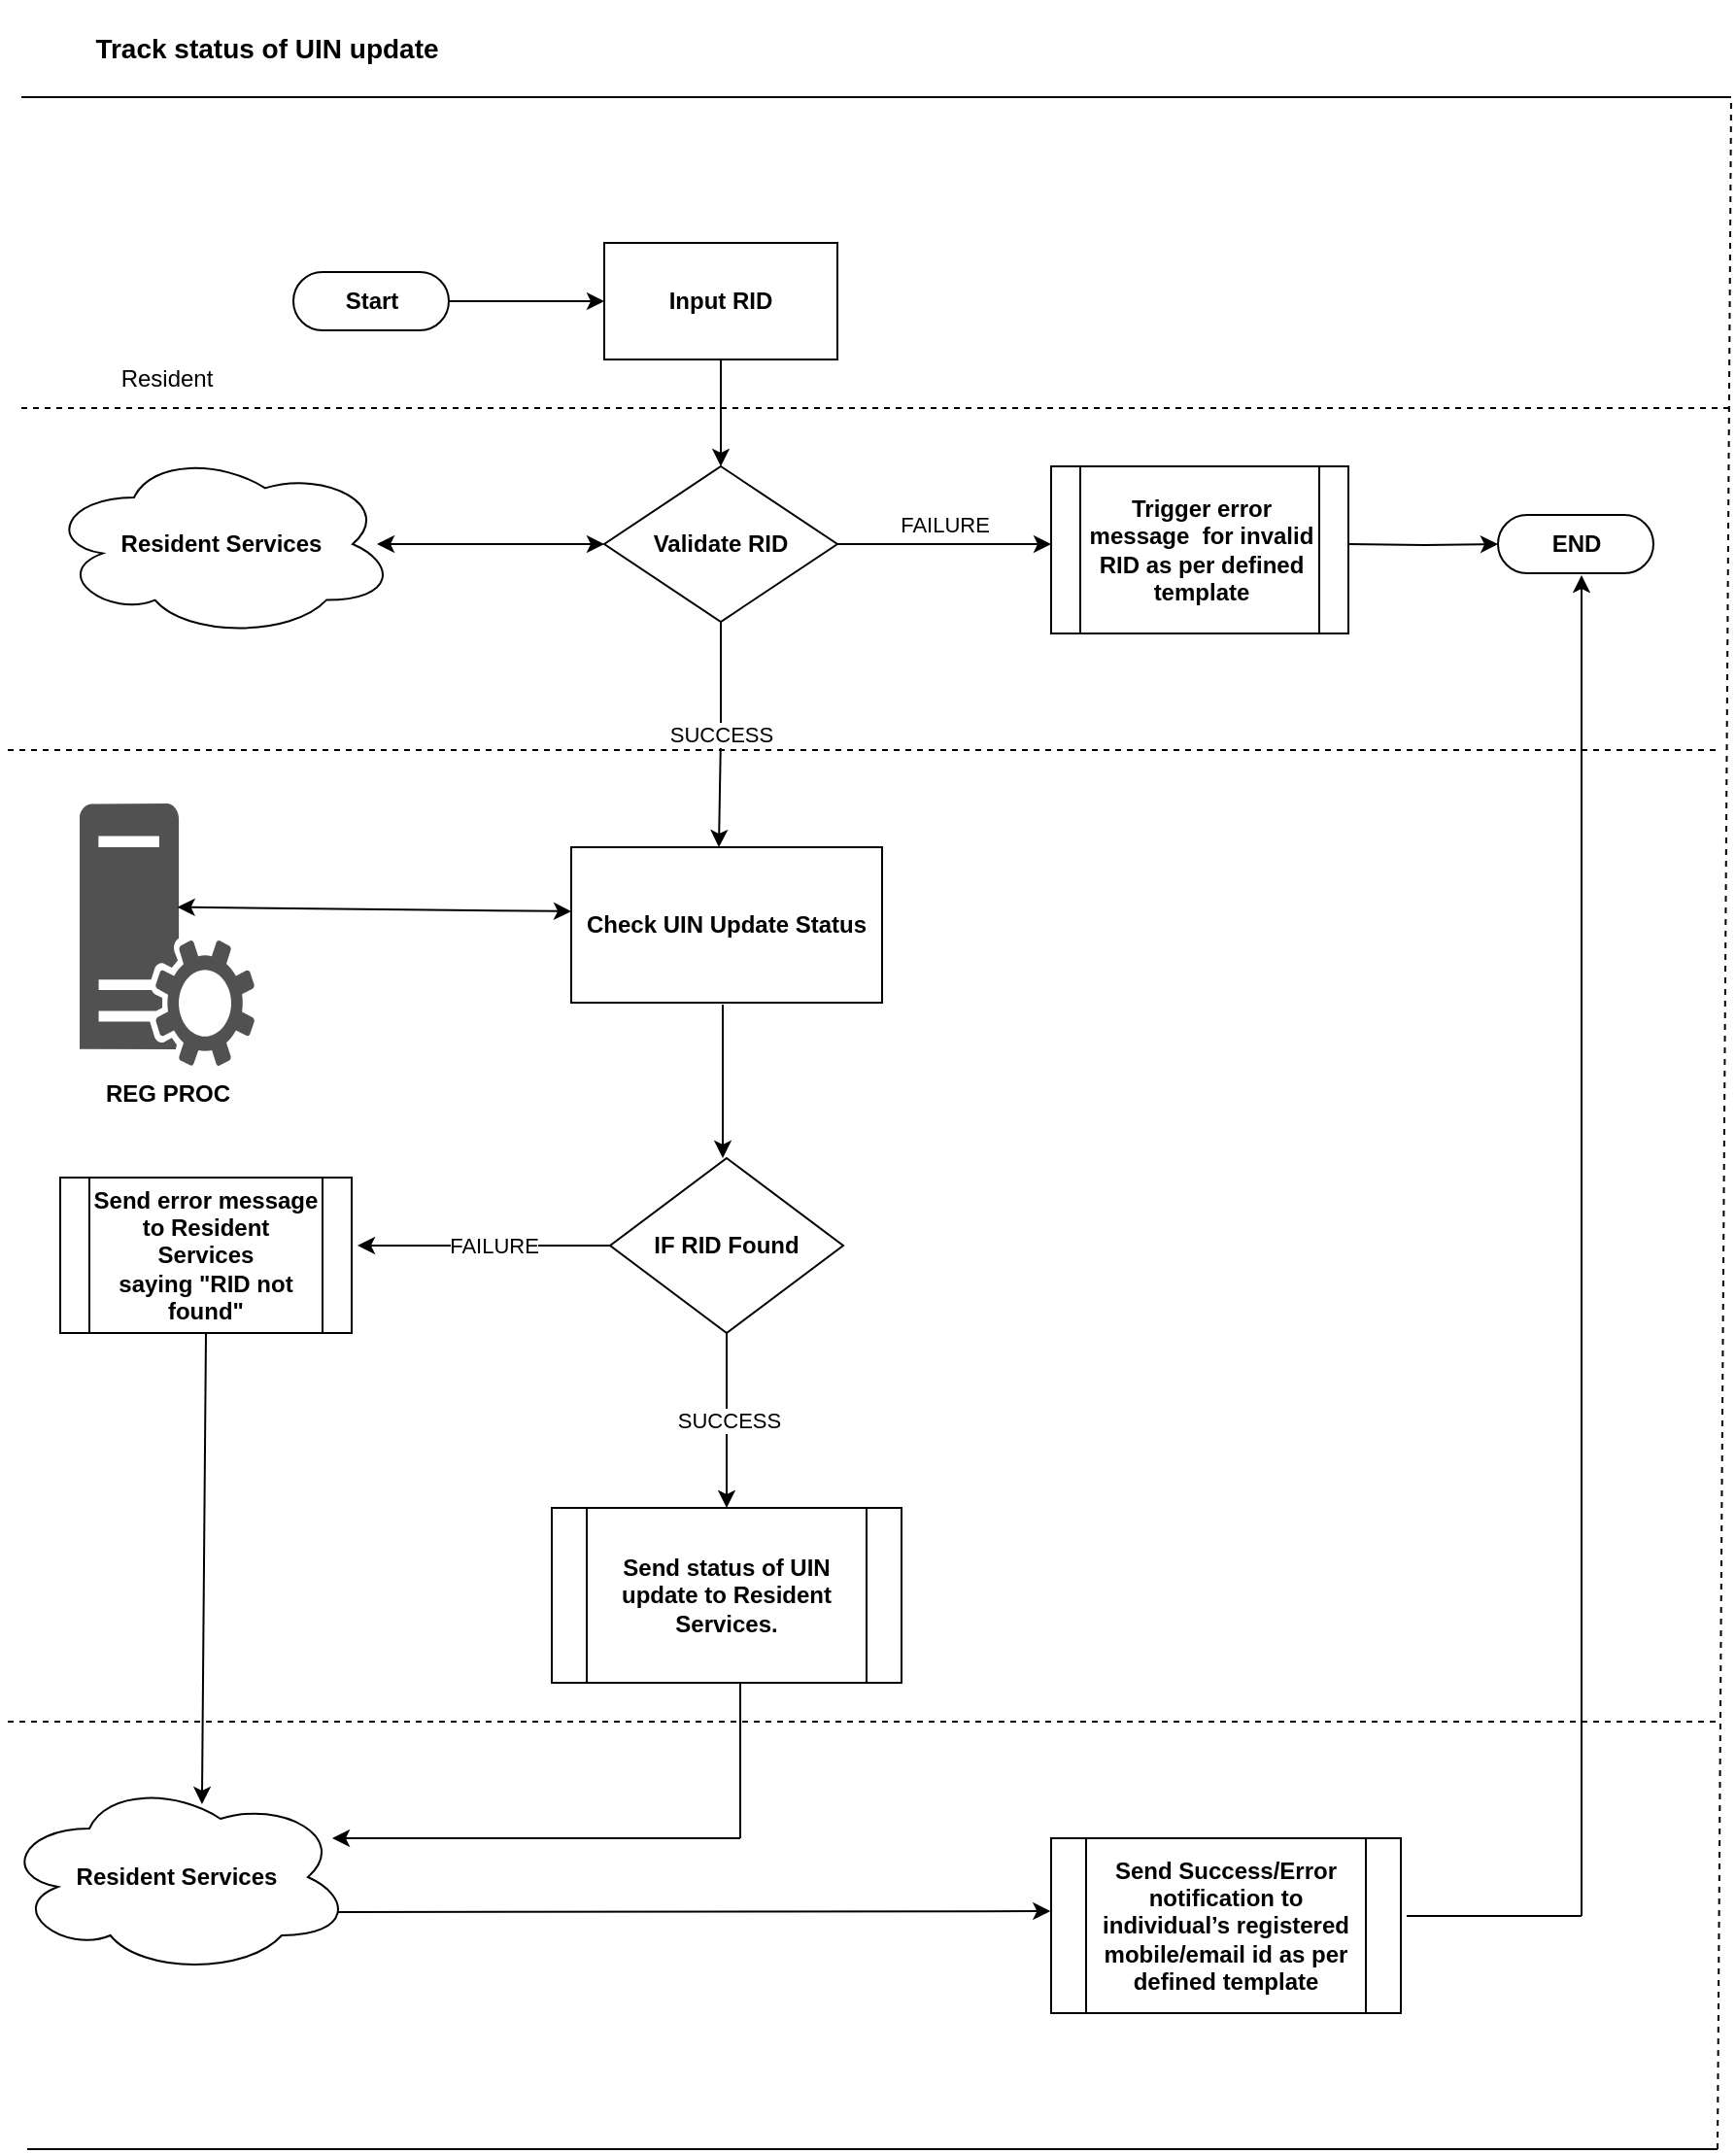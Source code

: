 <mxfile version="10.9.8" type="device"><diagram id="Sa4_vTHTHRjO20Shus1T" name="MOS-23860"><mxGraphModel dx="1102" dy="579" grid="1" gridSize="10" guides="1" tooltips="1" connect="1" arrows="1" fold="1" page="1" pageScale="1" pageWidth="1654" pageHeight="1169" math="0" shadow="0"><root><object label="" id="0"><mxCell/></object><mxCell id="1" parent="0"/><mxCell id="sLb-0Rc3Nn6OSY0hEC8k-117" value="&lt;b&gt;&lt;font style=&quot;font-size: 14px&quot;&gt;Track status of UIN update&lt;/font&gt;&lt;/b&gt;" style="text;html=1;strokeColor=none;fillColor=none;align=center;verticalAlign=middle;whiteSpace=wrap;rounded=0;" parent="1" vertex="1"><mxGeometry x="41" y="14" width="193" height="50" as="geometry"/></mxCell><mxCell id="78u8D38Qi2Cgqw5TKLks-9" value="" style="shape=image;html=1;verticalAlign=top;verticalLabelPosition=bottom;labelBackgroundColor=#ffffff;imageAspect=0;aspect=fixed;image=https://cdn2.iconfinder.com/data/icons/people-80/96/Picture6-128.png" parent="1" vertex="1"><mxGeometry x="31" y="84" width="110" height="110" as="geometry"/></mxCell><mxCell id="78u8D38Qi2Cgqw5TKLks-10" value="" style="edgeStyle=orthogonalEdgeStyle;rounded=0;orthogonalLoop=1;jettySize=auto;html=1;" parent="1" source="78u8D38Qi2Cgqw5TKLks-11" edge="1"><mxGeometry relative="1" as="geometry"><mxPoint x="311" y="169" as="targetPoint"/></mxGeometry></mxCell><mxCell id="78u8D38Qi2Cgqw5TKLks-11" value="&lt;b&gt;Start&lt;/b&gt;" style="html=1;dashed=0;whitespace=wrap;shape=mxgraph.dfd.start" parent="1" vertex="1"><mxGeometry x="151" y="154" width="80" height="30" as="geometry"/></mxCell><mxCell id="78u8D38Qi2Cgqw5TKLks-12" value="Resident&lt;br&gt;" style="text;html=1;strokeColor=none;fillColor=none;align=center;verticalAlign=middle;whiteSpace=wrap;rounded=0;" parent="1" vertex="1"><mxGeometry x="31" y="194" width="110" height="30" as="geometry"/></mxCell><mxCell id="78u8D38Qi2Cgqw5TKLks-13" value="&lt;b&gt;Input RID&lt;/b&gt;" style="rounded=0;whiteSpace=wrap;html=1;" parent="1" vertex="1"><mxGeometry x="311" y="139" width="120" height="60" as="geometry"/></mxCell><mxCell id="78u8D38Qi2Cgqw5TKLks-14" value="" style="endArrow=classic;html=1;" parent="1" edge="1"><mxGeometry width="50" height="50" relative="1" as="geometry"><mxPoint x="371" y="199" as="sourcePoint"/><mxPoint x="371" y="254" as="targetPoint"/></mxGeometry></mxCell><mxCell id="78u8D38Qi2Cgqw5TKLks-18" value="FAILURE&lt;br&gt;" style="edgeStyle=orthogonalEdgeStyle;rounded=0;orthogonalLoop=1;jettySize=auto;html=1;" parent="1" edge="1"><mxGeometry y="10" relative="1" as="geometry"><mxPoint x="431" y="294" as="sourcePoint"/><mxPoint x="541" y="294" as="targetPoint"/><Array as="points"><mxPoint x="481" y="294"/><mxPoint x="481" y="294"/></Array><mxPoint as="offset"/></mxGeometry></mxCell><mxCell id="78u8D38Qi2Cgqw5TKLks-19" value="SUCCESS" style="edgeStyle=orthogonalEdgeStyle;rounded=0;orthogonalLoop=1;jettySize=auto;html=1;" parent="1" source="78u8D38Qi2Cgqw5TKLks-20" edge="1"><mxGeometry relative="1" as="geometry"><mxPoint x="370" y="450" as="targetPoint"/></mxGeometry></mxCell><mxCell id="78u8D38Qi2Cgqw5TKLks-20" value="&lt;b&gt;Validate RID&lt;/b&gt;" style="rhombus;whiteSpace=wrap;html=1;" parent="1" vertex="1"><mxGeometry x="311" y="254" width="120" height="80" as="geometry"/></mxCell><mxCell id="78u8D38Qi2Cgqw5TKLks-21" value="" style="edgeStyle=orthogonalEdgeStyle;rounded=0;orthogonalLoop=1;jettySize=auto;html=1;entryX=0;entryY=0.5;entryDx=0;entryDy=0;entryPerimeter=0;" parent="1" target="78u8D38Qi2Cgqw5TKLks-23" edge="1"><mxGeometry relative="1" as="geometry"><mxPoint x="771" y="289" as="targetPoint"/><mxPoint x="694" y="294" as="sourcePoint"/></mxGeometry></mxCell><mxCell id="78u8D38Qi2Cgqw5TKLks-22" value="&lt;b&gt;Trigger error message&amp;nbsp; for invalid RID as per defined template&lt;/b&gt;" style="shape=process;whiteSpace=wrap;html=1;backgroundOutline=1;" parent="1" vertex="1"><mxGeometry x="541" y="254" width="153" height="86" as="geometry"/></mxCell><mxCell id="78u8D38Qi2Cgqw5TKLks-23" value="&lt;b&gt;END&lt;/b&gt;" style="html=1;dashed=0;whitespace=wrap;shape=mxgraph.dfd.start" parent="1" vertex="1"><mxGeometry x="771" y="279" width="80" height="30" as="geometry"/></mxCell><mxCell id="78u8D38Qi2Cgqw5TKLks-40" value="&lt;b&gt;Check UIN Update Status&lt;/b&gt;" style="rounded=0;whiteSpace=wrap;html=1;" parent="1" vertex="1"><mxGeometry x="294" y="450" width="160" height="80" as="geometry"/></mxCell><mxCell id="78u8D38Qi2Cgqw5TKLks-41" value="&lt;b&gt;REG PROC&lt;/b&gt;" style="shadow=0;dashed=0;html=1;labelPosition=center;verticalLabelPosition=bottom;verticalAlign=top;align=center;strokeColor=none;shape=mxgraph.mscae.system_center.roles;fillColor=#515151;strokeColor=none;" parent="1" vertex="1"><mxGeometry x="41" y="427.5" width="90" height="135" as="geometry"/></mxCell><mxCell id="78u8D38Qi2Cgqw5TKLks-43" value="&lt;b&gt;Send status of UIN update to Resident Services.&lt;br&gt;&lt;/b&gt;" style="shape=process;whiteSpace=wrap;html=1;backgroundOutline=1;" parent="1" vertex="1"><mxGeometry x="284" y="790" width="180" height="90" as="geometry"/></mxCell><mxCell id="78u8D38Qi2Cgqw5TKLks-47" value="" style="endArrow=none;html=1;" parent="1" edge="1"><mxGeometry width="50" height="50" relative="1" as="geometry"><mxPoint x="11" y="64" as="sourcePoint"/><mxPoint x="891" y="64" as="targetPoint"/></mxGeometry></mxCell><mxCell id="78u8D38Qi2Cgqw5TKLks-48" value="" style="endArrow=none;dashed=1;html=1;" parent="1" edge="1"><mxGeometry width="50" height="50" relative="1" as="geometry"><mxPoint x="11" y="224" as="sourcePoint"/><mxPoint x="891" y="224" as="targetPoint"/></mxGeometry></mxCell><mxCell id="78u8D38Qi2Cgqw5TKLks-50" value="" style="endArrow=none;dashed=1;html=1;" parent="1" edge="1"><mxGeometry width="50" height="50" relative="1" as="geometry"><mxPoint x="4" y="400" as="sourcePoint"/><mxPoint x="884" y="400" as="targetPoint"/></mxGeometry></mxCell><mxCell id="78u8D38Qi2Cgqw5TKLks-51" value="" style="endArrow=none;dashed=1;html=1;" parent="1" edge="1"><mxGeometry width="50" height="50" relative="1" as="geometry"><mxPoint x="884" y="1120" as="sourcePoint"/><mxPoint x="891" y="64" as="targetPoint"/></mxGeometry></mxCell><mxCell id="78u8D38Qi2Cgqw5TKLks-52" value="" style="endArrow=none;html=1;" parent="1" edge="1"><mxGeometry width="50" height="50" relative="1" as="geometry"><mxPoint x="14" y="1120" as="sourcePoint"/><mxPoint x="884" y="1120" as="targetPoint"/></mxGeometry></mxCell><mxCell id="hUsn1DoUXzkNormg0sSw-1" value="&lt;b&gt;Resident Services&lt;/b&gt;" style="ellipse;shape=cloud;whiteSpace=wrap;html=1;" parent="1" vertex="1"><mxGeometry x="24" y="246" width="180" height="96" as="geometry"/></mxCell><mxCell id="hUsn1DoUXzkNormg0sSw-2" value="" style="endArrow=classic;startArrow=classic;html=1;" parent="1" edge="1"><mxGeometry width="50" height="50" relative="1" as="geometry"><mxPoint x="194" y="294" as="sourcePoint"/><mxPoint x="311" y="294" as="targetPoint"/></mxGeometry></mxCell><mxCell id="hUsn1DoUXzkNormg0sSw-6" value="" style="endArrow=classic;startArrow=classic;html=1;exitX=0.559;exitY=0.395;exitDx=0;exitDy=0;exitPerimeter=0;" parent="1" source="78u8D38Qi2Cgqw5TKLks-41" edge="1"><mxGeometry width="50" height="50" relative="1" as="geometry"><mxPoint x="166" y="530" as="sourcePoint"/><mxPoint x="294" y="483" as="targetPoint"/></mxGeometry></mxCell><mxCell id="Bw4RTBScn3VyF4z26dnk-1" value="" style="endArrow=classic;html=1;" parent="1" edge="1"><mxGeometry width="50" height="50" relative="1" as="geometry"><mxPoint x="372" y="531" as="sourcePoint"/><mxPoint x="372" y="610" as="targetPoint"/></mxGeometry></mxCell><mxCell id="Bw4RTBScn3VyF4z26dnk-2" value="&lt;b&gt;IF RID Found&lt;/b&gt;" style="rhombus;whiteSpace=wrap;html=1;" parent="1" vertex="1"><mxGeometry x="314" y="610" width="120" height="90" as="geometry"/></mxCell><mxCell id="Bw4RTBScn3VyF4z26dnk-4" value="SUCCESS" style="edgeStyle=orthogonalEdgeStyle;rounded=0;orthogonalLoop=1;jettySize=auto;html=1;exitX=0.5;exitY=1;exitDx=0;exitDy=0;" parent="1" source="Bw4RTBScn3VyF4z26dnk-2" edge="1"><mxGeometry relative="1" as="geometry"><mxPoint x="374" y="790" as="targetPoint"/><mxPoint x="394" y="698" as="sourcePoint"/></mxGeometry></mxCell><mxCell id="ginhQsnec5vdhChGK7ua-1" value="" style="endArrow=none;dashed=1;html=1;" parent="1" edge="1"><mxGeometry width="50" height="50" relative="1" as="geometry"><mxPoint x="4" y="900" as="sourcePoint"/><mxPoint x="884" y="900" as="targetPoint"/></mxGeometry></mxCell><mxCell id="ginhQsnec5vdhChGK7ua-2" value="&lt;b&gt;Resident Services&lt;/b&gt;" style="ellipse;shape=cloud;whiteSpace=wrap;html=1;" parent="1" vertex="1"><mxGeometry x="1" y="930" width="180" height="100" as="geometry"/></mxCell><mxCell id="ginhQsnec5vdhChGK7ua-4" value="&lt;b&gt;Send error message to Resident Services&lt;br&gt;saying &quot;RID not found&quot;&lt;/b&gt;" style="shape=process;whiteSpace=wrap;html=1;backgroundOutline=1;" parent="1" vertex="1"><mxGeometry x="31" y="620" width="150" height="80" as="geometry"/></mxCell><mxCell id="ginhQsnec5vdhChGK7ua-6" value="FAILURE&lt;br&gt;" style="edgeStyle=orthogonalEdgeStyle;rounded=0;orthogonalLoop=1;jettySize=auto;html=1;exitX=0;exitY=0.5;exitDx=0;exitDy=0;" parent="1" source="Bw4RTBScn3VyF4z26dnk-2" edge="1"><mxGeometry x="-0.077" relative="1" as="geometry"><mxPoint x="234" y="640" as="sourcePoint"/><mxPoint x="184" y="655" as="targetPoint"/><Array as="points"/><mxPoint as="offset"/></mxGeometry></mxCell><mxCell id="ginhQsnec5vdhChGK7ua-7" value="" style="endArrow=classic;html=1;exitX=0.5;exitY=1;exitDx=0;exitDy=0;entryX=0.572;entryY=0.125;entryDx=0;entryDy=0;entryPerimeter=0;" parent="1" source="ginhQsnec5vdhChGK7ua-4" target="ginhQsnec5vdhChGK7ua-2" edge="1"><mxGeometry width="50" height="50" relative="1" as="geometry"><mxPoint x="14" y="1190" as="sourcePoint"/><mxPoint x="102" y="930" as="targetPoint"/></mxGeometry></mxCell><mxCell id="ginhQsnec5vdhChGK7ua-10" value="" style="endArrow=none;html=1;" parent="1" edge="1"><mxGeometry width="50" height="50" relative="1" as="geometry"><mxPoint x="381" y="960" as="sourcePoint"/><mxPoint x="381" y="880" as="targetPoint"/></mxGeometry></mxCell><mxCell id="ginhQsnec5vdhChGK7ua-11" value="" style="endArrow=classic;html=1;" parent="1" edge="1"><mxGeometry width="50" height="50" relative="1" as="geometry"><mxPoint x="381" y="960" as="sourcePoint"/><mxPoint x="171" y="960" as="targetPoint"/></mxGeometry></mxCell><mxCell id="VQl1SBZ-K-nLH0aOhyW8-1" value="&lt;b&gt;Send Success/Error notification to individual’s registered mobile/email id as per defined template&lt;/b&gt;" style="shape=process;whiteSpace=wrap;html=1;backgroundOutline=1;" parent="1" vertex="1"><mxGeometry x="541" y="960" width="180" height="90" as="geometry"/></mxCell><mxCell id="VQl1SBZ-K-nLH0aOhyW8-2" value="" style="endArrow=classic;html=1;entryX=-0.002;entryY=0.417;entryDx=0;entryDy=0;entryPerimeter=0;" parent="1" target="VQl1SBZ-K-nLH0aOhyW8-1" edge="1"><mxGeometry width="50" height="50" relative="1" as="geometry"><mxPoint x="174" y="998" as="sourcePoint"/><mxPoint x="54" y="1140" as="targetPoint"/></mxGeometry></mxCell><mxCell id="y9Qn05R8La_kFllIDc2U-2" value="" style="endArrow=none;html=1;" parent="1" edge="1"><mxGeometry width="50" height="50" relative="1" as="geometry"><mxPoint x="724" y="1000" as="sourcePoint"/><mxPoint x="814" y="1000" as="targetPoint"/></mxGeometry></mxCell><mxCell id="y9Qn05R8La_kFllIDc2U-3" value="" style="endArrow=classic;html=1;" parent="1" edge="1"><mxGeometry width="50" height="50" relative="1" as="geometry"><mxPoint x="814" y="1000" as="sourcePoint"/><mxPoint x="814" y="310" as="targetPoint"/></mxGeometry></mxCell></root></mxGraphModel></diagram><diagram id="Ejcp-E2PzYencNAeymRX" name="MOS-23861"><mxGraphModel dx="1102" dy="579" grid="1" gridSize="10" guides="1" tooltips="1" connect="1" arrows="1" fold="1" page="1" pageScale="1" pageWidth="1654" pageHeight="1169" math="0" shadow="0"><root><mxCell id="YS_rorAZR5NI4HVyjaJT-0"/><mxCell id="YS_rorAZR5NI4HVyjaJT-1" parent="YS_rorAZR5NI4HVyjaJT-0"/><mxCell id="Dc1rG7bL_SZDVl5DJis2-2" value="&lt;b&gt;&lt;font style=&quot;font-size: 14px&quot;&gt;Track Status of UIN Generation by providing RID&lt;/font&gt;&lt;/b&gt;" style="text;html=1;strokeColor=none;fillColor=none;align=center;verticalAlign=middle;whiteSpace=wrap;rounded=0;" parent="YS_rorAZR5NI4HVyjaJT-1" vertex="1"><mxGeometry x="37" y="30" width="401" height="30" as="geometry"/></mxCell><mxCell id="FazxAY_tD8iehECqyR4T-0" value="" style="shape=image;html=1;verticalAlign=top;verticalLabelPosition=bottom;labelBackgroundColor=#ffffff;imageAspect=0;aspect=fixed;image=https://cdn2.iconfinder.com/data/icons/people-80/96/Picture6-128.png" parent="YS_rorAZR5NI4HVyjaJT-1" vertex="1"><mxGeometry x="35" y="84" width="110" height="110" as="geometry"/></mxCell><mxCell id="FazxAY_tD8iehECqyR4T-1" value="" style="edgeStyle=orthogonalEdgeStyle;rounded=0;orthogonalLoop=1;jettySize=auto;html=1;" parent="YS_rorAZR5NI4HVyjaJT-1" source="FazxAY_tD8iehECqyR4T-2" edge="1"><mxGeometry relative="1" as="geometry"><mxPoint x="315" y="169" as="targetPoint"/></mxGeometry></mxCell><mxCell id="FazxAY_tD8iehECqyR4T-2" value="&lt;b&gt;Start&lt;/b&gt;" style="html=1;dashed=0;whitespace=wrap;shape=mxgraph.dfd.start" parent="YS_rorAZR5NI4HVyjaJT-1" vertex="1"><mxGeometry x="155" y="154" width="80" height="30" as="geometry"/></mxCell><mxCell id="FazxAY_tD8iehECqyR4T-3" value="Resident&lt;br&gt;" style="text;html=1;strokeColor=none;fillColor=none;align=center;verticalAlign=middle;whiteSpace=wrap;rounded=0;" parent="YS_rorAZR5NI4HVyjaJT-1" vertex="1"><mxGeometry x="35" y="194" width="110" height="30" as="geometry"/></mxCell><mxCell id="FazxAY_tD8iehECqyR4T-4" value="&lt;b&gt;Input RID&lt;/b&gt;" style="rounded=0;whiteSpace=wrap;html=1;" parent="YS_rorAZR5NI4HVyjaJT-1" vertex="1"><mxGeometry x="315" y="139" width="120" height="60" as="geometry"/></mxCell><mxCell id="FazxAY_tD8iehECqyR4T-5" value="" style="endArrow=classic;html=1;" parent="YS_rorAZR5NI4HVyjaJT-1" edge="1"><mxGeometry width="50" height="50" relative="1" as="geometry"><mxPoint x="375" y="199" as="sourcePoint"/><mxPoint x="375" y="254" as="targetPoint"/></mxGeometry></mxCell><mxCell id="FazxAY_tD8iehECqyR4T-6" value="FAILURE&lt;br&gt;" style="edgeStyle=orthogonalEdgeStyle;rounded=0;orthogonalLoop=1;jettySize=auto;html=1;" parent="YS_rorAZR5NI4HVyjaJT-1" edge="1"><mxGeometry y="10" relative="1" as="geometry"><mxPoint x="435" y="294" as="sourcePoint"/><mxPoint x="545" y="294" as="targetPoint"/><Array as="points"><mxPoint x="485" y="294"/><mxPoint x="485" y="294"/></Array><mxPoint as="offset"/></mxGeometry></mxCell><mxCell id="FazxAY_tD8iehECqyR4T-7" value="SUCCESS" style="edgeStyle=orthogonalEdgeStyle;rounded=0;orthogonalLoop=1;jettySize=auto;html=1;" parent="YS_rorAZR5NI4HVyjaJT-1" source="FazxAY_tD8iehECqyR4T-8" edge="1"><mxGeometry relative="1" as="geometry"><mxPoint x="374" y="450" as="targetPoint"/></mxGeometry></mxCell><mxCell id="FazxAY_tD8iehECqyR4T-8" value="&lt;b&gt;Validate RID&lt;/b&gt;" style="rhombus;whiteSpace=wrap;html=1;" parent="YS_rorAZR5NI4HVyjaJT-1" vertex="1"><mxGeometry x="315" y="254" width="120" height="80" as="geometry"/></mxCell><mxCell id="FazxAY_tD8iehECqyR4T-9" value="" style="edgeStyle=orthogonalEdgeStyle;rounded=0;orthogonalLoop=1;jettySize=auto;html=1;entryX=0;entryY=0.5;entryDx=0;entryDy=0;entryPerimeter=0;" parent="YS_rorAZR5NI4HVyjaJT-1" target="FazxAY_tD8iehECqyR4T-11" edge="1"><mxGeometry relative="1" as="geometry"><mxPoint x="775" y="289" as="targetPoint"/><mxPoint x="698" y="294" as="sourcePoint"/></mxGeometry></mxCell><mxCell id="FazxAY_tD8iehECqyR4T-10" value="&lt;b&gt;Trigger error message for invalid RID as per defined template&lt;/b&gt;" style="shape=process;whiteSpace=wrap;html=1;backgroundOutline=1;" parent="YS_rorAZR5NI4HVyjaJT-1" vertex="1"><mxGeometry x="545" y="254" width="153" height="86" as="geometry"/></mxCell><mxCell id="FazxAY_tD8iehECqyR4T-11" value="&lt;b&gt;END&lt;/b&gt;" style="html=1;dashed=0;whitespace=wrap;shape=mxgraph.dfd.start" parent="YS_rorAZR5NI4HVyjaJT-1" vertex="1"><mxGeometry x="775" y="279" width="80" height="30" as="geometry"/></mxCell><mxCell id="FazxAY_tD8iehECqyR4T-12" value="&lt;b&gt;Check UIN Generation Status&lt;/b&gt;" style="rounded=0;whiteSpace=wrap;html=1;" parent="YS_rorAZR5NI4HVyjaJT-1" vertex="1"><mxGeometry x="298" y="450" width="160" height="80" as="geometry"/></mxCell><mxCell id="FazxAY_tD8iehECqyR4T-13" value="&lt;b&gt;REG PROC&lt;/b&gt;" style="shadow=0;dashed=0;html=1;labelPosition=center;verticalLabelPosition=bottom;verticalAlign=top;align=center;strokeColor=none;shape=mxgraph.mscae.system_center.roles;fillColor=#515151;strokeColor=none;" parent="YS_rorAZR5NI4HVyjaJT-1" vertex="1"><mxGeometry x="45" y="427.5" width="90" height="135" as="geometry"/></mxCell><mxCell id="FazxAY_tD8iehECqyR4T-14" value="&lt;b&gt;Send status of UIN generation&amp;nbsp;to Resident Services.&lt;/b&gt;" style="shape=process;whiteSpace=wrap;html=1;backgroundOutline=1;" parent="YS_rorAZR5NI4HVyjaJT-1" vertex="1"><mxGeometry x="288" y="790" width="180" height="90" as="geometry"/></mxCell><mxCell id="FazxAY_tD8iehECqyR4T-15" value="" style="endArrow=none;html=1;" parent="YS_rorAZR5NI4HVyjaJT-1" edge="1"><mxGeometry width="50" height="50" relative="1" as="geometry"><mxPoint x="15" y="64" as="sourcePoint"/><mxPoint x="895" y="64" as="targetPoint"/></mxGeometry></mxCell><mxCell id="FazxAY_tD8iehECqyR4T-16" value="" style="endArrow=none;dashed=1;html=1;" parent="YS_rorAZR5NI4HVyjaJT-1" edge="1"><mxGeometry width="50" height="50" relative="1" as="geometry"><mxPoint x="15" y="224" as="sourcePoint"/><mxPoint x="895" y="224" as="targetPoint"/></mxGeometry></mxCell><mxCell id="FazxAY_tD8iehECqyR4T-17" value="" style="endArrow=none;dashed=1;html=1;" parent="YS_rorAZR5NI4HVyjaJT-1" edge="1"><mxGeometry width="50" height="50" relative="1" as="geometry"><mxPoint x="8" y="400" as="sourcePoint"/><mxPoint x="888" y="400" as="targetPoint"/></mxGeometry></mxCell><mxCell id="FazxAY_tD8iehECqyR4T-18" value="" style="endArrow=none;dashed=1;html=1;" parent="YS_rorAZR5NI4HVyjaJT-1" edge="1"><mxGeometry width="50" height="50" relative="1" as="geometry"><mxPoint x="888" y="1120" as="sourcePoint"/><mxPoint x="895" y="64" as="targetPoint"/></mxGeometry></mxCell><mxCell id="FazxAY_tD8iehECqyR4T-19" value="" style="endArrow=none;html=1;" parent="YS_rorAZR5NI4HVyjaJT-1" edge="1"><mxGeometry width="50" height="50" relative="1" as="geometry"><mxPoint x="8" y="1120" as="sourcePoint"/><mxPoint x="888" y="1120" as="targetPoint"/></mxGeometry></mxCell><mxCell id="FazxAY_tD8iehECqyR4T-20" value="&lt;b&gt;Resident Services&lt;/b&gt;" style="ellipse;shape=cloud;whiteSpace=wrap;html=1;" parent="YS_rorAZR5NI4HVyjaJT-1" vertex="1"><mxGeometry x="28" y="246" width="180" height="96" as="geometry"/></mxCell><mxCell id="FazxAY_tD8iehECqyR4T-21" value="" style="endArrow=classic;startArrow=classic;html=1;" parent="YS_rorAZR5NI4HVyjaJT-1" edge="1"><mxGeometry width="50" height="50" relative="1" as="geometry"><mxPoint x="198" y="294" as="sourcePoint"/><mxPoint x="315" y="294" as="targetPoint"/></mxGeometry></mxCell><mxCell id="FazxAY_tD8iehECqyR4T-22" value="" style="endArrow=classic;startArrow=classic;html=1;exitX=0.559;exitY=0.395;exitDx=0;exitDy=0;exitPerimeter=0;" parent="YS_rorAZR5NI4HVyjaJT-1" source="FazxAY_tD8iehECqyR4T-13" edge="1"><mxGeometry width="50" height="50" relative="1" as="geometry"><mxPoint x="170" y="530" as="sourcePoint"/><mxPoint x="298" y="483" as="targetPoint"/></mxGeometry></mxCell><mxCell id="FazxAY_tD8iehECqyR4T-23" value="" style="endArrow=classic;html=1;" parent="YS_rorAZR5NI4HVyjaJT-1" edge="1"><mxGeometry width="50" height="50" relative="1" as="geometry"><mxPoint x="376" y="531" as="sourcePoint"/><mxPoint x="376" y="610" as="targetPoint"/></mxGeometry></mxCell><mxCell id="FazxAY_tD8iehECqyR4T-24" value="&lt;b&gt;IF RID Found&lt;/b&gt;" style="rhombus;whiteSpace=wrap;html=1;" parent="YS_rorAZR5NI4HVyjaJT-1" vertex="1"><mxGeometry x="318" y="610" width="120" height="90" as="geometry"/></mxCell><mxCell id="FazxAY_tD8iehECqyR4T-25" value="SUCCESS" style="edgeStyle=orthogonalEdgeStyle;rounded=0;orthogonalLoop=1;jettySize=auto;html=1;exitX=0.5;exitY=1;exitDx=0;exitDy=0;" parent="YS_rorAZR5NI4HVyjaJT-1" source="FazxAY_tD8iehECqyR4T-24" edge="1"><mxGeometry relative="1" as="geometry"><mxPoint x="378" y="790" as="targetPoint"/><mxPoint x="398" y="698" as="sourcePoint"/></mxGeometry></mxCell><mxCell id="FazxAY_tD8iehECqyR4T-26" value="" style="endArrow=none;dashed=1;html=1;" parent="YS_rorAZR5NI4HVyjaJT-1" edge="1"><mxGeometry width="50" height="50" relative="1" as="geometry"><mxPoint x="8" y="900" as="sourcePoint"/><mxPoint x="888" y="900" as="targetPoint"/></mxGeometry></mxCell><mxCell id="FazxAY_tD8iehECqyR4T-27" value="&lt;b&gt;Resident Services&lt;/b&gt;" style="ellipse;shape=cloud;whiteSpace=wrap;html=1;" parent="YS_rorAZR5NI4HVyjaJT-1" vertex="1"><mxGeometry x="5" y="930" width="180" height="100" as="geometry"/></mxCell><mxCell id="FazxAY_tD8iehECqyR4T-28" value="&lt;b&gt;Send error message to Resident Services&lt;br&gt;saying &quot;RID not found&quot;&lt;/b&gt;" style="shape=process;whiteSpace=wrap;html=1;backgroundOutline=1;" parent="YS_rorAZR5NI4HVyjaJT-1" vertex="1"><mxGeometry x="35" y="620" width="150" height="80" as="geometry"/></mxCell><mxCell id="FazxAY_tD8iehECqyR4T-29" value="FAILURE&lt;br&gt;" style="edgeStyle=orthogonalEdgeStyle;rounded=0;orthogonalLoop=1;jettySize=auto;html=1;exitX=0;exitY=0.5;exitDx=0;exitDy=0;" parent="YS_rorAZR5NI4HVyjaJT-1" source="FazxAY_tD8iehECqyR4T-24" edge="1"><mxGeometry x="-0.077" relative="1" as="geometry"><mxPoint x="238" y="640" as="sourcePoint"/><mxPoint x="188" y="655" as="targetPoint"/><Array as="points"/><mxPoint as="offset"/></mxGeometry></mxCell><mxCell id="FazxAY_tD8iehECqyR4T-30" value="" style="endArrow=classic;html=1;exitX=0.5;exitY=1;exitDx=0;exitDy=0;entryX=0.572;entryY=0.125;entryDx=0;entryDy=0;entryPerimeter=0;" parent="YS_rorAZR5NI4HVyjaJT-1" source="FazxAY_tD8iehECqyR4T-28" target="FazxAY_tD8iehECqyR4T-27" edge="1"><mxGeometry width="50" height="50" relative="1" as="geometry"><mxPoint x="18" y="1190" as="sourcePoint"/><mxPoint x="106" y="930" as="targetPoint"/></mxGeometry></mxCell><mxCell id="FazxAY_tD8iehECqyR4T-31" value="" style="endArrow=none;html=1;" parent="YS_rorAZR5NI4HVyjaJT-1" edge="1"><mxGeometry width="50" height="50" relative="1" as="geometry"><mxPoint x="385" y="960" as="sourcePoint"/><mxPoint x="385" y="880" as="targetPoint"/></mxGeometry></mxCell><mxCell id="FazxAY_tD8iehECqyR4T-32" value="" style="endArrow=classic;html=1;" parent="YS_rorAZR5NI4HVyjaJT-1" edge="1"><mxGeometry width="50" height="50" relative="1" as="geometry"><mxPoint x="385" y="959" as="sourcePoint"/><mxPoint x="175" y="959" as="targetPoint"/></mxGeometry></mxCell><mxCell id="FazxAY_tD8iehECqyR4T-33" value="&lt;b&gt;Send Success/Error notification to individual’s registered mobile/email id as per defined template&lt;/b&gt;" style="shape=process;whiteSpace=wrap;html=1;backgroundOutline=1;" parent="YS_rorAZR5NI4HVyjaJT-1" vertex="1"><mxGeometry x="545" y="960" width="180" height="90" as="geometry"/></mxCell><mxCell id="FazxAY_tD8iehECqyR4T-34" value="" style="endArrow=classic;html=1;entryX=-0.002;entryY=0.417;entryDx=0;entryDy=0;entryPerimeter=0;" parent="YS_rorAZR5NI4HVyjaJT-1" target="FazxAY_tD8iehECqyR4T-33" edge="1"><mxGeometry width="50" height="50" relative="1" as="geometry"><mxPoint x="178" y="998" as="sourcePoint"/><mxPoint x="58" y="1140" as="targetPoint"/></mxGeometry></mxCell><mxCell id="FazxAY_tD8iehECqyR4T-35" value="" style="endArrow=none;html=1;" parent="YS_rorAZR5NI4HVyjaJT-1" edge="1"><mxGeometry width="50" height="50" relative="1" as="geometry"><mxPoint x="728" y="1000" as="sourcePoint"/><mxPoint x="818" y="1000" as="targetPoint"/></mxGeometry></mxCell><mxCell id="FazxAY_tD8iehECqyR4T-36" value="" style="endArrow=classic;html=1;" parent="YS_rorAZR5NI4HVyjaJT-1" edge="1"><mxGeometry width="50" height="50" relative="1" as="geometry"><mxPoint x="818" y="1000" as="sourcePoint"/><mxPoint x="818" y="310" as="targetPoint"/></mxGeometry></mxCell></root></mxGraphModel></diagram><diagram id="bkaEGCyK9wxGUp886NuV" name="MOS-23862"><mxGraphModel dx="1102" dy="579" grid="1" gridSize="10" guides="1" tooltips="1" connect="1" arrows="1" fold="1" page="1" pageScale="1" pageWidth="1654" pageHeight="1169" math="0" shadow="0"><root><mxCell id="QAiONsLaI9mgHZpjKo0r-0"/><mxCell id="QAiONsLaI9mgHZpjKo0r-1" parent="QAiONsLaI9mgHZpjKo0r-0"/><mxCell id="QAiONsLaI9mgHZpjKo0r-2" value="&lt;b&gt;&lt;font style=&quot;font-size: 14px&quot;&gt;Download e-UIN&lt;/font&gt;&lt;/b&gt;" style="text;html=1;strokeColor=none;fillColor=none;align=center;verticalAlign=middle;whiteSpace=wrap;rounded=0;" parent="QAiONsLaI9mgHZpjKo0r-1" vertex="1"><mxGeometry x="30" y="9" width="170" height="50" as="geometry"/></mxCell><mxCell id="QAiONsLaI9mgHZpjKo0r-3" value="" style="shape=image;html=1;verticalAlign=top;verticalLabelPosition=bottom;labelBackgroundColor=#ffffff;imageAspect=0;aspect=fixed;image=https://cdn2.iconfinder.com/data/icons/people-80/96/Picture6-128.png" parent="QAiONsLaI9mgHZpjKo0r-1" vertex="1"><mxGeometry x="20" y="79" width="110" height="110" as="geometry"/></mxCell><mxCell id="QAiONsLaI9mgHZpjKo0r-4" value="" style="edgeStyle=orthogonalEdgeStyle;rounded=0;orthogonalLoop=1;jettySize=auto;html=1;" parent="QAiONsLaI9mgHZpjKo0r-1" edge="1"><mxGeometry relative="1" as="geometry"><mxPoint x="299" y="164" as="targetPoint"/><mxPoint x="219" y="164" as="sourcePoint"/></mxGeometry></mxCell><mxCell id="QAiONsLaI9mgHZpjKo0r-5" value="&lt;b&gt;Start&lt;/b&gt;" style="html=1;dashed=0;whitespace=wrap;shape=mxgraph.dfd.start" parent="QAiONsLaI9mgHZpjKo0r-1" vertex="1"><mxGeometry x="140" y="149" width="80" height="30" as="geometry"/></mxCell><mxCell id="QAiONsLaI9mgHZpjKo0r-6" value="Resident&lt;br&gt;" style="text;html=1;strokeColor=none;fillColor=none;align=center;verticalAlign=middle;whiteSpace=wrap;rounded=0;" parent="QAiONsLaI9mgHZpjKo0r-1" vertex="1"><mxGeometry x="20" y="189" width="110" height="30" as="geometry"/></mxCell><mxCell id="QAiONsLaI9mgHZpjKo0r-7" value="&lt;b&gt;Input UIN/VID &amp;amp; Type of UIN Card (&lt;i&gt;Masked or Un-masked&lt;/i&gt;)&lt;/b&gt;" style="rounded=0;whiteSpace=wrap;html=1;" parent="QAiONsLaI9mgHZpjKo0r-1" vertex="1"><mxGeometry x="298" y="130" width="130" height="64" as="geometry"/></mxCell><mxCell id="QAiONsLaI9mgHZpjKo0r-8" value="" style="endArrow=classic;html=1;" parent="QAiONsLaI9mgHZpjKo0r-1" edge="1"><mxGeometry width="50" height="50" relative="1" as="geometry"><mxPoint x="360" y="194" as="sourcePoint"/><mxPoint x="360" y="249" as="targetPoint"/></mxGeometry></mxCell><mxCell id="QAiONsLaI9mgHZpjKo0r-9" style="edgeStyle=orthogonalEdgeStyle;rounded=0;orthogonalLoop=1;jettySize=auto;html=1;" parent="QAiONsLaI9mgHZpjKo0r-1" edge="1"><mxGeometry relative="1" as="geometry"><mxPoint x="300" y="289" as="targetPoint"/><mxPoint x="105" y="289" as="sourcePoint"/></mxGeometry></mxCell><mxCell id="QAiONsLaI9mgHZpjKo0r-11" style="edgeStyle=orthogonalEdgeStyle;rounded=0;orthogonalLoop=1;jettySize=auto;html=1;entryX=0.875;entryY=0.5;entryDx=0;entryDy=0;entryPerimeter=0;" parent="QAiONsLaI9mgHZpjKo0r-1" source="QAiONsLaI9mgHZpjKo0r-14" target="m21R-6DT2XArqkH-7YdU-0" edge="1"><mxGeometry relative="1" as="geometry"><mxPoint x="105" y="289" as="targetPoint"/></mxGeometry></mxCell><mxCell id="QAiONsLaI9mgHZpjKo0r-12" value="FAILURE&lt;br&gt;" style="edgeStyle=orthogonalEdgeStyle;rounded=0;orthogonalLoop=1;jettySize=auto;html=1;" parent="QAiONsLaI9mgHZpjKo0r-1" edge="1"><mxGeometry y="10" relative="1" as="geometry"><mxPoint x="420" y="289" as="sourcePoint"/><mxPoint x="530" y="289" as="targetPoint"/><Array as="points"><mxPoint x="470" y="289"/><mxPoint x="470" y="289"/></Array><mxPoint as="offset"/></mxGeometry></mxCell><mxCell id="QAiONsLaI9mgHZpjKo0r-13" value="&lt;b&gt;SUCCESS&lt;/b&gt;&lt;br&gt;(&lt;i&gt;If VID is passed as input&lt;/i&gt;)" style="edgeStyle=orthogonalEdgeStyle;rounded=0;orthogonalLoop=1;jettySize=auto;html=1;" parent="QAiONsLaI9mgHZpjKo0r-1" source="QAiONsLaI9mgHZpjKo0r-14" edge="1"><mxGeometry relative="1" as="geometry"><mxPoint x="360" y="419" as="targetPoint"/></mxGeometry></mxCell><mxCell id="QAiONsLaI9mgHZpjKo0r-14" value="&lt;b&gt;Validate UIN/VID&lt;/b&gt;" style="rhombus;whiteSpace=wrap;html=1;" parent="QAiONsLaI9mgHZpjKo0r-1" vertex="1"><mxGeometry x="300" y="249" width="120" height="80" as="geometry"/></mxCell><mxCell id="QAiONsLaI9mgHZpjKo0r-15" value="" style="edgeStyle=orthogonalEdgeStyle;rounded=0;orthogonalLoop=1;jettySize=auto;html=1;" parent="QAiONsLaI9mgHZpjKo0r-1" edge="1"><mxGeometry relative="1" as="geometry"><mxPoint x="760" y="284" as="targetPoint"/><mxPoint x="693" y="284" as="sourcePoint"/></mxGeometry></mxCell><mxCell id="QAiONsLaI9mgHZpjKo0r-16" value="&lt;b style=&quot;font-family: &amp;#34;segoe ui&amp;#34; , sans-serif ; font-size: 13.333px ; white-space: normal&quot;&gt;Trigger error message for invalid UIN/VID as per defined template&lt;/b&gt;" style="shape=process;whiteSpace=wrap;html=1;backgroundOutline=1;" parent="QAiONsLaI9mgHZpjKo0r-1" vertex="1"><mxGeometry x="530" y="240" width="160" height="80" as="geometry"/></mxCell><mxCell id="QAiONsLaI9mgHZpjKo0r-17" value="&lt;b&gt;END&lt;/b&gt;" style="html=1;dashed=0;whitespace=wrap;shape=mxgraph.dfd.start" parent="QAiONsLaI9mgHZpjKo0r-1" vertex="1"><mxGeometry x="760" y="269" width="80" height="30" as="geometry"/></mxCell><mxCell id="QAiONsLaI9mgHZpjKo0r-20" value="&lt;b&gt;Identify Registered Mobile OR Email ID OF Individual&lt;/b&gt;" style="rounded=0;whiteSpace=wrap;html=1;" parent="QAiONsLaI9mgHZpjKo0r-1" vertex="1"><mxGeometry x="490" y="420" width="130" height="89" as="geometry"/></mxCell><mxCell id="QAiONsLaI9mgHZpjKo0r-22" value="&lt;b&gt;Identify Associated&amp;nbsp;&lt;br&gt;UIN Of Individual&lt;/b&gt;" style="rounded=0;whiteSpace=wrap;html=1;" parent="QAiONsLaI9mgHZpjKo0r-1" vertex="1"><mxGeometry x="280" y="419" width="140" height="71" as="geometry"/></mxCell><mxCell id="QAiONsLaI9mgHZpjKo0r-23" value="&lt;b&gt;Perform OTP AUTH&lt;/b&gt;" style="rhombus;whiteSpace=wrap;html=1;direction=south;" parent="QAiONsLaI9mgHZpjKo0r-1" vertex="1"><mxGeometry x="293" y="571" width="158" height="144" as="geometry"/></mxCell><mxCell id="QAiONsLaI9mgHZpjKo0r-24" value="&lt;b&gt;IDA&lt;/b&gt;" style="shape=cylinder;whiteSpace=wrap;html=1;boundedLbl=1;backgroundOutline=1;" parent="QAiONsLaI9mgHZpjKo0r-1" vertex="1"><mxGeometry x="50" y="569" width="60" height="130" as="geometry"/></mxCell><mxCell id="QAiONsLaI9mgHZpjKo0r-25" value="" style="endArrow=classic;startArrow=classic;html=1;entryX=0.5;entryY=1;entryDx=0;entryDy=0;" parent="QAiONsLaI9mgHZpjKo0r-1" target="QAiONsLaI9mgHZpjKo0r-23" edge="1"><mxGeometry width="50" height="50" relative="1" as="geometry"><mxPoint x="110" y="641" as="sourcePoint"/><mxPoint x="540" y="641" as="targetPoint"/></mxGeometry></mxCell><mxCell id="QAiONsLaI9mgHZpjKo0r-29" value="FAILURE&lt;br&gt;" style="edgeStyle=orthogonalEdgeStyle;rounded=0;orthogonalLoop=1;jettySize=auto;html=1;" parent="QAiONsLaI9mgHZpjKo0r-1" edge="1"><mxGeometry y="10" relative="1" as="geometry"><mxPoint x="451" y="643" as="sourcePoint"/><mxPoint x="561" y="643" as="targetPoint"/><Array as="points"><mxPoint x="501" y="643"/><mxPoint x="501" y="643"/></Array><mxPoint as="offset"/></mxGeometry></mxCell><mxCell id="QAiONsLaI9mgHZpjKo0r-30" value="&lt;b style=&quot;white-space: normal&quot;&gt;Send notification to individual’s registered mobile/email id as per defined template&lt;/b&gt;" style="shape=process;whiteSpace=wrap;html=1;backgroundOutline=1;" parent="QAiONsLaI9mgHZpjKo0r-1" vertex="1"><mxGeometry x="560" y="600" width="150" height="90" as="geometry"/></mxCell><mxCell id="QAiONsLaI9mgHZpjKo0r-31" value="" style="endArrow=none;html=1;exitX=1;exitY=0.5;exitDx=0;exitDy=0;" parent="QAiONsLaI9mgHZpjKo0r-1" source="QAiONsLaI9mgHZpjKo0r-30" edge="1"><mxGeometry width="50" height="50" relative="1" as="geometry"><mxPoint x="740" y="648.5" as="sourcePoint"/><mxPoint x="810" y="649" as="targetPoint"/><Array as="points"><mxPoint x="710" y="648.5"/></Array></mxGeometry></mxCell><mxCell id="QAiONsLaI9mgHZpjKo0r-32" value="" style="endArrow=classic;html=1;" parent="QAiONsLaI9mgHZpjKo0r-1" edge="1"><mxGeometry width="50" height="50" relative="1" as="geometry"><mxPoint x="810" y="649" as="sourcePoint"/><mxPoint x="809" y="299" as="targetPoint"/></mxGeometry></mxCell><mxCell id="QAiONsLaI9mgHZpjKo0r-33" value="SUCCESS" style="endArrow=classic;html=1;exitX=1;exitY=0.5;exitDx=0;exitDy=0;" parent="QAiONsLaI9mgHZpjKo0r-1" source="QAiONsLaI9mgHZpjKo0r-23" edge="1"><mxGeometry width="50" height="50" relative="1" as="geometry"><mxPoint x="372" y="749" as="sourcePoint"/><mxPoint x="372" y="809" as="targetPoint"/></mxGeometry></mxCell><mxCell id="QAiONsLaI9mgHZpjKo0r-34" value="&lt;b&gt;Retrieve UIN Card&lt;br&gt;&lt;/b&gt;" style="rounded=0;whiteSpace=wrap;html=1;" parent="QAiONsLaI9mgHZpjKo0r-1" vertex="1"><mxGeometry x="280" y="800" width="190" height="61" as="geometry"/></mxCell><mxCell id="QAiONsLaI9mgHZpjKo0r-35" value="&lt;b&gt;REG PROC&lt;/b&gt;" style="shadow=0;dashed=0;html=1;labelPosition=center;verticalLabelPosition=bottom;verticalAlign=top;align=center;strokeColor=none;shape=mxgraph.mscae.system_center.roles;fillColor=#515151;strokeColor=none;" parent="QAiONsLaI9mgHZpjKo0r-1" vertex="1"><mxGeometry x="40" y="770" width="100" height="130" as="geometry"/></mxCell><mxCell id="QAiONsLaI9mgHZpjKo0r-36" value="" style="endArrow=classic;startArrow=classic;html=1;entryX=0;entryY=0.41;entryDx=0;entryDy=0;entryPerimeter=0;" parent="QAiONsLaI9mgHZpjKo0r-1" edge="1"><mxGeometry width="50" height="50" relative="1" as="geometry"><mxPoint x="102" y="822" as="sourcePoint"/><mxPoint x="278" y="822" as="targetPoint"/><Array as="points"/></mxGeometry></mxCell><mxCell id="QAiONsLaI9mgHZpjKo0r-41" value="" style="endArrow=none;html=1;" parent="QAiONsLaI9mgHZpjKo0r-1" edge="1"><mxGeometry width="50" height="50" relative="1" as="geometry"><mxPoint y="59" as="sourcePoint"/><mxPoint x="880" y="59" as="targetPoint"/></mxGeometry></mxCell><mxCell id="QAiONsLaI9mgHZpjKo0r-42" value="" style="endArrow=none;dashed=1;html=1;" parent="QAiONsLaI9mgHZpjKo0r-1" edge="1"><mxGeometry width="50" height="50" relative="1" as="geometry"><mxPoint y="219" as="sourcePoint"/><mxPoint x="880" y="219" as="targetPoint"/></mxGeometry></mxCell><mxCell id="QAiONsLaI9mgHZpjKo0r-43" value="" style="endArrow=none;dashed=1;html=1;" parent="QAiONsLaI9mgHZpjKo0r-1" edge="1"><mxGeometry width="50" height="50" relative="1" as="geometry"><mxPoint y="550" as="sourcePoint"/><mxPoint x="880" y="550" as="targetPoint"/></mxGeometry></mxCell><mxCell id="QAiONsLaI9mgHZpjKo0r-44" value="" style="endArrow=none;dashed=1;html=1;" parent="QAiONsLaI9mgHZpjKo0r-1" edge="1"><mxGeometry width="50" height="50" relative="1" as="geometry"><mxPoint y="740" as="sourcePoint"/><mxPoint x="880" y="740" as="targetPoint"/></mxGeometry></mxCell><mxCell id="QAiONsLaI9mgHZpjKo0r-45" value="" style="endArrow=none;dashed=1;html=1;" parent="QAiONsLaI9mgHZpjKo0r-1" edge="1"><mxGeometry width="50" height="50" relative="1" as="geometry"><mxPoint x="880" y="1160" as="sourcePoint"/><mxPoint x="880" y="59" as="targetPoint"/></mxGeometry></mxCell><mxCell id="QAiONsLaI9mgHZpjKo0r-48" value="" style="endArrow=none;html=1;" parent="QAiONsLaI9mgHZpjKo0r-1" edge="1"><mxGeometry width="50" height="50" relative="1" as="geometry"><mxPoint x="360" y="339" as="sourcePoint"/><mxPoint x="574" y="339" as="targetPoint"/></mxGeometry></mxCell><mxCell id="QAiONsLaI9mgHZpjKo0r-50" value="&lt;b&gt;SUCCESS&lt;/b&gt;&lt;br&gt;(I&lt;i&gt;f UIN is passed as input&lt;/i&gt;)&lt;br&gt;" style="endArrow=classic;html=1;" parent="QAiONsLaI9mgHZpjKo0r-1" edge="1"><mxGeometry width="50" height="50" relative="1" as="geometry"><mxPoint x="574" y="339" as="sourcePoint"/><mxPoint x="574" y="419" as="targetPoint"/></mxGeometry></mxCell><mxCell id="m21R-6DT2XArqkH-7YdU-0" value="&lt;b&gt;Resident Services&lt;/b&gt;" style="ellipse;shape=cloud;whiteSpace=wrap;html=1;" parent="QAiONsLaI9mgHZpjKo0r-1" vertex="1"><mxGeometry y="241" width="190" height="96" as="geometry"/></mxCell><mxCell id="9CqSftqgzZAlVMcmsbX6-0" value="&lt;b&gt;IDA&lt;/b&gt;" style="shape=cylinder;whiteSpace=wrap;html=1;boundedLbl=1;backgroundOutline=1;" parent="QAiONsLaI9mgHZpjKo0r-1" vertex="1"><mxGeometry x="50" y="390" width="50" height="130" as="geometry"/></mxCell><mxCell id="xW6pzlTSLc-UI1igeAqZ-0" value="" style="endArrow=classic;startArrow=classic;html=1;entryX=0;entryY=0.5;entryDx=0;entryDy=0;" parent="QAiONsLaI9mgHZpjKo0r-1" target="QAiONsLaI9mgHZpjKo0r-22" edge="1"><mxGeometry width="50" height="50" relative="1" as="geometry"><mxPoint x="102" y="455" as="sourcePoint"/><mxPoint x="205" y="439" as="targetPoint"/></mxGeometry></mxCell><mxCell id="xW6pzlTSLc-UI1igeAqZ-1" value="" style="endArrow=classic;startArrow=classic;html=1;" parent="QAiONsLaI9mgHZpjKo0r-1" edge="1"><mxGeometry width="50" height="50" relative="1" as="geometry"><mxPoint x="101" y="502" as="sourcePoint"/><mxPoint x="490" y="502" as="targetPoint"/></mxGeometry></mxCell><mxCell id="xW6pzlTSLc-UI1igeAqZ-2" value="" style="endArrow=none;dashed=1;html=1;" parent="QAiONsLaI9mgHZpjKo0r-1" edge="1"><mxGeometry width="50" height="50" relative="1" as="geometry"><mxPoint y="350" as="sourcePoint"/><mxPoint x="880" y="350" as="targetPoint"/></mxGeometry></mxCell><mxCell id="-BXI0n7fToJn7g_u7136-0" value="" style="endArrow=none;html=1;" parent="QAiONsLaI9mgHZpjKo0r-1" edge="1"><mxGeometry width="50" height="50" relative="1" as="geometry"><mxPoint y="1160" as="sourcePoint"/><mxPoint x="880" y="1160" as="targetPoint"/></mxGeometry></mxCell><mxCell id="-BXI0n7fToJn7g_u7136-5" value="&lt;b&gt;Generate link to download e-UIN and send to Resident Services&lt;br&gt;(&lt;i&gt;&lt;font color=&quot;#67ab9f&quot;&gt;document should be in pdf format and password protected&lt;/font&gt;&lt;/i&gt;)&lt;br&gt;&lt;/b&gt;" style="rounded=0;whiteSpace=wrap;html=1;" parent="QAiONsLaI9mgHZpjKo0r-1" vertex="1"><mxGeometry x="283" y="940" width="197" height="80" as="geometry"/></mxCell><mxCell id="-BXI0n7fToJn7g_u7136-19" value="" style="endArrow=classic;html=1;fontSize=10;exitX=0.5;exitY=1;exitDx=0;exitDy=0;" parent="QAiONsLaI9mgHZpjKo0r-1" source="QAiONsLaI9mgHZpjKo0r-34" edge="1"><mxGeometry width="50" height="50" relative="1" as="geometry"><mxPoint x="375" y="869" as="sourcePoint"/><mxPoint x="375" y="940" as="targetPoint"/></mxGeometry></mxCell><mxCell id="qgh_EPuH88XVDf00mgM2-0" value="" style="endArrow=none;dashed=1;html=1;" parent="QAiONsLaI9mgHZpjKo0r-1" edge="1"><mxGeometry width="50" height="50" relative="1" as="geometry"><mxPoint y="1040" as="sourcePoint"/><mxPoint x="880" y="1040" as="targetPoint"/></mxGeometry></mxCell><mxCell id="qgh_EPuH88XVDf00mgM2-1" value="&lt;b&gt;Resident Services&lt;/b&gt;" style="ellipse;shape=cloud;whiteSpace=wrap;html=1;" parent="QAiONsLaI9mgHZpjKo0r-1" vertex="1"><mxGeometry x="10" y="1060" width="190" height="90" as="geometry"/></mxCell><mxCell id="qgh_EPuH88XVDf00mgM2-2" value="" style="endArrow=classic;html=1;entryX=0.911;entryY=0.546;entryDx=0;entryDy=0;entryPerimeter=0;" parent="QAiONsLaI9mgHZpjKo0r-1" edge="1"><mxGeometry width="50" height="50" relative="1" as="geometry"><mxPoint x="360" y="1104" as="sourcePoint"/><mxPoint x="183" y="1104" as="targetPoint"/><Array as="points"><mxPoint x="270" y="1104"/><mxPoint x="250" y="1104"/><mxPoint x="220" y="1104"/></Array></mxGeometry></mxCell><mxCell id="qgh_EPuH88XVDf00mgM2-3" value="" style="endArrow=none;html=1;" parent="QAiONsLaI9mgHZpjKo0r-1" edge="1"><mxGeometry width="50" height="50" relative="1" as="geometry"><mxPoint x="359" y="1105" as="sourcePoint"/><mxPoint x="359" y="1020" as="targetPoint"/></mxGeometry></mxCell><mxCell id="mYzELZ4Jn97RMK9rC4x3-1" value="&lt;b&gt;Send notification to individual’s registered mobile/email id as per defined template&lt;/b&gt;" style="shape=process;whiteSpace=wrap;html=1;backgroundOutline=1;" parent="QAiONsLaI9mgHZpjKo0r-1" vertex="1"><mxGeometry x="520" y="1060" width="180" height="90" as="geometry"/></mxCell><mxCell id="xmNXU5zPtXiiU0nkcfO_-0" value="" style="endArrow=classic;html=1;" parent="QAiONsLaI9mgHZpjKo0r-1" edge="1"><mxGeometry width="50" height="50" relative="1" as="geometry"><mxPoint x="192" y="1119" as="sourcePoint"/><mxPoint x="517" y="1119" as="targetPoint"/></mxGeometry></mxCell><mxCell id="xmNXU5zPtXiiU0nkcfO_-1" value="" style="endArrow=none;html=1;" parent="QAiONsLaI9mgHZpjKo0r-1" edge="1"><mxGeometry width="50" height="50" relative="1" as="geometry"><mxPoint x="699" y="1118" as="sourcePoint"/><mxPoint x="811" y="1118" as="targetPoint"/></mxGeometry></mxCell><mxCell id="xmNXU5zPtXiiU0nkcfO_-2" value="" style="endArrow=none;html=1;" parent="QAiONsLaI9mgHZpjKo0r-1" edge="1"><mxGeometry width="50" height="50" relative="1" as="geometry"><mxPoint x="810" y="1118" as="sourcePoint"/><mxPoint x="810" y="648" as="targetPoint"/></mxGeometry></mxCell><mxCell id="XGPN2d23xzVoXXSsIf5z-0" value="" style="endArrow=classic;html=1;" parent="QAiONsLaI9mgHZpjKo0r-1" edge="1"><mxGeometry width="50" height="50" relative="1" as="geometry"><mxPoint x="70" y="980" as="sourcePoint"/><mxPoint x="70" y="930" as="targetPoint"/></mxGeometry></mxCell><mxCell id="XGPN2d23xzVoXXSsIf5z-1" value="" style="endArrow=classic;html=1;" parent="QAiONsLaI9mgHZpjKo0r-1" edge="1"><mxGeometry width="50" height="50" relative="1" as="geometry"><mxPoint x="70" y="980" as="sourcePoint"/><mxPoint x="280" y="980" as="targetPoint"/></mxGeometry></mxCell><mxCell id="BIK5LAMPplTNBm-l1YQu-7" value="" style="edgeStyle=orthogonalEdgeStyle;rounded=0;orthogonalLoop=1;jettySize=auto;html=1;" parent="QAiONsLaI9mgHZpjKo0r-1" edge="1"><mxGeometry relative="1" as="geometry"><mxPoint x="488" y="455" as="targetPoint"/><mxPoint x="421" y="455" as="sourcePoint"/></mxGeometry></mxCell><mxCell id="8MfnosN0hY-P7AsTwrM3-2" value="&lt;b&gt;If Found?&lt;/b&gt;" style="rhombus;whiteSpace=wrap;html=1;" parent="QAiONsLaI9mgHZpjKo0r-1" vertex="1"><mxGeometry x="668" y="423" width="122" height="83" as="geometry"/></mxCell><mxCell id="8MfnosN0hY-P7AsTwrM3-3" value="&lt;b&gt;SUCCESS&lt;/b&gt;" style="endArrow=none;html=1;" parent="QAiONsLaI9mgHZpjKo0r-1" edge="1"><mxGeometry width="50" height="50" relative="1" as="geometry"><mxPoint x="372" y="531" as="sourcePoint"/><mxPoint x="730" y="531" as="targetPoint"/></mxGeometry></mxCell><mxCell id="8MfnosN0hY-P7AsTwrM3-4" value="" style="endArrow=classic;html=1;entryX=0;entryY=0.5;entryDx=0;entryDy=0;" parent="QAiONsLaI9mgHZpjKo0r-1" edge="1"><mxGeometry width="50" height="50" relative="1" as="geometry"><mxPoint x="371" y="530" as="sourcePoint"/><mxPoint x="371" y="571" as="targetPoint"/></mxGeometry></mxCell><mxCell id="28mPnQRiEfTATPLq7xVQ-1" value="" style="endArrow=none;html=1;entryX=0.5;entryY=1;entryDx=0;entryDy=0;" parent="QAiONsLaI9mgHZpjKo0r-1" target="8MfnosN0hY-P7AsTwrM3-2" edge="1"><mxGeometry width="50" height="50" relative="1" as="geometry"><mxPoint x="729" y="530" as="sourcePoint"/><mxPoint x="710" y="480" as="targetPoint"/></mxGeometry></mxCell><mxCell id="yR835Nk7vaa_3mG_CUhY-3" value="&lt;b&gt;FAILURE&lt;/b&gt;" style="endArrow=none;html=1;" parent="QAiONsLaI9mgHZpjKo0r-1" edge="1"><mxGeometry width="50" height="50" relative="1" as="geometry"><mxPoint x="728" y="423" as="sourcePoint"/><mxPoint x="728" y="313" as="targetPoint"/></mxGeometry></mxCell><mxCell id="yR835Nk7vaa_3mG_CUhY-5" value="" style="endArrow=classic;html=1;entryX=1.015;entryY=0.854;entryDx=0;entryDy=0;entryPerimeter=0;" parent="QAiONsLaI9mgHZpjKo0r-1" edge="1"><mxGeometry width="50" height="50" relative="1" as="geometry"><mxPoint x="728" y="313" as="sourcePoint"/><mxPoint x="690" y="313" as="targetPoint"/></mxGeometry></mxCell><mxCell id="yR835Nk7vaa_3mG_CUhY-6" value="" style="edgeStyle=orthogonalEdgeStyle;rounded=0;orthogonalLoop=1;jettySize=auto;html=1;" parent="QAiONsLaI9mgHZpjKo0r-1" edge="1"><mxGeometry relative="1" as="geometry"><mxPoint x="668" y="465" as="targetPoint"/><mxPoint x="621" y="465" as="sourcePoint"/></mxGeometry></mxCell></root></mxGraphModel></diagram><diagram id="HGOMQlWszf7CPjslEdhK" name="MOS-23856"><mxGraphModel dx="1102" dy="579" grid="1" gridSize="10" guides="1" tooltips="1" connect="1" arrows="1" fold="1" page="1" pageScale="1" pageWidth="1654" pageHeight="1169" math="0" shadow="0"><root><mxCell id="ZNacvJjgQhhPMhRCj8jb-0"/><mxCell id="ZNacvJjgQhhPMhRCj8jb-1" parent="ZNacvJjgQhhPMhRCj8jb-0"/><mxCell id="mp173BJwMxWYFTVn2qkI-0" value="&lt;font style=&quot;font-size: 14px&quot;&gt;&lt;b&gt;Retrieve lost RID (&lt;/b&gt;&lt;i&gt;Request ID of New Registration&lt;/i&gt;&lt;b&gt;)&lt;/b&gt;&lt;/font&gt;" style="text;html=1;strokeColor=none;fillColor=none;align=center;verticalAlign=middle;whiteSpace=wrap;rounded=0;" parent="ZNacvJjgQhhPMhRCj8jb-1" vertex="1"><mxGeometry x="79.5" y="40" width="170" height="50" as="geometry"/></mxCell><mxCell id="mp173BJwMxWYFTVn2qkI-1" value="" style="shape=image;html=1;verticalAlign=top;verticalLabelPosition=bottom;labelBackgroundColor=#ffffff;imageAspect=0;aspect=fixed;image=https://cdn2.iconfinder.com/data/icons/people-80/96/Picture6-128.png" parent="ZNacvJjgQhhPMhRCj8jb-1" vertex="1"><mxGeometry x="69.5" y="130" width="110" height="110" as="geometry"/></mxCell><mxCell id="mp173BJwMxWYFTVn2qkI-2" value="" style="edgeStyle=orthogonalEdgeStyle;rounded=0;orthogonalLoop=1;jettySize=auto;html=1;" parent="ZNacvJjgQhhPMhRCj8jb-1" source="mp173BJwMxWYFTVn2qkI-3" edge="1"><mxGeometry relative="1" as="geometry"><mxPoint x="349.5" y="215" as="targetPoint"/></mxGeometry></mxCell><mxCell id="mp173BJwMxWYFTVn2qkI-3" value="&lt;b&gt;Start&lt;/b&gt;" style="html=1;dashed=0;whitespace=wrap;shape=mxgraph.dfd.start" parent="ZNacvJjgQhhPMhRCj8jb-1" vertex="1"><mxGeometry x="189.5" y="200" width="80" height="30" as="geometry"/></mxCell><mxCell id="mp173BJwMxWYFTVn2qkI-4" value="&lt;b&gt;Resident&lt;/b&gt;&lt;br&gt;" style="text;html=1;strokeColor=none;fillColor=none;align=center;verticalAlign=middle;whiteSpace=wrap;rounded=0;" parent="ZNacvJjgQhhPMhRCj8jb-1" vertex="1"><mxGeometry x="69.5" y="240" width="110" height="30" as="geometry"/></mxCell><mxCell id="mp173BJwMxWYFTVn2qkI-5" value="&lt;b&gt;Input Full Name, Mobile/Email, Postal Code&lt;/b&gt;" style="rounded=0;whiteSpace=wrap;html=1;" parent="ZNacvJjgQhhPMhRCj8jb-1" vertex="1"><mxGeometry x="350" y="185" width="141" height="60" as="geometry"/></mxCell><mxCell id="mp173BJwMxWYFTVn2qkI-6" value="" style="endArrow=classic;html=1;" parent="ZNacvJjgQhhPMhRCj8jb-1" edge="1"><mxGeometry width="50" height="50" relative="1" as="geometry"><mxPoint x="409.5" y="245" as="sourcePoint"/><mxPoint x="409.5" y="300" as="targetPoint"/></mxGeometry></mxCell><mxCell id="mp173BJwMxWYFTVn2qkI-10" value="FAILURE&lt;br&gt;" style="edgeStyle=orthogonalEdgeStyle;rounded=0;orthogonalLoop=1;jettySize=auto;html=1;" parent="ZNacvJjgQhhPMhRCj8jb-1" edge="1"><mxGeometry y="10" relative="1" as="geometry"><mxPoint x="469.5" y="340" as="sourcePoint"/><mxPoint x="579.5" y="340" as="targetPoint"/><Array as="points"><mxPoint x="519.5" y="340"/><mxPoint x="519.5" y="340"/></Array><mxPoint as="offset"/></mxGeometry></mxCell><mxCell id="mp173BJwMxWYFTVn2qkI-11" value="&lt;b&gt;SUCCESS&lt;/b&gt;&lt;br&gt;" style="edgeStyle=orthogonalEdgeStyle;rounded=0;orthogonalLoop=1;jettySize=auto;html=1;entryX=0.5;entryY=0;entryDx=0;entryDy=0;" parent="ZNacvJjgQhhPMhRCj8jb-1" source="mp173BJwMxWYFTVn2qkI-12" target="6Oz7Cb96RFfPW0itnq2e-3" edge="1"><mxGeometry relative="1" as="geometry"><mxPoint x="410" y="480" as="targetPoint"/></mxGeometry></mxCell><mxCell id="mp173BJwMxWYFTVn2qkI-12" value="&lt;b&gt;Perform OTP Validation&lt;/b&gt;" style="rhombus;whiteSpace=wrap;html=1;" parent="ZNacvJjgQhhPMhRCj8jb-1" vertex="1"><mxGeometry x="344.5" y="300" width="130" height="80" as="geometry"/></mxCell><mxCell id="mp173BJwMxWYFTVn2qkI-13" value="" style="edgeStyle=orthogonalEdgeStyle;rounded=0;orthogonalLoop=1;jettySize=auto;html=1;exitX=1;exitY=0.5;exitDx=0;exitDy=0;entryX=0;entryY=0.5;entryDx=0;entryDy=0;entryPerimeter=0;" parent="ZNacvJjgQhhPMhRCj8jb-1" source="mp173BJwMxWYFTVn2qkI-14" target="mp173BJwMxWYFTVn2qkI-15" edge="1"><mxGeometry relative="1" as="geometry"><mxPoint x="800" y="335" as="targetPoint"/><Array as="points"><mxPoint x="740" y="335"/></Array></mxGeometry></mxCell><mxCell id="mp173BJwMxWYFTVn2qkI-14" value="&lt;b&gt;Trigger error message for invalid input(s) as per defined template&lt;/b&gt;" style="shape=process;whiteSpace=wrap;html=1;backgroundOutline=1;" parent="ZNacvJjgQhhPMhRCj8jb-1" vertex="1"><mxGeometry x="580" y="300" width="160" height="80" as="geometry"/></mxCell><mxCell id="mp173BJwMxWYFTVn2qkI-15" value="&lt;b&gt;END&lt;/b&gt;" style="html=1;dashed=0;whitespace=wrap;shape=mxgraph.dfd.start" parent="ZNacvJjgQhhPMhRCj8jb-1" vertex="1"><mxGeometry x="809.5" y="320" width="80" height="30" as="geometry"/></mxCell><mxCell id="mp173BJwMxWYFTVn2qkI-30" value="" style="endArrow=classic;html=1;" parent="ZNacvJjgQhhPMhRCj8jb-1" edge="1"><mxGeometry width="50" height="50" relative="1" as="geometry"><mxPoint x="859" y="740" as="sourcePoint"/><mxPoint x="858.5" y="350" as="targetPoint"/></mxGeometry></mxCell><mxCell id="mp173BJwMxWYFTVn2qkI-38" value="" style="endArrow=classic;html=1;" parent="ZNacvJjgQhhPMhRCj8jb-1" edge="1"><mxGeometry width="50" height="50" relative="1" as="geometry"><mxPoint x="860" y="770" as="sourcePoint"/><mxPoint x="860" y="770" as="targetPoint"/><Array as="points"/></mxGeometry></mxCell><mxCell id="mp173BJwMxWYFTVn2qkI-39" value="" style="endArrow=none;html=1;" parent="ZNacvJjgQhhPMhRCj8jb-1" edge="1"><mxGeometry width="50" height="50" relative="1" as="geometry"><mxPoint y="110" as="sourcePoint"/><mxPoint x="929.5" y="110" as="targetPoint"/></mxGeometry></mxCell><mxCell id="mp173BJwMxWYFTVn2qkI-40" value="" style="endArrow=none;dashed=1;html=1;" parent="ZNacvJjgQhhPMhRCj8jb-1" edge="1"><mxGeometry width="50" height="50" relative="1" as="geometry"><mxPoint y="270" as="sourcePoint"/><mxPoint x="929.5" y="270" as="targetPoint"/></mxGeometry></mxCell><mxCell id="mp173BJwMxWYFTVn2qkI-43" value="" style="endArrow=none;dashed=1;html=1;" parent="ZNacvJjgQhhPMhRCj8jb-1" edge="1"><mxGeometry width="50" height="50" relative="1" as="geometry"><mxPoint x="929.5" y="990" as="sourcePoint"/><mxPoint x="929.5" y="110" as="targetPoint"/></mxGeometry></mxCell><mxCell id="mp173BJwMxWYFTVn2qkI-44" value="" style="endArrow=none;html=1;" parent="ZNacvJjgQhhPMhRCj8jb-1" edge="1"><mxGeometry width="50" height="50" relative="1" as="geometry"><mxPoint x="9.5" y="991" as="sourcePoint"/><mxPoint x="930" y="991" as="targetPoint"/></mxGeometry></mxCell><mxCell id="3PIm6eCGMLpQu5dZBaYP-5" value="                       KERNEL" style="strokeWidth=2;outlineConnect=0;dashed=0;align=center;fontSize=10;fillColor=#c0f5a9;verticalLabelPosition=bottom;verticalAlign=top;strokeColor=#000000;shape=mxgraph.eip.composed_message_processor;fontStyle=1" parent="ZNacvJjgQhhPMhRCj8jb-1" vertex="1"><mxGeometry x="69.5" y="300" width="120" height="75" as="geometry"/></mxCell><mxCell id="6Oz7Cb96RFfPW0itnq2e-0" value="" style="endArrow=classic;startArrow=classic;html=1;entryX=0;entryY=0.5;entryDx=0;entryDy=0;" parent="ZNacvJjgQhhPMhRCj8jb-1" target="mp173BJwMxWYFTVn2qkI-12" edge="1"><mxGeometry width="50" height="50" relative="1" as="geometry"><mxPoint x="190" y="340" as="sourcePoint"/><mxPoint x="340" y="342" as="targetPoint"/><Array as="points"/></mxGeometry></mxCell><mxCell id="6Oz7Cb96RFfPW0itnq2e-1" value="" style="endArrow=none;dashed=1;html=1;" parent="ZNacvJjgQhhPMhRCj8jb-1" edge="1"><mxGeometry width="50" height="50" relative="1" as="geometry"><mxPoint y="429" as="sourcePoint"/><mxPoint x="930" y="429" as="targetPoint"/></mxGeometry></mxCell><mxCell id="6Oz7Cb96RFfPW0itnq2e-2" value="&lt;b&gt;REG PROC&lt;/b&gt;" style="shadow=0;dashed=0;html=1;labelPosition=center;verticalLabelPosition=bottom;verticalAlign=top;align=center;strokeColor=none;shape=mxgraph.mscae.system_center.roles;fillColor=#515151;strokeColor=none;" parent="ZNacvJjgQhhPMhRCj8jb-1" vertex="1"><mxGeometry x="56" y="565" width="115" height="133" as="geometry"/></mxCell><mxCell id="6Oz7Cb96RFfPW0itnq2e-3" value="&lt;b&gt;Retrieve RID associated to identified&amp;nbsp;data&lt;/b&gt;&lt;br&gt;" style="rounded=0;whiteSpace=wrap;html=1;" parent="ZNacvJjgQhhPMhRCj8jb-1" vertex="1"><mxGeometry x="315" y="510" width="190" height="90" as="geometry"/></mxCell><mxCell id="6Oz7Cb96RFfPW0itnq2e-6" value="" style="endArrow=classic;startArrow=classic;html=1;fontSize=10;exitX=0.584;exitY=0.176;exitDx=0;exitDy=0;exitPerimeter=0;" parent="ZNacvJjgQhhPMhRCj8jb-1" edge="1"><mxGeometry width="50" height="50" relative="1" as="geometry"><mxPoint x="124" y="588" as="sourcePoint"/><mxPoint x="313" y="587" as="targetPoint"/></mxGeometry></mxCell><mxCell id="LeItJKgMST5mrrjpss16-0" value="&lt;b&gt;Generate pdf containing RID info in password protected format as per defined template&lt;br&gt;&lt;/b&gt;" style="rounded=0;whiteSpace=wrap;html=1;" parent="ZNacvJjgQhhPMhRCj8jb-1" vertex="1"><mxGeometry x="312" y="684" width="190" height="76" as="geometry"/></mxCell><mxCell id="LeItJKgMST5mrrjpss16-2" value="" style="endArrow=classic;html=1;fontSize=10;" parent="ZNacvJjgQhhPMhRCj8jb-1" edge="1"><mxGeometry width="50" height="50" relative="1" as="geometry"><mxPoint x="410" y="601" as="sourcePoint"/><mxPoint x="410" y="682" as="targetPoint"/></mxGeometry></mxCell><mxCell id="LeItJKgMST5mrrjpss16-3" value="" style="endArrow=classic;startArrow=classic;html=1;fontSize=10;exitX=0.983;exitY=0.896;exitDx=0;exitDy=0;exitPerimeter=0;" parent="ZNacvJjgQhhPMhRCj8jb-1" source="6Oz7Cb96RFfPW0itnq2e-2" edge="1"><mxGeometry width="50" height="50" relative="1" as="geometry"><mxPoint x="217" y="728" as="sourcePoint"/><mxPoint x="309" y="730" as="targetPoint"/></mxGeometry></mxCell><mxCell id="MPzNwpyXAQCh_v1j4mn0-0" value="" style="endArrow=none;dashed=1;html=1;" parent="ZNacvJjgQhhPMhRCj8jb-1" edge="1"><mxGeometry width="50" height="50" relative="1" as="geometry"><mxPoint x="5" y="812" as="sourcePoint"/><mxPoint x="925.5" y="812" as="targetPoint"/></mxGeometry></mxCell><mxCell id="ror8Mkbwe98lHhipbkth-0" value="&lt;b&gt;Resident Services&lt;/b&gt;" style="ellipse;shape=cloud;whiteSpace=wrap;html=1;" parent="ZNacvJjgQhhPMhRCj8jb-1" vertex="1"><mxGeometry x="57" y="869" width="190" height="90" as="geometry"/></mxCell><mxCell id="ror8Mkbwe98lHhipbkth-1" value="&lt;b&gt;Send notification to individual’s registered mobile/email id as per defined template&lt;/b&gt;" style="shape=process;whiteSpace=wrap;html=1;backgroundOutline=1;" parent="ZNacvJjgQhhPMhRCj8jb-1" vertex="1"><mxGeometry x="623" y="869" width="180" height="90" as="geometry"/></mxCell><mxCell id="ZN5AFcuXW8jYSV-7ssm1-1" value="&lt;div&gt;&lt;b&gt;Generate a link to download the pdf and send to Resident Services&amp;nbsp;&lt;/b&gt;&lt;/div&gt;&lt;div&gt;&lt;br&gt;&lt;/div&gt;" style="rounded=0;whiteSpace=wrap;html=1;" parent="ZNacvJjgQhhPMhRCj8jb-1" vertex="1"><mxGeometry x="600" y="680" width="190" height="100" as="geometry"/></mxCell><mxCell id="ZN5AFcuXW8jYSV-7ssm1-4" value="" style="endArrow=classic;html=1;entryX=0.454;entryY=0.095;entryDx=0;entryDy=0;entryPerimeter=0;" parent="ZNacvJjgQhhPMhRCj8jb-1" edge="1"><mxGeometry width="50" height="50" relative="1" as="geometry"><mxPoint x="175" y="839" as="sourcePoint"/><mxPoint x="175" y="887" as="targetPoint"/></mxGeometry></mxCell><mxCell id="ZN5AFcuXW8jYSV-7ssm1-5" value="" style="endArrow=none;html=1;" parent="ZNacvJjgQhhPMhRCj8jb-1" edge="1"><mxGeometry width="50" height="50" relative="1" as="geometry"><mxPoint x="176" y="839" as="sourcePoint"/><mxPoint x="706" y="839" as="targetPoint"/></mxGeometry></mxCell><mxCell id="ZN5AFcuXW8jYSV-7ssm1-7" value="" style="endArrow=none;html=1;entryX=0.558;entryY=1;entryDx=0;entryDy=0;entryPerimeter=0;" parent="ZNacvJjgQhhPMhRCj8jb-1" target="ZN5AFcuXW8jYSV-7ssm1-1" edge="1"><mxGeometry width="50" height="50" relative="1" as="geometry"><mxPoint x="706" y="840" as="sourcePoint"/><mxPoint x="706" y="785" as="targetPoint"/></mxGeometry></mxCell><mxCell id="ZN5AFcuXW8jYSV-7ssm1-9" value="" style="endArrow=none;html=1;exitX=1;exitY=0.5;exitDx=0;exitDy=0;" parent="ZNacvJjgQhhPMhRCj8jb-1" source="ror8Mkbwe98lHhipbkth-1" edge="1"><mxGeometry width="50" height="50" relative="1" as="geometry"><mxPoint x="810" y="920" as="sourcePoint"/><mxPoint x="860" y="914" as="targetPoint"/></mxGeometry></mxCell><mxCell id="ZN5AFcuXW8jYSV-7ssm1-10" value="" style="endArrow=none;html=1;" parent="ZNacvJjgQhhPMhRCj8jb-1" edge="1"><mxGeometry width="50" height="50" relative="1" as="geometry"><mxPoint x="859" y="912" as="sourcePoint"/><mxPoint x="859" y="740" as="targetPoint"/></mxGeometry></mxCell><mxCell id="ZN5AFcuXW8jYSV-7ssm1-14" value="" style="endArrow=classic;html=1;exitX=0.875;exitY=0.5;exitDx=0;exitDy=0;exitPerimeter=0;" parent="ZNacvJjgQhhPMhRCj8jb-1" source="ror8Mkbwe98lHhipbkth-0" edge="1"><mxGeometry width="50" height="50" relative="1" as="geometry"><mxPoint x="237" y="914" as="sourcePoint"/><mxPoint x="620" y="915" as="targetPoint"/></mxGeometry></mxCell><mxCell id="dfU2UJjzcLKSR3Bq9F-O-0" value="" style="endArrow=classic;html=1;" parent="ZNacvJjgQhhPMhRCj8jb-1" edge="1"><mxGeometry width="50" height="50" relative="1" as="geometry"><mxPoint x="90" y="778" as="sourcePoint"/><mxPoint x="90" y="718" as="targetPoint"/></mxGeometry></mxCell><mxCell id="dfU2UJjzcLKSR3Bq9F-O-1" value="" style="endArrow=classic;html=1;entryX=-0.01;entryY=0.967;entryDx=0;entryDy=0;entryPerimeter=0;" parent="ZNacvJjgQhhPMhRCj8jb-1" edge="1"><mxGeometry width="50" height="50" relative="1" as="geometry"><mxPoint x="90" y="778" as="sourcePoint"/><mxPoint x="598" y="775" as="targetPoint"/></mxGeometry></mxCell></root></mxGraphModel></diagram><diagram id="oT6iD1IpOVp5BSu5WrBh" name="MOS-23858"><mxGraphModel dx="1102" dy="579" grid="1" gridSize="10" guides="1" tooltips="1" connect="1" arrows="1" fold="1" page="1" pageScale="1" pageWidth="1654" pageHeight="1169" math="0" shadow="0"><root><mxCell id="d6kFcz4JyEU9dCG87XPK-0"/><mxCell id="d6kFcz4JyEU9dCG87XPK-1" parent="d6kFcz4JyEU9dCG87XPK-0"/><mxCell id="eO-ZT5hAJ1euEB7jJ-sx-0" value="&lt;b&gt;&lt;font style=&quot;font-size: 14px&quot;&gt;&lt;br&gt;Retrieve lost UIN&lt;/font&gt;&lt;/b&gt;" style="text;html=1;strokeColor=none;fillColor=none;align=center;verticalAlign=middle;whiteSpace=wrap;rounded=0;" parent="d6kFcz4JyEU9dCG87XPK-1" vertex="1"><mxGeometry x="59.5" y="30" width="170" height="50" as="geometry"/></mxCell><mxCell id="MpjOqbUZg7w4GsakNVhh-0" value="" style="shape=image;html=1;verticalAlign=top;verticalLabelPosition=bottom;labelBackgroundColor=#ffffff;imageAspect=0;aspect=fixed;image=https://cdn2.iconfinder.com/data/icons/people-80/96/Picture6-128.png" parent="d6kFcz4JyEU9dCG87XPK-1" vertex="1"><mxGeometry x="73.5" y="116" width="110" height="110" as="geometry"/></mxCell><mxCell id="MpjOqbUZg7w4GsakNVhh-1" value="" style="edgeStyle=orthogonalEdgeStyle;rounded=0;orthogonalLoop=1;jettySize=auto;html=1;" parent="d6kFcz4JyEU9dCG87XPK-1" source="MpjOqbUZg7w4GsakNVhh-2" edge="1"><mxGeometry relative="1" as="geometry"><mxPoint x="353.5" y="201" as="targetPoint"/></mxGeometry></mxCell><mxCell id="MpjOqbUZg7w4GsakNVhh-2" value="&lt;b&gt;Start&lt;/b&gt;" style="html=1;dashed=0;whitespace=wrap;shape=mxgraph.dfd.start" parent="d6kFcz4JyEU9dCG87XPK-1" vertex="1"><mxGeometry x="193.5" y="186" width="80" height="30" as="geometry"/></mxCell><mxCell id="MpjOqbUZg7w4GsakNVhh-3" value="&lt;b&gt;Resident&lt;/b&gt;&lt;br&gt;" style="text;html=1;strokeColor=none;fillColor=none;align=center;verticalAlign=middle;whiteSpace=wrap;rounded=0;" parent="d6kFcz4JyEU9dCG87XPK-1" vertex="1"><mxGeometry x="73.5" y="226" width="110" height="30" as="geometry"/></mxCell><mxCell id="MpjOqbUZg7w4GsakNVhh-4" value="&lt;b&gt;Input Full Name, Mobile/Email, Postal Code&lt;/b&gt;" style="rounded=0;whiteSpace=wrap;html=1;" parent="d6kFcz4JyEU9dCG87XPK-1" vertex="1"><mxGeometry x="354" y="171" width="141" height="60" as="geometry"/></mxCell><mxCell id="MpjOqbUZg7w4GsakNVhh-5" value="" style="endArrow=classic;html=1;" parent="d6kFcz4JyEU9dCG87XPK-1" edge="1"><mxGeometry width="50" height="50" relative="1" as="geometry"><mxPoint x="413.5" y="231" as="sourcePoint"/><mxPoint x="413.5" y="286" as="targetPoint"/></mxGeometry></mxCell><mxCell id="MpjOqbUZg7w4GsakNVhh-6" value="FAILURE&lt;br&gt;" style="edgeStyle=orthogonalEdgeStyle;rounded=0;orthogonalLoop=1;jettySize=auto;html=1;" parent="d6kFcz4JyEU9dCG87XPK-1" edge="1"><mxGeometry y="10" relative="1" as="geometry"><mxPoint x="474" y="326" as="sourcePoint"/><mxPoint x="584" y="326" as="targetPoint"/><Array as="points"><mxPoint x="523.5" y="326"/><mxPoint x="523.5" y="326"/></Array><mxPoint as="offset"/></mxGeometry></mxCell><mxCell id="MpjOqbUZg7w4GsakNVhh-7" value="&lt;b&gt;SUCCESS&lt;/b&gt;&lt;br&gt;" style="edgeStyle=orthogonalEdgeStyle;rounded=0;orthogonalLoop=1;jettySize=auto;html=1;entryX=0.5;entryY=0;entryDx=0;entryDy=0;" parent="d6kFcz4JyEU9dCG87XPK-1" source="MpjOqbUZg7w4GsakNVhh-8" target="MpjOqbUZg7w4GsakNVhh-23" edge="1"><mxGeometry relative="1" as="geometry"><mxPoint x="414" y="466" as="targetPoint"/></mxGeometry></mxCell><mxCell id="MpjOqbUZg7w4GsakNVhh-8" value="&lt;b&gt;Perform OTP Validation&lt;/b&gt;" style="rhombus;whiteSpace=wrap;html=1;" parent="d6kFcz4JyEU9dCG87XPK-1" vertex="1"><mxGeometry x="348.5" y="286" width="130" height="80" as="geometry"/></mxCell><mxCell id="MpjOqbUZg7w4GsakNVhh-9" value="" style="edgeStyle=orthogonalEdgeStyle;rounded=0;orthogonalLoop=1;jettySize=auto;html=1;" parent="d6kFcz4JyEU9dCG87XPK-1" source="MpjOqbUZg7w4GsakNVhh-10" edge="1"><mxGeometry relative="1" as="geometry"><mxPoint x="813.5" y="321" as="targetPoint"/><Array as="points"><mxPoint x="760" y="321"/><mxPoint x="760" y="321"/></Array></mxGeometry></mxCell><mxCell id="MpjOqbUZg7w4GsakNVhh-10" value="&lt;b&gt;Trigger error message for invalid input(s) as per defined template&lt;/b&gt;" style="shape=process;whiteSpace=wrap;html=1;backgroundOutline=1;" parent="d6kFcz4JyEU9dCG87XPK-1" vertex="1"><mxGeometry x="590" y="280" width="160" height="80" as="geometry"/></mxCell><mxCell id="MpjOqbUZg7w4GsakNVhh-11" value="&lt;b&gt;END&lt;/b&gt;" style="html=1;dashed=0;whitespace=wrap;shape=mxgraph.dfd.start" parent="d6kFcz4JyEU9dCG87XPK-1" vertex="1"><mxGeometry x="813.5" y="306" width="80" height="30" as="geometry"/></mxCell><mxCell id="MpjOqbUZg7w4GsakNVhh-12" value="" style="endArrow=classic;html=1;" parent="d6kFcz4JyEU9dCG87XPK-1" edge="1"><mxGeometry width="50" height="50" relative="1" as="geometry"><mxPoint x="863" y="726" as="sourcePoint"/><mxPoint x="862.5" y="336" as="targetPoint"/></mxGeometry></mxCell><mxCell id="MpjOqbUZg7w4GsakNVhh-13" value="" style="endArrow=classic;html=1;" parent="d6kFcz4JyEU9dCG87XPK-1" edge="1"><mxGeometry width="50" height="50" relative="1" as="geometry"><mxPoint x="864" y="756" as="sourcePoint"/><mxPoint x="864" y="756" as="targetPoint"/><Array as="points"/></mxGeometry></mxCell><mxCell id="MpjOqbUZg7w4GsakNVhh-14" value="" style="endArrow=none;html=1;" parent="d6kFcz4JyEU9dCG87XPK-1" edge="1"><mxGeometry width="50" height="50" relative="1" as="geometry"><mxPoint x="4" y="96" as="sourcePoint"/><mxPoint x="933.5" y="96" as="targetPoint"/></mxGeometry></mxCell><mxCell id="MpjOqbUZg7w4GsakNVhh-15" value="" style="endArrow=none;dashed=1;html=1;" parent="d6kFcz4JyEU9dCG87XPK-1" edge="1"><mxGeometry width="50" height="50" relative="1" as="geometry"><mxPoint x="4" y="256" as="sourcePoint"/><mxPoint x="933.5" y="256" as="targetPoint"/></mxGeometry></mxCell><mxCell id="MpjOqbUZg7w4GsakNVhh-17" value="" style="endArrow=none;dashed=1;html=1;" parent="d6kFcz4JyEU9dCG87XPK-1" edge="1"><mxGeometry width="50" height="50" relative="1" as="geometry"><mxPoint x="933.5" y="976" as="sourcePoint"/><mxPoint x="933.5" y="96" as="targetPoint"/></mxGeometry></mxCell><mxCell id="MpjOqbUZg7w4GsakNVhh-18" value="" style="endArrow=none;html=1;" parent="d6kFcz4JyEU9dCG87XPK-1" edge="1"><mxGeometry width="50" height="50" relative="1" as="geometry"><mxPoint x="13.5" y="977" as="sourcePoint"/><mxPoint x="934" y="977" as="targetPoint"/></mxGeometry></mxCell><mxCell id="MpjOqbUZg7w4GsakNVhh-19" value="                       KERNEL" style="strokeWidth=2;outlineConnect=0;dashed=0;align=center;fontSize=10;fillColor=#c0f5a9;verticalLabelPosition=bottom;verticalAlign=top;strokeColor=#000000;shape=mxgraph.eip.composed_message_processor;fontStyle=1" parent="d6kFcz4JyEU9dCG87XPK-1" vertex="1"><mxGeometry x="73.5" y="286" width="120" height="75" as="geometry"/></mxCell><mxCell id="MpjOqbUZg7w4GsakNVhh-20" value="" style="endArrow=classic;startArrow=classic;html=1;entryX=0;entryY=0.5;entryDx=0;entryDy=0;" parent="d6kFcz4JyEU9dCG87XPK-1" target="MpjOqbUZg7w4GsakNVhh-8" edge="1"><mxGeometry width="50" height="50" relative="1" as="geometry"><mxPoint x="194" y="326" as="sourcePoint"/><mxPoint x="344" y="328" as="targetPoint"/><Array as="points"/></mxGeometry></mxCell><mxCell id="MpjOqbUZg7w4GsakNVhh-21" value="" style="endArrow=none;dashed=1;html=1;" parent="d6kFcz4JyEU9dCG87XPK-1" edge="1"><mxGeometry width="50" height="50" relative="1" as="geometry"><mxPoint x="4" y="415" as="sourcePoint"/><mxPoint x="934" y="415" as="targetPoint"/></mxGeometry></mxCell><mxCell id="MpjOqbUZg7w4GsakNVhh-23" value="&lt;b&gt;Retrieve UIN associated to identified&amp;nbsp;data&lt;/b&gt;" style="rounded=0;whiteSpace=wrap;html=1;" parent="d6kFcz4JyEU9dCG87XPK-1" vertex="1"><mxGeometry x="319" y="496" width="190" height="90" as="geometry"/></mxCell><mxCell id="MpjOqbUZg7w4GsakNVhh-25" value="&lt;b&gt;Generate pdf containing UIN info in password protected format as per defined template&lt;br&gt;&lt;/b&gt;" style="rounded=0;whiteSpace=wrap;html=1;" parent="d6kFcz4JyEU9dCG87XPK-1" vertex="1"><mxGeometry x="316" y="670" width="190" height="76" as="geometry"/></mxCell><mxCell id="MpjOqbUZg7w4GsakNVhh-27" value="" style="endArrow=classic;html=1;fontSize=10;" parent="d6kFcz4JyEU9dCG87XPK-1" edge="1"><mxGeometry width="50" height="50" relative="1" as="geometry"><mxPoint x="414" y="587" as="sourcePoint"/><mxPoint x="414" y="668" as="targetPoint"/></mxGeometry></mxCell><mxCell id="MpjOqbUZg7w4GsakNVhh-30" value="" style="endArrow=none;dashed=1;html=1;" parent="d6kFcz4JyEU9dCG87XPK-1" edge="1"><mxGeometry width="50" height="50" relative="1" as="geometry"><mxPoint x="9" y="798" as="sourcePoint"/><mxPoint x="929.5" y="798" as="targetPoint"/></mxGeometry></mxCell><mxCell id="MpjOqbUZg7w4GsakNVhh-31" value="&lt;b&gt;Resident Services&lt;/b&gt;" style="ellipse;shape=cloud;whiteSpace=wrap;html=1;" parent="d6kFcz4JyEU9dCG87XPK-1" vertex="1"><mxGeometry x="61" y="855" width="190" height="90" as="geometry"/></mxCell><mxCell id="MpjOqbUZg7w4GsakNVhh-32" value="&lt;b&gt;Send notification to individual’s registered mobile/email id as per defined template&lt;/b&gt;" style="shape=process;whiteSpace=wrap;html=1;backgroundOutline=1;" parent="d6kFcz4JyEU9dCG87XPK-1" vertex="1"><mxGeometry x="627" y="855" width="180" height="90" as="geometry"/></mxCell><mxCell id="MpjOqbUZg7w4GsakNVhh-33" value="&lt;div&gt;&lt;b&gt;Generate a link to download the pdf and send to Resident Services&amp;nbsp;&lt;/b&gt;&lt;/div&gt;&lt;div&gt;&lt;br&gt;&lt;/div&gt;" style="rounded=0;whiteSpace=wrap;html=1;" parent="d6kFcz4JyEU9dCG87XPK-1" vertex="1"><mxGeometry x="604" y="666" width="190" height="100" as="geometry"/></mxCell><mxCell id="MpjOqbUZg7w4GsakNVhh-35" value="" style="endArrow=classic;html=1;entryX=0.454;entryY=0.095;entryDx=0;entryDy=0;entryPerimeter=0;" parent="d6kFcz4JyEU9dCG87XPK-1" edge="1"><mxGeometry width="50" height="50" relative="1" as="geometry"><mxPoint x="179" y="825" as="sourcePoint"/><mxPoint x="179" y="873" as="targetPoint"/></mxGeometry></mxCell><mxCell id="MpjOqbUZg7w4GsakNVhh-36" value="" style="endArrow=none;html=1;" parent="d6kFcz4JyEU9dCG87XPK-1" edge="1"><mxGeometry width="50" height="50" relative="1" as="geometry"><mxPoint x="180" y="825" as="sourcePoint"/><mxPoint x="710" y="825" as="targetPoint"/></mxGeometry></mxCell><mxCell id="MpjOqbUZg7w4GsakNVhh-37" value="" style="endArrow=none;html=1;entryX=0.558;entryY=1;entryDx=0;entryDy=0;entryPerimeter=0;" parent="d6kFcz4JyEU9dCG87XPK-1" target="MpjOqbUZg7w4GsakNVhh-33" edge="1"><mxGeometry width="50" height="50" relative="1" as="geometry"><mxPoint x="710" y="826" as="sourcePoint"/><mxPoint x="710" y="771" as="targetPoint"/></mxGeometry></mxCell><mxCell id="MpjOqbUZg7w4GsakNVhh-38" value="" style="endArrow=none;html=1;exitX=1;exitY=0.5;exitDx=0;exitDy=0;" parent="d6kFcz4JyEU9dCG87XPK-1" edge="1"><mxGeometry width="50" height="50" relative="1" as="geometry"><mxPoint x="807" y="899" as="sourcePoint"/><mxPoint x="864" y="899" as="targetPoint"/></mxGeometry></mxCell><mxCell id="MpjOqbUZg7w4GsakNVhh-39" value="" style="endArrow=none;html=1;" parent="d6kFcz4JyEU9dCG87XPK-1" edge="1"><mxGeometry width="50" height="50" relative="1" as="geometry"><mxPoint x="863" y="898" as="sourcePoint"/><mxPoint x="863" y="726" as="targetPoint"/></mxGeometry></mxCell><mxCell id="gGhNxTlF3OV9S_Kwakb9-0" value="" style="endArrow=classic;html=1;entryX=0;entryY=0.5;entryDx=0;entryDy=0;exitX=0.875;exitY=0.5;exitDx=0;exitDy=0;exitPerimeter=0;" parent="d6kFcz4JyEU9dCG87XPK-1" source="MpjOqbUZg7w4GsakNVhh-31" target="MpjOqbUZg7w4GsakNVhh-32" edge="1"><mxGeometry width="50" height="50" relative="1" as="geometry"><mxPoint x="10" y="1050" as="sourcePoint"/><mxPoint x="60" y="1000" as="targetPoint"/></mxGeometry></mxCell><mxCell id="GurlI_JxWzT9-SXeXMm4-0" value="&lt;b&gt;REG PROC&lt;/b&gt;" style="shadow=0;dashed=0;html=1;labelPosition=center;verticalLabelPosition=bottom;verticalAlign=top;align=center;strokeColor=none;shape=mxgraph.mscae.system_center.roles;fillColor=#515151;strokeColor=none;" parent="d6kFcz4JyEU9dCG87XPK-1" vertex="1"><mxGeometry x="63" y="545" width="115" height="133" as="geometry"/></mxCell><mxCell id="GurlI_JxWzT9-SXeXMm4-1" value="" style="endArrow=classic;startArrow=classic;html=1;fontSize=10;exitX=0.584;exitY=0.176;exitDx=0;exitDy=0;exitPerimeter=0;" parent="d6kFcz4JyEU9dCG87XPK-1" edge="1"><mxGeometry width="50" height="50" relative="1" as="geometry"><mxPoint x="131" y="565" as="sourcePoint"/><mxPoint x="320" y="564" as="targetPoint"/></mxGeometry></mxCell><mxCell id="GurlI_JxWzT9-SXeXMm4-2" value="" style="endArrow=classic;startArrow=classic;html=1;fontSize=10;exitX=0.983;exitY=0.896;exitDx=0;exitDy=0;exitPerimeter=0;" parent="d6kFcz4JyEU9dCG87XPK-1" source="GurlI_JxWzT9-SXeXMm4-0" edge="1"><mxGeometry width="50" height="50" relative="1" as="geometry"><mxPoint x="224" y="710" as="sourcePoint"/><mxPoint x="316" y="712" as="targetPoint"/></mxGeometry></mxCell><mxCell id="GurlI_JxWzT9-SXeXMm4-3" value="" style="endArrow=classic;html=1;" parent="d6kFcz4JyEU9dCG87XPK-1" edge="1"><mxGeometry width="50" height="50" relative="1" as="geometry"><mxPoint x="97" y="758" as="sourcePoint"/><mxPoint x="97" y="698" as="targetPoint"/></mxGeometry></mxCell><mxCell id="GurlI_JxWzT9-SXeXMm4-4" value="" style="endArrow=classic;html=1;entryX=-0.01;entryY=0.967;entryDx=0;entryDy=0;entryPerimeter=0;" parent="d6kFcz4JyEU9dCG87XPK-1" edge="1"><mxGeometry width="50" height="50" relative="1" as="geometry"><mxPoint x="97" y="758" as="sourcePoint"/><mxPoint x="605" y="755" as="targetPoint"/></mxGeometry></mxCell></root></mxGraphModel></diagram><diagram id="XuNnKEcP1nXt20ocem8Q" name="MOS-23859"><mxGraphModel dx="1102" dy="1748" grid="1" gridSize="10" guides="1" tooltips="1" connect="1" arrows="1" fold="1" page="1" pageScale="1" pageWidth="1654" pageHeight="1169" math="0" shadow="0"><root><mxCell id="n8uFfznMsj4kuuC_HDw_-0"/><mxCell id="n8uFfznMsj4kuuC_HDw_-1" parent="n8uFfznMsj4kuuC_HDw_-0"/><mxCell id="6EvrXOESr0ePcfAvv3bh-0" value="&lt;b&gt;&lt;font style=&quot;font-size: 14px&quot;&gt;Initiate UIN Update&lt;/font&gt;&lt;/b&gt;" style="text;html=1;strokeColor=none;fillColor=none;align=center;verticalAlign=middle;whiteSpace=wrap;rounded=0;" parent="n8uFfznMsj4kuuC_HDw_-1" vertex="1"><mxGeometry x="240" y="-1166" width="160" height="38" as="geometry"/></mxCell><mxCell id="6EvrXOESr0ePcfAvv3bh-1" value="" style="shape=image;html=1;verticalAlign=top;verticalLabelPosition=bottom;labelBackgroundColor=#ffffff;imageAspect=0;aspect=fixed;image=https://cdn2.iconfinder.com/data/icons/people-80/96/Picture6-128.png" parent="n8uFfznMsj4kuuC_HDw_-1" vertex="1"><mxGeometry x="230" y="-1117" width="110" height="110" as="geometry"/></mxCell><mxCell id="6EvrXOESr0ePcfAvv3bh-2" value="" style="edgeStyle=orthogonalEdgeStyle;rounded=0;orthogonalLoop=1;jettySize=auto;html=1;" parent="n8uFfznMsj4kuuC_HDw_-1" edge="1"><mxGeometry relative="1" as="geometry"><mxPoint x="510.0" y="-1037" as="targetPoint"/><mxPoint x="430" y="-1037" as="sourcePoint"/></mxGeometry></mxCell><mxCell id="6EvrXOESr0ePcfAvv3bh-3" value="&lt;b&gt;Start&lt;/b&gt;" style="html=1;dashed=0;whitespace=wrap;shape=mxgraph.dfd.start" parent="n8uFfznMsj4kuuC_HDw_-1" vertex="1"><mxGeometry x="350" y="-1047" width="80" height="30" as="geometry"/></mxCell><mxCell id="6EvrXOESr0ePcfAvv3bh-4" value="Resident&lt;br&gt;" style="text;html=1;strokeColor=none;fillColor=none;align=center;verticalAlign=middle;whiteSpace=wrap;rounded=0;" parent="n8uFfznMsj4kuuC_HDw_-1" vertex="1"><mxGeometry x="230" y="-1010" width="110" height="33" as="geometry"/></mxCell><mxCell id="6EvrXOESr0ePcfAvv3bh-5" value="&lt;b&gt;Input UIN/VID&lt;/b&gt;" style="rounded=0;whiteSpace=wrap;html=1;" parent="n8uFfznMsj4kuuC_HDw_-1" vertex="1"><mxGeometry x="510" y="-1062" width="120" height="60" as="geometry"/></mxCell><mxCell id="6EvrXOESr0ePcfAvv3bh-6" value="" style="endArrow=classic;html=1;" parent="n8uFfznMsj4kuuC_HDw_-1" edge="1"><mxGeometry width="50" height="50" relative="1" as="geometry"><mxPoint x="570.0" y="-1001" as="sourcePoint"/><mxPoint x="570.0" y="-946" as="targetPoint"/></mxGeometry></mxCell><mxCell id="6EvrXOESr0ePcfAvv3bh-10" value="FAILURE&lt;br&gt;" style="edgeStyle=orthogonalEdgeStyle;rounded=0;orthogonalLoop=1;jettySize=auto;html=1;" parent="n8uFfznMsj4kuuC_HDw_-1" edge="1"><mxGeometry y="10" relative="1" as="geometry"><mxPoint x="629.529" y="-909.294" as="sourcePoint"/><mxPoint x="740.118" y="-909.294" as="targetPoint"/><Array as="points"><mxPoint x="680" y="-909"/><mxPoint x="680" y="-909"/></Array><mxPoint as="offset"/></mxGeometry></mxCell><mxCell id="6EvrXOESr0ePcfAvv3bh-11" value="&lt;b&gt;SUCCESS&lt;/b&gt;&lt;br&gt;(&lt;i&gt;If VID is passed as input&lt;/i&gt;)" style="edgeStyle=orthogonalEdgeStyle;rounded=0;orthogonalLoop=1;jettySize=auto;html=1;entryX=0.5;entryY=0;entryDx=0;entryDy=0;" parent="n8uFfznMsj4kuuC_HDw_-1" edge="1"><mxGeometry relative="1" as="geometry"><mxPoint x="570" y="-770" as="targetPoint"/><mxPoint x="570" y="-873" as="sourcePoint"/></mxGeometry></mxCell><mxCell id="6EvrXOESr0ePcfAvv3bh-12" value="&lt;b&gt;Validate UIN/VID&lt;/b&gt;" style="rhombus;whiteSpace=wrap;html=1;" parent="n8uFfznMsj4kuuC_HDw_-1" vertex="1"><mxGeometry x="510" y="-950" width="120" height="80" as="geometry"/></mxCell><mxCell id="6EvrXOESr0ePcfAvv3bh-13" value="" style="edgeStyle=orthogonalEdgeStyle;rounded=0;orthogonalLoop=1;jettySize=auto;html=1;" parent="n8uFfznMsj4kuuC_HDw_-1" source="6EvrXOESr0ePcfAvv3bh-14" edge="1"><mxGeometry relative="1" as="geometry"><mxPoint x="970" y="-916" as="targetPoint"/></mxGeometry></mxCell><mxCell id="6EvrXOESr0ePcfAvv3bh-14" value="&lt;b&gt;Trigger error message&amp;nbsp; for invalid UIN/VID as per defined template&lt;/b&gt;" style="shape=process;whiteSpace=wrap;html=1;backgroundOutline=1;" parent="n8uFfznMsj4kuuC_HDw_-1" vertex="1"><mxGeometry x="740" y="-957" width="160" height="81" as="geometry"/></mxCell><mxCell id="6EvrXOESr0ePcfAvv3bh-15" value="&lt;b&gt;END&lt;/b&gt;" style="html=1;dashed=0;whitespace=wrap;shape=mxgraph.dfd.start" parent="n8uFfznMsj4kuuC_HDw_-1" vertex="1"><mxGeometry x="972" y="-935" width="80" height="30" as="geometry"/></mxCell><mxCell id="6EvrXOESr0ePcfAvv3bh-18" value="&lt;b&gt;Identify Registered Mobile OR Email ID OF Individual&lt;/b&gt;" style="rounded=0;whiteSpace=wrap;html=1;" parent="n8uFfznMsj4kuuC_HDw_-1" vertex="1"><mxGeometry x="719" y="-768" width="131" height="78" as="geometry"/></mxCell><mxCell id="6EvrXOESr0ePcfAvv3bh-20" value="&lt;div&gt;&lt;b&gt;Identify Associated&amp;nbsp;&lt;/b&gt;&lt;/div&gt;&lt;div&gt;&lt;b&gt;UIN Of Individual&lt;/b&gt;&lt;/div&gt;" style="rounded=0;whiteSpace=wrap;html=1;" parent="n8uFfznMsj4kuuC_HDw_-1" vertex="1"><mxGeometry x="500" y="-769" width="140" height="69" as="geometry"/></mxCell><mxCell id="6EvrXOESr0ePcfAvv3bh-21" value="&lt;b&gt;Perform OTP AUTH&lt;/b&gt;" style="rhombus;whiteSpace=wrap;html=1;direction=south;" parent="n8uFfznMsj4kuuC_HDw_-1" vertex="1"><mxGeometry x="503" y="-620" width="158" height="100" as="geometry"/></mxCell><mxCell id="6EvrXOESr0ePcfAvv3bh-22" value="&lt;b&gt;IDA&lt;/b&gt;" style="shape=cylinder;whiteSpace=wrap;html=1;boundedLbl=1;backgroundOutline=1;" parent="n8uFfznMsj4kuuC_HDw_-1" vertex="1"><mxGeometry x="270" y="-628" width="50" height="121" as="geometry"/></mxCell><mxCell id="6EvrXOESr0ePcfAvv3bh-23" value="" style="endArrow=classic;startArrow=classic;html=1;entryX=0.5;entryY=1;entryDx=0;entryDy=0;" parent="n8uFfznMsj4kuuC_HDw_-1" source="6EvrXOESr0ePcfAvv3bh-22" edge="1"><mxGeometry width="50" height="50" relative="1" as="geometry"><mxPoint x="320.0" y="-552" as="sourcePoint"/><mxPoint x="503" y="-567" as="targetPoint"/></mxGeometry></mxCell><mxCell id="6EvrXOESr0ePcfAvv3bh-27" value="FAILURE&lt;br&gt;" style="edgeStyle=orthogonalEdgeStyle;rounded=0;orthogonalLoop=1;jettySize=auto;html=1;" parent="n8uFfznMsj4kuuC_HDw_-1" edge="1"><mxGeometry y="10" relative="1" as="geometry"><mxPoint x="662.294" y="-570.176" as="sourcePoint"/><mxPoint x="771.706" y="-570.176" as="targetPoint"/><Array as="points"><mxPoint x="712" y="-570"/><mxPoint x="712" y="-570"/></Array><mxPoint as="offset"/></mxGeometry></mxCell><mxCell id="6EvrXOESr0ePcfAvv3bh-28" value="&lt;b style=&quot;white-space: normal&quot;&gt;Send notification to individual’s registered mobile/email id as per defined template&lt;/b&gt;" style="shape=process;whiteSpace=wrap;html=1;backgroundOutline=1;" parent="n8uFfznMsj4kuuC_HDw_-1" vertex="1"><mxGeometry x="771" y="-611" width="150" height="89" as="geometry"/></mxCell><mxCell id="6EvrXOESr0ePcfAvv3bh-29" value="" style="endArrow=none;html=1;exitX=1;exitY=0.5;exitDx=0;exitDy=0;" parent="n8uFfznMsj4kuuC_HDw_-1" edge="1"><mxGeometry width="50" height="50" relative="1" as="geometry"><mxPoint x="926" y="-563" as="sourcePoint"/><mxPoint x="1016" y="-561" as="targetPoint"/><Array as="points"><mxPoint x="926" y="-561.5"/></Array></mxGeometry></mxCell><mxCell id="6EvrXOESr0ePcfAvv3bh-30" value="" style="endArrow=classic;html=1;entryX=0.588;entryY=1.05;entryDx=0;entryDy=0;entryPerimeter=0;" parent="n8uFfznMsj4kuuC_HDw_-1" target="6EvrXOESr0ePcfAvv3bh-15" edge="1"><mxGeometry width="50" height="50" relative="1" as="geometry"><mxPoint x="1019" y="-548" as="sourcePoint"/><mxPoint x="1019" y="-894" as="targetPoint"/></mxGeometry></mxCell><mxCell id="6EvrXOESr0ePcfAvv3bh-35" value="&lt;b&gt;Send notification to individual to upload valid document(s).&lt;br&gt;&lt;/b&gt;" style="shape=process;whiteSpace=wrap;html=1;backgroundOutline=1;" parent="n8uFfznMsj4kuuC_HDw_-1" vertex="1"><mxGeometry x="784" y="-350" width="157" height="60" as="geometry"/></mxCell><mxCell id="6EvrXOESr0ePcfAvv3bh-39" value="" style="endArrow=none;html=1;" parent="n8uFfznMsj4kuuC_HDw_-1" edge="1"><mxGeometry width="50" height="50" relative="1" as="geometry"><mxPoint x="190" y="-1132" as="sourcePoint"/><mxPoint x="1090" y="-1132" as="targetPoint"/></mxGeometry></mxCell><mxCell id="6EvrXOESr0ePcfAvv3bh-40" value="" style="endArrow=none;dashed=1;html=1;" parent="n8uFfznMsj4kuuC_HDw_-1" edge="1"><mxGeometry width="50" height="50" relative="1" as="geometry"><mxPoint x="200" y="-974" as="sourcePoint"/><mxPoint x="1090" y="-974" as="targetPoint"/></mxGeometry></mxCell><mxCell id="6EvrXOESr0ePcfAvv3bh-41" value="" style="endArrow=none;dashed=1;html=1;" parent="n8uFfznMsj4kuuC_HDw_-1" edge="1"><mxGeometry width="50" height="50" relative="1" as="geometry"><mxPoint x="200" y="-800" as="sourcePoint"/><mxPoint x="1086" y="-800" as="targetPoint"/></mxGeometry></mxCell><mxCell id="6EvrXOESr0ePcfAvv3bh-42" value="" style="endArrow=none;dashed=1;html=1;" parent="n8uFfznMsj4kuuC_HDw_-1" edge="1"><mxGeometry width="50" height="50" relative="1" as="geometry"><mxPoint x="210" y="-481" as="sourcePoint"/><mxPoint x="1090" y="-481" as="targetPoint"/></mxGeometry></mxCell><mxCell id="6EvrXOESr0ePcfAvv3bh-43" value="" style="endArrow=none;dashed=1;html=1;" parent="n8uFfznMsj4kuuC_HDw_-1" edge="1"><mxGeometry width="50" height="50" relative="1" as="geometry"><mxPoint x="1090" y="-252" as="sourcePoint"/><mxPoint x="1090" y="-1132" as="targetPoint"/></mxGeometry></mxCell><mxCell id="6EvrXOESr0ePcfAvv3bh-45" value="" style="endArrow=none;html=1;" parent="n8uFfznMsj4kuuC_HDw_-1" edge="1"><mxGeometry width="50" height="50" relative="1" as="geometry"><mxPoint x="570.0" y="-859" as="sourcePoint"/><mxPoint x="810" y="-859" as="targetPoint"/></mxGeometry></mxCell><mxCell id="6EvrXOESr0ePcfAvv3bh-46" value="&lt;b&gt;SUCCESS&lt;/b&gt;&lt;br&gt;(I&lt;i&gt;f UIN is passed as input&lt;/i&gt;)&lt;br&gt;" style="endArrow=classic;html=1;" parent="n8uFfznMsj4kuuC_HDw_-1" edge="1"><mxGeometry width="50" height="50" relative="1" as="geometry"><mxPoint x="810" y="-860" as="sourcePoint"/><mxPoint x="810" y="-770" as="targetPoint"/></mxGeometry></mxCell><mxCell id="6EvrXOESr0ePcfAvv3bh-49" value="&lt;b&gt;Individual to upload relevant docs for UIN update as applicable&lt;/b&gt;" style="rounded=1;whiteSpace=wrap;html=1;" parent="n8uFfznMsj4kuuC_HDw_-1" vertex="1"><mxGeometry x="737" y="-459" width="154" height="56" as="geometry"/></mxCell><mxCell id="6EvrXOESr0ePcfAvv3bh-33" value="&lt;b&gt;&lt;br&gt;&amp;nbsp; &amp;nbsp; &amp;nbsp; &amp;nbsp; &amp;nbsp;REG PROC&lt;/b&gt;" style="shadow=0;dashed=0;html=1;labelPosition=center;verticalLabelPosition=bottom;verticalAlign=top;align=center;strokeColor=none;shape=mxgraph.mscae.system_center.roles;fillColor=#515151;strokeColor=none;" parent="n8uFfznMsj4kuuC_HDw_-1" vertex="1"><mxGeometry x="237" y="-259" width="83" height="101" as="geometry"/></mxCell><mxCell id="6EvrXOESr0ePcfAvv3bh-51" value="" style="endArrow=classic;html=1;entryX=-0.002;entryY=0.625;entryDx=0;entryDy=0;entryPerimeter=0;" parent="n8uFfznMsj4kuuC_HDw_-1" edge="1"><mxGeometry width="50" height="50" relative="1" as="geometry"><mxPoint x="663" y="-424" as="sourcePoint"/><mxPoint x="736" y="-424" as="targetPoint"/></mxGeometry></mxCell><mxCell id="6EvrXOESr0ePcfAvv3bh-47" value="&lt;b&gt;Request demographic details from individual to update&lt;/b&gt;" style="rounded=1;whiteSpace=wrap;html=1;" parent="n8uFfznMsj4kuuC_HDw_-1" vertex="1"><mxGeometry x="498" y="-458" width="163" height="48" as="geometry"/></mxCell><mxCell id="6EvrXOESr0ePcfAvv3bh-57" value="&lt;b&gt;SUCCESS&lt;/b&gt;" style="endArrow=classic;html=1;exitX=1;exitY=0.5;exitDx=0;exitDy=0;" parent="n8uFfznMsj4kuuC_HDw_-1" edge="1"><mxGeometry width="50" height="50" relative="1" as="geometry"><mxPoint x="582" y="-522" as="sourcePoint"/><mxPoint x="579" y="-460" as="targetPoint"/></mxGeometry></mxCell><mxCell id="6EvrXOESr0ePcfAvv3bh-58" value="&lt;b&gt;Validate Uploaded&lt;br&gt;docs&lt;/b&gt;&lt;br&gt;" style="rhombus;whiteSpace=wrap;html=1;" parent="n8uFfznMsj4kuuC_HDw_-1" vertex="1"><mxGeometry x="531" y="-362" width="100" height="80" as="geometry"/></mxCell><mxCell id="6EvrXOESr0ePcfAvv3bh-61" value="" style="endArrow=classic;html=1;" parent="n8uFfznMsj4kuuC_HDw_-1" edge="1"><mxGeometry width="50" height="50" relative="1" as="geometry"><mxPoint x="580" y="-387" as="sourcePoint"/><mxPoint x="580" y="-362" as="targetPoint"/></mxGeometry></mxCell><mxCell id="6EvrXOESr0ePcfAvv3bh-63" value="&lt;b&gt;Validation Unsuccessful&lt;/b&gt;" style="endArrow=classic;html=1;entryX=0;entryY=0.5;entryDx=0;entryDy=0;" parent="n8uFfznMsj4kuuC_HDw_-1" target="6EvrXOESr0ePcfAvv3bh-35" edge="1"><mxGeometry width="50" height="50" relative="1" as="geometry"><mxPoint x="630" y="-322" as="sourcePoint"/><mxPoint x="800" y="-269" as="targetPoint"/></mxGeometry></mxCell><mxCell id="6EvrXOESr0ePcfAvv3bh-66" value="&lt;b&gt;Reg-proc receives data for UIN update and generate a RID for request&lt;/b&gt;" style="rounded=0;whiteSpace=wrap;html=1;" parent="n8uFfznMsj4kuuC_HDw_-1" vertex="1"><mxGeometry x="501" y="-229" width="164" height="56" as="geometry"/></mxCell><mxCell id="6EvrXOESr0ePcfAvv3bh-67" value="&lt;b&gt;Validation Successful&lt;/b&gt;" style="endArrow=classic;html=1;" parent="n8uFfznMsj4kuuC_HDw_-1" edge="1"><mxGeometry width="50" height="50" relative="1" as="geometry"><mxPoint x="581" y="-283" as="sourcePoint"/><mxPoint x="581" y="-230" as="targetPoint"/></mxGeometry></mxCell><mxCell id="JS58_xrZvLIFSmtdaJuX-8" value="" style="endArrow=none;html=1;" parent="n8uFfznMsj4kuuC_HDw_-1" edge="1"><mxGeometry width="50" height="50" relative="1" as="geometry"><mxPoint x="1020" y="-546" as="sourcePoint"/><mxPoint x="1020" y="-546" as="targetPoint"/></mxGeometry></mxCell><mxCell id="JS58_xrZvLIFSmtdaJuX-9" value="" style="endArrow=none;dashed=1;html=1;" parent="n8uFfznMsj4kuuC_HDw_-1" edge="1"><mxGeometry width="50" height="50" relative="1" as="geometry"><mxPoint x="1091" y="-16" as="sourcePoint"/><mxPoint x="1091" y="-256" as="targetPoint"/></mxGeometry></mxCell><mxCell id="TVO0Fa1whR_W1r0Taz2M-2" value="&lt;b&gt;Send RID to Resident Services&lt;/b&gt;" style="shape=process;whiteSpace=wrap;html=1;backgroundOutline=1;" parent="n8uFfznMsj4kuuC_HDw_-1" vertex="1"><mxGeometry x="480" y="-80" width="190" height="60" as="geometry"/></mxCell><mxCell id="TVO0Fa1whR_W1r0Taz2M-5" value="" style="endArrow=classic;html=1;exitX=0.46;exitY=1.042;exitDx=0;exitDy=0;exitPerimeter=0;" parent="n8uFfznMsj4kuuC_HDw_-1" source="6EvrXOESr0ePcfAvv3bh-66" edge="1"><mxGeometry width="50" height="50" relative="1" as="geometry"><mxPoint x="671" y="-144" as="sourcePoint"/><mxPoint x="576" y="-80" as="targetPoint"/></mxGeometry></mxCell><mxCell id="jMxt1LgIV5C-_3xuiZEH-1" value="&lt;b&gt;Resident Services&lt;/b&gt;" style="ellipse;shape=cloud;whiteSpace=wrap;html=1;" parent="n8uFfznMsj4kuuC_HDw_-1" vertex="1"><mxGeometry x="180" y="-967" width="170" height="115" as="geometry"/></mxCell><mxCell id="_eNEt8Ss8hEABtOwNPo9-0" value="" style="endArrow=classic;startArrow=classic;html=1;" parent="n8uFfznMsj4kuuC_HDw_-1" edge="1"><mxGeometry width="50" height="50" relative="1" as="geometry"><mxPoint x="340" y="-907" as="sourcePoint"/><mxPoint x="510" y="-907" as="targetPoint"/><Array as="points"/></mxGeometry></mxCell><mxCell id="B8sDV_t38Y3dUkibOtr9-0" value="&lt;b&gt;IDA&lt;/b&gt;" style="shape=cylinder;whiteSpace=wrap;html=1;boundedLbl=1;backgroundOutline=1;" parent="n8uFfznMsj4kuuC_HDw_-1" vertex="1"><mxGeometry x="270" y="-791.5" width="50" height="130" as="geometry"/></mxCell><mxCell id="XnUpmIdBxZanidVmLswV-0" value="" style="endArrow=none;dashed=1;html=1;" parent="n8uFfznMsj4kuuC_HDw_-1" edge="1"><mxGeometry width="50" height="50" relative="1" as="geometry"><mxPoint x="210" y="-640" as="sourcePoint"/><mxPoint x="1090" y="-640" as="targetPoint"/></mxGeometry></mxCell><mxCell id="Kow2vKujI5wDI8WWgokn-0" value="" style="endArrow=classic;startArrow=classic;html=1;entryX=0.009;entryY=1.038;entryDx=0;entryDy=0;entryPerimeter=0;" parent="n8uFfznMsj4kuuC_HDw_-1" edge="1"><mxGeometry width="50" height="50" relative="1" as="geometry"><mxPoint x="316" y="-692" as="sourcePoint"/><mxPoint x="722" y="-690" as="targetPoint"/></mxGeometry></mxCell><mxCell id="-XBFaq8Jp18DloJV2DK2-0" style="edgeStyle=orthogonalEdgeStyle;rounded=0;orthogonalLoop=1;jettySize=auto;html=1;" parent="n8uFfznMsj4kuuC_HDw_-1" edge="1"><mxGeometry relative="1" as="geometry"><mxPoint x="640" y="-727" as="sourcePoint"/><mxPoint x="720" y="-727" as="targetPoint"/></mxGeometry></mxCell><mxCell id="2JyipZ4CN0W2qSNb582_-0" value="" style="endArrow=classic;startArrow=classic;html=1;entryX=0;entryY=0.5;entryDx=0;entryDy=0;" parent="n8uFfznMsj4kuuC_HDw_-1" target="6EvrXOESr0ePcfAvv3bh-20" edge="1"><mxGeometry width="50" height="50" relative="1" as="geometry"><mxPoint x="320" y="-733.5" as="sourcePoint"/><mxPoint x="480" y="-733" as="targetPoint"/></mxGeometry></mxCell><mxCell id="T9YHwzH4hvb3wxkJBmRM-1" value="&lt;b&gt;Resident Services&lt;/b&gt;" style="ellipse;shape=cloud;whiteSpace=wrap;html=1;" parent="n8uFfznMsj4kuuC_HDw_-1" vertex="1"><mxGeometry x="210.5" y="-456" width="169" height="105" as="geometry"/></mxCell><mxCell id="T9YHwzH4hvb3wxkJBmRM-2" value="" style="endArrow=none;dashed=1;html=1;" parent="n8uFfznMsj4kuuC_HDw_-1" edge="1"><mxGeometry width="50" height="50" relative="1" as="geometry"><mxPoint x="210" y="-274" as="sourcePoint"/><mxPoint x="1090" y="-274" as="targetPoint"/></mxGeometry></mxCell><mxCell id="T9YHwzH4hvb3wxkJBmRM-5" value="" style="endArrow=none;html=1;" parent="n8uFfznMsj4kuuC_HDw_-1" edge="1"><mxGeometry width="50" height="50" relative="1" as="geometry"><mxPoint x="580" y="-387" as="sourcePoint"/><mxPoint x="820" y="-387" as="targetPoint"/></mxGeometry></mxCell><mxCell id="T9YHwzH4hvb3wxkJBmRM-7" value="" style="endArrow=none;html=1;" parent="n8uFfznMsj4kuuC_HDw_-1" edge="1"><mxGeometry width="50" height="50" relative="1" as="geometry"><mxPoint x="819" y="-387" as="sourcePoint"/><mxPoint x="819" y="-403" as="targetPoint"/></mxGeometry></mxCell><mxCell id="T9YHwzH4hvb3wxkJBmRM-8" value="" style="endArrow=classic;html=1;entryX=0.75;entryY=1;entryDx=0;entryDy=0;" parent="n8uFfznMsj4kuuC_HDw_-1" target="6EvrXOESr0ePcfAvv3bh-49" edge="1"><mxGeometry width="50" height="50" relative="1" as="geometry"><mxPoint x="853" y="-351" as="sourcePoint"/><mxPoint x="231" y="-40" as="targetPoint"/></mxGeometry></mxCell><mxCell id="T9YHwzH4hvb3wxkJBmRM-9" value="" style="endArrow=classic;startArrow=classic;html=1;exitX=0.587;exitY=0.445;exitDx=0;exitDy=0;exitPerimeter=0;" parent="n8uFfznMsj4kuuC_HDw_-1" source="6EvrXOESr0ePcfAvv3bh-33" edge="1"><mxGeometry width="50" height="50" relative="1" as="geometry"><mxPoint x="174" y="34" as="sourcePoint"/><mxPoint x="497" y="-214" as="targetPoint"/><Array as="points"/></mxGeometry></mxCell><mxCell id="FzlXzDG1wMqAZH-0wWRJ-0" value="&lt;b style=&quot;white-space: normal&quot;&gt;Send notification to individual’s registered mobile/email id as per defined template&lt;/b&gt;" style="shape=process;whiteSpace=wrap;html=1;backgroundOutline=1;" parent="n8uFfznMsj4kuuC_HDw_-1" vertex="1"><mxGeometry x="810" y="-89" width="170" height="80" as="geometry"/></mxCell><mxCell id="FzlXzDG1wMqAZH-0wWRJ-2" value="" style="endArrow=none;dashed=1;html=1;" parent="n8uFfznMsj4kuuC_HDw_-1" edge="1"><mxGeometry width="50" height="50" relative="1" as="geometry"><mxPoint x="210" y="-116" as="sourcePoint"/><mxPoint x="1090" y="-116" as="targetPoint"/></mxGeometry></mxCell><mxCell id="FzlXzDG1wMqAZH-0wWRJ-3" value="&lt;b&gt;Resident Services&lt;/b&gt;" style="ellipse;shape=cloud;whiteSpace=wrap;html=1;" parent="n8uFfznMsj4kuuC_HDw_-1" vertex="1"><mxGeometry x="215" y="-100" width="175" height="87" as="geometry"/></mxCell><mxCell id="FzlXzDG1wMqAZH-0wWRJ-4" value="" style="endArrow=classic;html=1;exitX=1;exitY=0.5;exitDx=0;exitDy=0;" parent="n8uFfznMsj4kuuC_HDw_-1" source="TVO0Fa1whR_W1r0Taz2M-2" edge="1"><mxGeometry width="50" height="50" relative="1" as="geometry"><mxPoint x="180" y="60" as="sourcePoint"/><mxPoint x="810" y="-50" as="targetPoint"/></mxGeometry></mxCell><mxCell id="FzlXzDG1wMqAZH-0wWRJ-5" value="" style="endArrow=none;html=1;" parent="n8uFfznMsj4kuuC_HDw_-1" edge="1"><mxGeometry width="50" height="50" relative="1" as="geometry"><mxPoint x="1019" y="-50" as="sourcePoint"/><mxPoint x="1019" y="-548" as="targetPoint"/></mxGeometry></mxCell><mxCell id="FzlXzDG1wMqAZH-0wWRJ-7" value="" style="endArrow=none;html=1;" parent="n8uFfznMsj4kuuC_HDw_-1" edge="1"><mxGeometry width="50" height="50" relative="1" as="geometry"><mxPoint x="980" y="-50" as="sourcePoint"/><mxPoint x="1020" y="-50" as="targetPoint"/></mxGeometry></mxCell><mxCell id="Y_qDamw-Her-c_WAtkwh-0" value="" style="endArrow=classic;html=1;entryX=0;entryY=0.5;entryDx=0;entryDy=0;" parent="n8uFfznMsj4kuuC_HDw_-1" edge="1"><mxGeometry width="50" height="50" relative="1" as="geometry"><mxPoint x="578" y="-671" as="sourcePoint"/><mxPoint x="578" y="-630" as="targetPoint"/></mxGeometry></mxCell><mxCell id="Y_qDamw-Her-c_WAtkwh-1" value="&lt;b&gt;SUCCESS&lt;/b&gt;" style="endArrow=none;html=1;" parent="n8uFfznMsj4kuuC_HDw_-1" edge="1"><mxGeometry width="50" height="50" relative="1" as="geometry"><mxPoint x="579" y="-670" as="sourcePoint"/><mxPoint x="937" y="-670" as="targetPoint"/></mxGeometry></mxCell><mxCell id="Y_qDamw-Her-c_WAtkwh-2" value="" style="endArrow=none;html=1;entryX=0.5;entryY=1;entryDx=0;entryDy=0;" parent="n8uFfznMsj4kuuC_HDw_-1" target="Y_qDamw-Her-c_WAtkwh-3" edge="1"><mxGeometry width="50" height="50" relative="1" as="geometry"><mxPoint x="936" y="-671" as="sourcePoint"/><mxPoint x="917" y="-721" as="targetPoint"/></mxGeometry></mxCell><mxCell id="Y_qDamw-Her-c_WAtkwh-3" value="&lt;b&gt;If Found?&lt;/b&gt;" style="rhombus;whiteSpace=wrap;html=1;" parent="n8uFfznMsj4kuuC_HDw_-1" vertex="1"><mxGeometry x="875" y="-778" width="122" height="83" as="geometry"/></mxCell><mxCell id="Y_qDamw-Her-c_WAtkwh-4" value="&lt;b&gt;FAILURE&lt;/b&gt;" style="endArrow=none;html=1;" parent="n8uFfznMsj4kuuC_HDw_-1" edge="1"><mxGeometry width="50" height="50" relative="1" as="geometry"><mxPoint x="935" y="-778" as="sourcePoint"/><mxPoint x="935" y="-888" as="targetPoint"/></mxGeometry></mxCell><mxCell id="Y_qDamw-Her-c_WAtkwh-5" value="" style="endArrow=classic;html=1;entryX=1.015;entryY=0.854;entryDx=0;entryDy=0;entryPerimeter=0;" parent="n8uFfznMsj4kuuC_HDw_-1" edge="1"><mxGeometry width="50" height="50" relative="1" as="geometry"><mxPoint x="936" y="-888" as="sourcePoint"/><mxPoint x="898" y="-888" as="targetPoint"/></mxGeometry></mxCell><mxCell id="rE84uY2XaAbUxTy5LoJY-0" value="" style="edgeStyle=orthogonalEdgeStyle;rounded=0;orthogonalLoop=1;jettySize=auto;html=1;" parent="n8uFfznMsj4kuuC_HDw_-1" edge="1"><mxGeometry relative="1" as="geometry"><mxPoint x="877" y="-736" as="targetPoint"/><mxPoint x="852" y="-736" as="sourcePoint"/><Array as="points"><mxPoint x="852" y="-736"/><mxPoint x="852" y="-736"/></Array></mxGeometry></mxCell></root></mxGraphModel></diagram><diagram id="TTxPRK8RpKQYBhYpbCKR" name="MOS-23746"><mxGraphModel dx="1102" dy="579" grid="1" gridSize="10" guides="1" tooltips="1" connect="1" arrows="1" fold="1" page="1" pageScale="1" pageWidth="1654" pageHeight="1169" math="0" shadow="0"><root><mxCell id="tBkjNtgdIRZByBkdzaAx-0"/><mxCell id="tBkjNtgdIRZByBkdzaAx-1" parent="tBkjNtgdIRZByBkdzaAx-0"/><mxCell id="7xh6iXS4_EDdKY6Zk3Pz-0" value="&lt;b&gt;&lt;font style=&quot;font-size: 14px&quot;&gt;Reprint e-UIN&lt;/font&gt;&lt;/b&gt;" style="text;html=1;strokeColor=none;fillColor=none;align=center;verticalAlign=middle;whiteSpace=wrap;rounded=0;" parent="tBkjNtgdIRZByBkdzaAx-1" vertex="1"><mxGeometry x="20" y="10" width="170" height="50" as="geometry"/></mxCell><mxCell id="7xh6iXS4_EDdKY6Zk3Pz-32" value="&lt;b&gt;Registration Processor &lt;br&gt;receives&lt;/b&gt;&lt;b&gt;&amp;nbsp;UIN reprint request&amp;nbsp;&lt;br&gt;(&lt;/b&gt;&lt;b&gt;&lt;i&gt;&lt;font color=&quot;#67ab9f&quot;&gt;R&lt;/font&gt;&lt;/i&gt;&lt;/b&gt;&lt;b&gt;&lt;i&gt;&lt;font color=&quot;#67ab9f&quot;&gt;eg-Proc. to send an acknowledgement letter to postal&amp;nbsp; queue post receipt of request and send RID to resident services&lt;/font&gt;&lt;/i&gt;)&amp;nbsp;&lt;br&gt;&lt;/b&gt;" style="rounded=0;whiteSpace=wrap;html=1;" parent="tBkjNtgdIRZByBkdzaAx-1" vertex="1"><mxGeometry x="290" y="834" width="260" height="106" as="geometry"/></mxCell><mxCell id="v-647VGBE9U0UccjP2ld-53" value="" style="shape=image;html=1;verticalAlign=top;verticalLabelPosition=bottom;labelBackgroundColor=#ffffff;imageAspect=0;aspect=fixed;image=https://cdn2.iconfinder.com/data/icons/people-80/96/Picture6-128.png" parent="tBkjNtgdIRZByBkdzaAx-1" vertex="1"><mxGeometry x="30" y="89" width="110" height="110" as="geometry"/></mxCell><mxCell id="v-647VGBE9U0UccjP2ld-54" value="" style="edgeStyle=orthogonalEdgeStyle;rounded=0;orthogonalLoop=1;jettySize=auto;html=1;" parent="tBkjNtgdIRZByBkdzaAx-1" source="v-647VGBE9U0UccjP2ld-55" edge="1"><mxGeometry relative="1" as="geometry"><mxPoint x="310" y="174" as="targetPoint"/></mxGeometry></mxCell><mxCell id="v-647VGBE9U0UccjP2ld-55" value="&lt;b&gt;Start&lt;/b&gt;" style="html=1;dashed=0;whitespace=wrap;shape=mxgraph.dfd.start" parent="tBkjNtgdIRZByBkdzaAx-1" vertex="1"><mxGeometry x="150" y="159" width="80" height="30" as="geometry"/></mxCell><mxCell id="v-647VGBE9U0UccjP2ld-56" value="Resident&lt;br&gt;" style="text;html=1;strokeColor=none;fillColor=none;align=center;verticalAlign=middle;whiteSpace=wrap;rounded=0;" parent="tBkjNtgdIRZByBkdzaAx-1" vertex="1"><mxGeometry x="30" y="199" width="110" height="30" as="geometry"/></mxCell><mxCell id="v-647VGBE9U0UccjP2ld-57" value="&lt;b&gt;Input UIN/VID &amp;amp; Type of UIN Card (Masked or Un-masked&lt;/b&gt;" style="rounded=0;whiteSpace=wrap;html=1;" parent="tBkjNtgdIRZByBkdzaAx-1" vertex="1"><mxGeometry x="310" y="144" width="120" height="60" as="geometry"/></mxCell><mxCell id="v-647VGBE9U0UccjP2ld-58" value="" style="endArrow=classic;html=1;" parent="tBkjNtgdIRZByBkdzaAx-1" edge="1"><mxGeometry width="50" height="50" relative="1" as="geometry"><mxPoint x="370" y="204" as="sourcePoint"/><mxPoint x="370" y="259" as="targetPoint"/></mxGeometry></mxCell><mxCell id="v-647VGBE9U0UccjP2ld-59" style="edgeStyle=orthogonalEdgeStyle;rounded=0;orthogonalLoop=1;jettySize=auto;html=1;" parent="tBkjNtgdIRZByBkdzaAx-1" edge="1"><mxGeometry relative="1" as="geometry"><mxPoint x="310" y="299" as="targetPoint"/><mxPoint x="115" y="299" as="sourcePoint"/></mxGeometry></mxCell><mxCell id="v-647VGBE9U0UccjP2ld-60" style="edgeStyle=orthogonalEdgeStyle;rounded=0;orthogonalLoop=1;jettySize=auto;html=1;entryX=0.875;entryY=0.5;entryDx=0;entryDy=0;entryPerimeter=0;" parent="tBkjNtgdIRZByBkdzaAx-1" source="v-647VGBE9U0UccjP2ld-63" target="v-647VGBE9U0UccjP2ld-92" edge="1"><mxGeometry relative="1" as="geometry"><mxPoint x="115" y="299" as="targetPoint"/></mxGeometry></mxCell><mxCell id="v-647VGBE9U0UccjP2ld-61" value="FAILURE&lt;br&gt;" style="edgeStyle=orthogonalEdgeStyle;rounded=0;orthogonalLoop=1;jettySize=auto;html=1;" parent="tBkjNtgdIRZByBkdzaAx-1" edge="1"><mxGeometry y="10" relative="1" as="geometry"><mxPoint x="430" y="299" as="sourcePoint"/><mxPoint x="540" y="299" as="targetPoint"/><Array as="points"><mxPoint x="480" y="299"/><mxPoint x="480" y="299"/></Array><mxPoint as="offset"/></mxGeometry></mxCell><mxCell id="v-647VGBE9U0UccjP2ld-62" value="&lt;b&gt;SUCCESS&lt;/b&gt;&lt;br&gt;(&lt;i&gt;If VID is passed as input&lt;/i&gt;)" style="edgeStyle=orthogonalEdgeStyle;rounded=0;orthogonalLoop=1;jettySize=auto;html=1;" parent="tBkjNtgdIRZByBkdzaAx-1" source="v-647VGBE9U0UccjP2ld-63" edge="1"><mxGeometry relative="1" as="geometry"><mxPoint x="370" y="429" as="targetPoint"/></mxGeometry></mxCell><mxCell id="v-647VGBE9U0UccjP2ld-63" value="&lt;b&gt;Validate UIN/VID&lt;/b&gt;" style="rhombus;whiteSpace=wrap;html=1;" parent="tBkjNtgdIRZByBkdzaAx-1" vertex="1"><mxGeometry x="310" y="259" width="120" height="80" as="geometry"/></mxCell><mxCell id="v-647VGBE9U0UccjP2ld-64" value="" style="edgeStyle=orthogonalEdgeStyle;rounded=0;orthogonalLoop=1;jettySize=auto;html=1;" parent="tBkjNtgdIRZByBkdzaAx-1" source="v-647VGBE9U0UccjP2ld-65" edge="1"><mxGeometry relative="1" as="geometry"><mxPoint x="770" y="294" as="targetPoint"/><Array as="points"><mxPoint x="720" y="294"/><mxPoint x="720" y="294"/></Array></mxGeometry></mxCell><mxCell id="v-647VGBE9U0UccjP2ld-65" value="&lt;b&gt;Trigger error message&amp;nbsp; for invalid UIN/VID as per defined template&lt;/b&gt;" style="shape=process;whiteSpace=wrap;html=1;backgroundOutline=1;" parent="tBkjNtgdIRZByBkdzaAx-1" vertex="1"><mxGeometry x="540" y="250" width="160" height="80" as="geometry"/></mxCell><mxCell id="v-647VGBE9U0UccjP2ld-66" value="&lt;b&gt;END&lt;/b&gt;" style="html=1;dashed=0;whitespace=wrap;shape=mxgraph.dfd.start" parent="tBkjNtgdIRZByBkdzaAx-1" vertex="1"><mxGeometry x="770" y="279" width="80" height="30" as="geometry"/></mxCell><mxCell id="v-647VGBE9U0UccjP2ld-69" value="&lt;div&gt;&lt;b&gt;Identify Associated&amp;nbsp;&lt;/b&gt;&lt;/div&gt;&lt;div&gt;&lt;b&gt;UIN Of Individual&lt;/b&gt;&lt;/div&gt;" style="rounded=0;whiteSpace=wrap;html=1;" parent="tBkjNtgdIRZByBkdzaAx-1" vertex="1"><mxGeometry x="290" y="429" width="140" height="71" as="geometry"/></mxCell><mxCell id="v-647VGBE9U0UccjP2ld-70" value="&lt;b&gt;Perform OTP AUTH&lt;/b&gt;" style="rhombus;whiteSpace=wrap;html=1;direction=south;" parent="tBkjNtgdIRZByBkdzaAx-1" vertex="1"><mxGeometry x="303" y="581" width="158" height="144" as="geometry"/></mxCell><mxCell id="v-647VGBE9U0UccjP2ld-71" value="&lt;b&gt;IDA&lt;/b&gt;" style="shape=cylinder;whiteSpace=wrap;html=1;boundedLbl=1;backgroundOutline=1;" parent="tBkjNtgdIRZByBkdzaAx-1" vertex="1"><mxGeometry x="60" y="579" width="60" height="130" as="geometry"/></mxCell><mxCell id="v-647VGBE9U0UccjP2ld-72" value="" style="endArrow=classic;startArrow=classic;html=1;entryX=0.5;entryY=1;entryDx=0;entryDy=0;" parent="tBkjNtgdIRZByBkdzaAx-1" target="v-647VGBE9U0UccjP2ld-70" edge="1"><mxGeometry width="50" height="50" relative="1" as="geometry"><mxPoint x="120" y="651" as="sourcePoint"/><mxPoint x="550" y="651" as="targetPoint"/></mxGeometry></mxCell><mxCell id="v-647VGBE9U0UccjP2ld-76" value="FAILURE&lt;br&gt;" style="edgeStyle=orthogonalEdgeStyle;rounded=0;orthogonalLoop=1;jettySize=auto;html=1;" parent="tBkjNtgdIRZByBkdzaAx-1" edge="1"><mxGeometry y="10" relative="1" as="geometry"><mxPoint x="461" y="653" as="sourcePoint"/><mxPoint x="571" y="653" as="targetPoint"/><Array as="points"><mxPoint x="511" y="653"/><mxPoint x="511" y="653"/></Array><mxPoint as="offset"/></mxGeometry></mxCell><mxCell id="v-647VGBE9U0UccjP2ld-77" value="&lt;b style=&quot;white-space: normal&quot;&gt;Send notification to individual’s registered mobile/email id as per defined template&lt;/b&gt;" style="shape=process;whiteSpace=wrap;html=1;backgroundOutline=1;" parent="tBkjNtgdIRZByBkdzaAx-1" vertex="1"><mxGeometry x="570" y="600" width="150" height="99" as="geometry"/></mxCell><mxCell id="v-647VGBE9U0UccjP2ld-78" value="" style="endArrow=none;html=1;" parent="tBkjNtgdIRZByBkdzaAx-1" edge="1"><mxGeometry width="50" height="50" relative="1" as="geometry"><mxPoint x="730" y="659" as="sourcePoint"/><mxPoint x="820" y="659" as="targetPoint"/><Array as="points"><mxPoint x="720" y="659"/></Array></mxGeometry></mxCell><mxCell id="v-647VGBE9U0UccjP2ld-79" value="" style="endArrow=classic;html=1;" parent="tBkjNtgdIRZByBkdzaAx-1" edge="1"><mxGeometry width="50" height="50" relative="1" as="geometry"><mxPoint x="820" y="659" as="sourcePoint"/><mxPoint x="819" y="309" as="targetPoint"/></mxGeometry></mxCell><mxCell id="v-647VGBE9U0UccjP2ld-80" value="SUCCESS" style="endArrow=classic;html=1;exitX=1;exitY=0.5;exitDx=0;exitDy=0;" parent="tBkjNtgdIRZByBkdzaAx-1" source="v-647VGBE9U0UccjP2ld-70" edge="1"><mxGeometry width="50" height="50" relative="1" as="geometry"><mxPoint x="382" y="759" as="sourcePoint"/><mxPoint x="382" y="830" as="targetPoint"/></mxGeometry></mxCell><mxCell id="v-647VGBE9U0UccjP2ld-82" value="&lt;b&gt;REG PROC&lt;/b&gt;" style="shadow=0;dashed=0;html=1;labelPosition=center;verticalLabelPosition=bottom;verticalAlign=top;align=center;strokeColor=none;shape=mxgraph.mscae.system_center.roles;fillColor=#515151;strokeColor=none;" parent="tBkjNtgdIRZByBkdzaAx-1" vertex="1"><mxGeometry x="50" y="824" width="90" height="110" as="geometry"/></mxCell><mxCell id="v-647VGBE9U0UccjP2ld-83" value="" style="endArrow=classic;startArrow=classic;html=1;entryX=0;entryY=0.5;entryDx=0;entryDy=0;exitX=0.635;exitY=0.5;exitDx=0;exitDy=0;exitPerimeter=0;" parent="tBkjNtgdIRZByBkdzaAx-1" source="v-647VGBE9U0UccjP2ld-82" edge="1"><mxGeometry width="50" height="50" relative="1" as="geometry"><mxPoint x="110" y="879" as="sourcePoint"/><mxPoint x="290" y="879" as="targetPoint"/><Array as="points"><mxPoint x="200" y="879"/></Array></mxGeometry></mxCell><mxCell id="v-647VGBE9U0UccjP2ld-84" value="" style="endArrow=classic;html=1;" parent="tBkjNtgdIRZByBkdzaAx-1" edge="1"><mxGeometry width="50" height="50" relative="1" as="geometry"><mxPoint x="820" y="880" as="sourcePoint"/><mxPoint x="820" y="600" as="targetPoint"/><Array as="points"><mxPoint x="820" y="1060"/><mxPoint x="820" y="880"/></Array></mxGeometry></mxCell><mxCell id="v-647VGBE9U0UccjP2ld-85" value="" style="endArrow=none;html=1;" parent="tBkjNtgdIRZByBkdzaAx-1" edge="1"><mxGeometry width="50" height="50" relative="1" as="geometry"><mxPoint y="69" as="sourcePoint"/><mxPoint x="890" y="69" as="targetPoint"/></mxGeometry></mxCell><mxCell id="v-647VGBE9U0UccjP2ld-86" value="" style="endArrow=none;dashed=1;html=1;" parent="tBkjNtgdIRZByBkdzaAx-1" edge="1"><mxGeometry width="50" height="50" relative="1" as="geometry"><mxPoint y="229" as="sourcePoint"/><mxPoint x="890" y="229" as="targetPoint"/></mxGeometry></mxCell><mxCell id="v-647VGBE9U0UccjP2ld-87" value="" style="endArrow=none;dashed=1;html=1;" parent="tBkjNtgdIRZByBkdzaAx-1" edge="1"><mxGeometry width="50" height="50" relative="1" as="geometry"><mxPoint x="10" y="560" as="sourcePoint"/><mxPoint x="890" y="560" as="targetPoint"/></mxGeometry></mxCell><mxCell id="v-647VGBE9U0UccjP2ld-88" value="" style="endArrow=none;dashed=1;html=1;" parent="tBkjNtgdIRZByBkdzaAx-1" edge="1"><mxGeometry width="50" height="50" relative="1" as="geometry"><mxPoint y="799" as="sourcePoint"/><mxPoint x="880" y="799" as="targetPoint"/></mxGeometry></mxCell><mxCell id="v-647VGBE9U0UccjP2ld-89" value="" style="endArrow=none;dashed=1;html=1;" parent="tBkjNtgdIRZByBkdzaAx-1" edge="1"><mxGeometry width="50" height="50" relative="1" as="geometry"><mxPoint x="880" y="1153" as="sourcePoint"/><mxPoint x="890" y="72" as="targetPoint"/></mxGeometry></mxCell><mxCell id="v-647VGBE9U0UccjP2ld-90" value="" style="endArrow=none;html=1;" parent="tBkjNtgdIRZByBkdzaAx-1" edge="1"><mxGeometry width="50" height="50" relative="1" as="geometry"><mxPoint x="370" y="349" as="sourcePoint"/><mxPoint x="610" y="349" as="targetPoint"/></mxGeometry></mxCell><mxCell id="v-647VGBE9U0UccjP2ld-91" value="&lt;b&gt;SUCCESS&lt;/b&gt;&lt;br&gt;(I&lt;i&gt;f UIN is passed as input&lt;/i&gt;)&lt;br&gt;" style="endArrow=classic;html=1;" parent="tBkjNtgdIRZByBkdzaAx-1" edge="1"><mxGeometry width="50" height="50" relative="1" as="geometry"><mxPoint x="610" y="349" as="sourcePoint"/><mxPoint x="610" y="429" as="targetPoint"/></mxGeometry></mxCell><mxCell id="v-647VGBE9U0UccjP2ld-92" value="&lt;b&gt;Resident Services&lt;/b&gt;" style="ellipse;shape=cloud;whiteSpace=wrap;html=1;" parent="tBkjNtgdIRZByBkdzaAx-1" vertex="1"><mxGeometry x="10" y="251" width="190" height="96" as="geometry"/></mxCell><mxCell id="v-647VGBE9U0UccjP2ld-93" value="&lt;b&gt;IDA&lt;/b&gt;" style="shape=cylinder;whiteSpace=wrap;html=1;boundedLbl=1;backgroundOutline=1;" parent="tBkjNtgdIRZByBkdzaAx-1" vertex="1"><mxGeometry x="60" y="400" width="50" height="130" as="geometry"/></mxCell><mxCell id="v-647VGBE9U0UccjP2ld-94" value="" style="endArrow=classic;startArrow=classic;html=1;entryX=0;entryY=0.5;entryDx=0;entryDy=0;" parent="tBkjNtgdIRZByBkdzaAx-1" target="v-647VGBE9U0UccjP2ld-69" edge="1"><mxGeometry width="50" height="50" relative="1" as="geometry"><mxPoint x="112" y="465" as="sourcePoint"/><mxPoint x="215" y="449" as="targetPoint"/></mxGeometry></mxCell><mxCell id="v-647VGBE9U0UccjP2ld-96" value="" style="endArrow=none;dashed=1;html=1;" parent="tBkjNtgdIRZByBkdzaAx-1" edge="1"><mxGeometry width="50" height="50" relative="1" as="geometry"><mxPoint x="10" y="360" as="sourcePoint"/><mxPoint x="890" y="360" as="targetPoint"/></mxGeometry></mxCell><mxCell id="v-647VGBE9U0UccjP2ld-97" value="" style="endArrow=none;html=1;" parent="tBkjNtgdIRZByBkdzaAx-1" edge="1"><mxGeometry width="50" height="50" relative="1" as="geometry"><mxPoint y="1157" as="sourcePoint"/><mxPoint x="880" y="1157" as="targetPoint"/></mxGeometry></mxCell><mxCell id="v-647VGBE9U0UccjP2ld-98" value="" style="endArrow=none;dashed=1;html=1;" parent="tBkjNtgdIRZByBkdzaAx-1" edge="1"><mxGeometry width="50" height="50" relative="1" as="geometry"><mxPoint x="1" y="972" as="sourcePoint"/><mxPoint x="880" y="972" as="targetPoint"/></mxGeometry></mxCell><mxCell id="JeowqKKWnYGCe3GlLIF6-0" value="&lt;b&gt;Resident Services&lt;/b&gt;" style="ellipse;shape=cloud;whiteSpace=wrap;html=1;" parent="tBkjNtgdIRZByBkdzaAx-1" vertex="1"><mxGeometry x="13" y="1005" width="194" height="101" as="geometry"/></mxCell><mxCell id="4drfNqWKHuUl_uVYHKOO-0" value="" style="endArrow=none;html=1;" parent="tBkjNtgdIRZByBkdzaAx-1" edge="1"><mxGeometry width="50" height="50" relative="1" as="geometry"><mxPoint x="410" y="1056" as="sourcePoint"/><mxPoint x="410" y="941" as="targetPoint"/></mxGeometry></mxCell><mxCell id="4drfNqWKHuUl_uVYHKOO-1" value="" style="endArrow=classic;html=1;" parent="tBkjNtgdIRZByBkdzaAx-1" edge="1"><mxGeometry width="50" height="50" relative="1" as="geometry"><mxPoint x="410" y="1055" as="sourcePoint"/><mxPoint x="190" y="1055" as="targetPoint"/></mxGeometry></mxCell><mxCell id="-l6Ht47RXZkqHZ91NwDb-0" value="&lt;b&gt;Send notification to individual’s registered mobile/email id as per defined template&lt;/b&gt;" style="shape=process;whiteSpace=wrap;html=1;backgroundOutline=1;" parent="tBkjNtgdIRZByBkdzaAx-1" vertex="1"><mxGeometry x="558" y="1021" width="180" height="90" as="geometry"/></mxCell><mxCell id="-l6Ht47RXZkqHZ91NwDb-2" value="" style="endArrow=none;html=1;" parent="tBkjNtgdIRZByBkdzaAx-1" edge="1"><mxGeometry width="50" height="50" relative="1" as="geometry"><mxPoint x="737" y="1056" as="sourcePoint"/><mxPoint x="820" y="1056" as="targetPoint"/></mxGeometry></mxCell><mxCell id="fXi8I2VBumWr-0nL8Chr-0" value="" style="endArrow=classic;html=1;entryX=-0.022;entryY=0.646;entryDx=0;entryDy=0;entryPerimeter=0;" parent="tBkjNtgdIRZByBkdzaAx-1" edge="1"><mxGeometry width="50" height="50" relative="1" as="geometry"><mxPoint x="200" y="1077" as="sourcePoint"/><mxPoint x="555" y="1077" as="targetPoint"/></mxGeometry></mxCell><mxCell id="ciPDWcytJ4hbmqKObsDc-0" value="" style="endArrow=classic;startArrow=classic;html=1;" parent="tBkjNtgdIRZByBkdzaAx-1" edge="1"><mxGeometry width="50" height="50" relative="1" as="geometry"><mxPoint x="112" y="510" as="sourcePoint"/><mxPoint x="501" y="510" as="targetPoint"/></mxGeometry></mxCell><mxCell id="ciPDWcytJ4hbmqKObsDc-1" value="" style="edgeStyle=orthogonalEdgeStyle;rounded=0;orthogonalLoop=1;jettySize=auto;html=1;" parent="tBkjNtgdIRZByBkdzaAx-1" edge="1"><mxGeometry relative="1" as="geometry"><mxPoint x="499" y="463" as="targetPoint"/><mxPoint x="432" y="463" as="sourcePoint"/></mxGeometry></mxCell><mxCell id="ciPDWcytJ4hbmqKObsDc-2" value="&lt;b&gt;Identify Registered Mobile OR Email ID OF Individual&lt;/b&gt;" style="rounded=0;whiteSpace=wrap;html=1;" parent="tBkjNtgdIRZByBkdzaAx-1" vertex="1"><mxGeometry x="501" y="428" width="130" height="89" as="geometry"/></mxCell><mxCell id="ciPDWcytJ4hbmqKObsDc-3" value="" style="endArrow=classic;html=1;entryX=0;entryY=0.5;entryDx=0;entryDy=0;" parent="tBkjNtgdIRZByBkdzaAx-1" edge="1"><mxGeometry width="50" height="50" relative="1" as="geometry"><mxPoint x="382" y="538" as="sourcePoint"/><mxPoint x="382" y="579" as="targetPoint"/></mxGeometry></mxCell><mxCell id="ciPDWcytJ4hbmqKObsDc-4" value="&lt;b&gt;SUCCESS&lt;/b&gt;" style="endArrow=none;html=1;" parent="tBkjNtgdIRZByBkdzaAx-1" edge="1"><mxGeometry width="50" height="50" relative="1" as="geometry"><mxPoint x="383" y="539" as="sourcePoint"/><mxPoint x="741" y="539" as="targetPoint"/></mxGeometry></mxCell><mxCell id="ciPDWcytJ4hbmqKObsDc-5" value="" style="edgeStyle=orthogonalEdgeStyle;rounded=0;orthogonalLoop=1;jettySize=auto;html=1;" parent="tBkjNtgdIRZByBkdzaAx-1" edge="1"><mxGeometry relative="1" as="geometry"><mxPoint x="679" y="473" as="targetPoint"/><mxPoint x="632" y="473" as="sourcePoint"/></mxGeometry></mxCell><mxCell id="ciPDWcytJ4hbmqKObsDc-6" value="&lt;b&gt;If Found?&lt;/b&gt;" style="rhombus;whiteSpace=wrap;html=1;" parent="tBkjNtgdIRZByBkdzaAx-1" vertex="1"><mxGeometry x="679" y="431" width="122" height="83" as="geometry"/></mxCell><mxCell id="ciPDWcytJ4hbmqKObsDc-7" value="&lt;b&gt;FAILURE&lt;/b&gt;" style="endArrow=none;html=1;" parent="tBkjNtgdIRZByBkdzaAx-1" edge="1"><mxGeometry width="50" height="50" relative="1" as="geometry"><mxPoint x="739" y="431" as="sourcePoint"/><mxPoint x="739" y="321" as="targetPoint"/></mxGeometry></mxCell><mxCell id="ciPDWcytJ4hbmqKObsDc-8" value="" style="endArrow=classic;html=1;entryX=1.015;entryY=0.854;entryDx=0;entryDy=0;entryPerimeter=0;" parent="tBkjNtgdIRZByBkdzaAx-1" edge="1"><mxGeometry width="50" height="50" relative="1" as="geometry"><mxPoint x="739" y="321" as="sourcePoint"/><mxPoint x="701" y="321" as="targetPoint"/></mxGeometry></mxCell><mxCell id="ciPDWcytJ4hbmqKObsDc-9" value="" style="endArrow=none;html=1;entryX=0.5;entryY=1;entryDx=0;entryDy=0;" parent="tBkjNtgdIRZByBkdzaAx-1" target="ciPDWcytJ4hbmqKObsDc-6" edge="1"><mxGeometry width="50" height="50" relative="1" as="geometry"><mxPoint x="740" y="538" as="sourcePoint"/><mxPoint x="721" y="488" as="targetPoint"/></mxGeometry></mxCell></root></mxGraphModel></diagram><diagram id="OTmjDn3BauRfU99__ewR" name="MOS-23863"><mxGraphModel dx="1102" dy="579" grid="1" gridSize="10" guides="1" tooltips="1" connect="1" arrows="1" fold="1" page="1" pageScale="1" pageWidth="1654" pageHeight="1169" math="0" shadow="0"><root><mxCell id="MRmuC84skcPd4uW1pvVU-0"/><mxCell id="MRmuC84skcPd4uW1pvVU-1" parent="MRmuC84skcPd4uW1pvVU-0"/><mxCell id="BAXwSyVMDnX9ZVvUF2SF-0" value="&lt;b&gt;&lt;font style=&quot;font-size: 14px&quot;&gt;View AUTH History&lt;/font&gt;&lt;/b&gt;" style="text;html=1;strokeColor=none;fillColor=none;align=center;verticalAlign=middle;whiteSpace=wrap;rounded=0;" parent="MRmuC84skcPd4uW1pvVU-1" vertex="1"><mxGeometry x="30" y="9" width="180" height="41" as="geometry"/></mxCell><mxCell id="BAXwSyVMDnX9ZVvUF2SF-1" value="" style="shape=image;html=1;verticalAlign=top;verticalLabelPosition=bottom;labelBackgroundColor=#ffffff;imageAspect=0;aspect=fixed;image=https://cdn2.iconfinder.com/data/icons/people-80/96/Picture6-128.png" parent="MRmuC84skcPd4uW1pvVU-1" vertex="1"><mxGeometry x="20" y="79" width="110" height="110" as="geometry"/></mxCell><mxCell id="BAXwSyVMDnX9ZVvUF2SF-2" value="" style="edgeStyle=orthogonalEdgeStyle;rounded=0;orthogonalLoop=1;jettySize=auto;html=1;" parent="MRmuC84skcPd4uW1pvVU-1" source="BAXwSyVMDnX9ZVvUF2SF-3" edge="1"><mxGeometry relative="1" as="geometry"><mxPoint x="300.0" y="164.0" as="targetPoint"/></mxGeometry></mxCell><mxCell id="BAXwSyVMDnX9ZVvUF2SF-3" value="&lt;b&gt;Start&lt;/b&gt;" style="html=1;dashed=0;whitespace=wrap;shape=mxgraph.dfd.start" parent="MRmuC84skcPd4uW1pvVU-1" vertex="1"><mxGeometry x="140" y="149" width="80" height="30" as="geometry"/></mxCell><mxCell id="BAXwSyVMDnX9ZVvUF2SF-4" value="Resident&lt;br&gt;" style="text;html=1;strokeColor=none;fillColor=none;align=center;verticalAlign=middle;whiteSpace=wrap;rounded=0;" parent="MRmuC84skcPd4uW1pvVU-1" vertex="1"><mxGeometry x="20" y="189" width="110" height="30" as="geometry"/></mxCell><mxCell id="BAXwSyVMDnX9ZVvUF2SF-5" value="&lt;b&gt;Input UIN/VID&lt;/b&gt;" style="rounded=0;whiteSpace=wrap;html=1;" parent="MRmuC84skcPd4uW1pvVU-1" vertex="1"><mxGeometry x="300" y="134" width="120" height="60" as="geometry"/></mxCell><mxCell id="BAXwSyVMDnX9ZVvUF2SF-6" value="" style="endArrow=classic;html=1;" parent="MRmuC84skcPd4uW1pvVU-1" edge="1"><mxGeometry width="50" height="50" relative="1" as="geometry"><mxPoint x="360.0" y="194" as="sourcePoint"/><mxPoint x="360.0" y="249" as="targetPoint"/></mxGeometry></mxCell><mxCell id="BAXwSyVMDnX9ZVvUF2SF-13" value="" style="edgeStyle=orthogonalEdgeStyle;rounded=0;orthogonalLoop=1;jettySize=auto;html=1;" parent="MRmuC84skcPd4uW1pvVU-1" edge="1"><mxGeometry relative="1" as="geometry"><mxPoint x="760" y="284" as="targetPoint"/><mxPoint x="680" y="284" as="sourcePoint"/></mxGeometry></mxCell><mxCell id="BAXwSyVMDnX9ZVvUF2SF-15" value="&lt;b&gt;END&lt;/b&gt;" style="html=1;dashed=0;whitespace=wrap;shape=mxgraph.dfd.start" parent="MRmuC84skcPd4uW1pvVU-1" vertex="1"><mxGeometry x="760" y="269" width="80" height="30" as="geometry"/></mxCell><mxCell id="BAXwSyVMDnX9ZVvUF2SF-19" style="edgeStyle=orthogonalEdgeStyle;rounded=0;orthogonalLoop=1;jettySize=auto;html=1;entryX=0;entryY=0.5;entryDx=0;entryDy=0;" parent="MRmuC84skcPd4uW1pvVU-1" edge="1"><mxGeometry relative="1" as="geometry"><mxPoint x="420" y="464" as="sourcePoint"/></mxGeometry></mxCell><mxCell id="BAXwSyVMDnX9ZVvUF2SF-21" value="&lt;b&gt;Perform OTP AUTH&lt;/b&gt;" style="rhombus;whiteSpace=wrap;html=1;direction=south;" parent="MRmuC84skcPd4uW1pvVU-1" vertex="1"><mxGeometry x="293" y="571" width="158" height="144" as="geometry"/></mxCell><mxCell id="BAXwSyVMDnX9ZVvUF2SF-22" value="&lt;b&gt;IDA&lt;/b&gt;" style="shape=cylinder;whiteSpace=wrap;html=1;boundedLbl=1;backgroundOutline=1;" parent="MRmuC84skcPd4uW1pvVU-1" vertex="1"><mxGeometry x="50" y="569" width="60" height="130" as="geometry"/></mxCell><mxCell id="BAXwSyVMDnX9ZVvUF2SF-23" value="" style="endArrow=classic;startArrow=classic;html=1;entryX=0.5;entryY=1;entryDx=0;entryDy=0;" parent="MRmuC84skcPd4uW1pvVU-1" target="BAXwSyVMDnX9ZVvUF2SF-21" edge="1"><mxGeometry width="50" height="50" relative="1" as="geometry"><mxPoint x="110.0" y="641.0" as="sourcePoint"/><mxPoint x="540" y="641" as="targetPoint"/></mxGeometry></mxCell><mxCell id="BAXwSyVMDnX9ZVvUF2SF-27" value="FAILURE&lt;br&gt;" style="edgeStyle=orthogonalEdgeStyle;rounded=0;orthogonalLoop=1;jettySize=auto;html=1;" parent="MRmuC84skcPd4uW1pvVU-1" edge="1"><mxGeometry y="10" relative="1" as="geometry"><mxPoint x="451.294" y="642.588" as="sourcePoint"/><mxPoint x="560.706" y="642.588" as="targetPoint"/><Array as="points"><mxPoint x="501" y="643"/><mxPoint x="501" y="643"/></Array><mxPoint as="offset"/></mxGeometry></mxCell><mxCell id="BAXwSyVMDnX9ZVvUF2SF-28" value="&lt;b style=&quot;white-space: normal&quot;&gt;Send notification to individual’s registered mobile/email id as per defined template&lt;/b&gt;" style="shape=process;whiteSpace=wrap;html=1;backgroundOutline=1;" parent="MRmuC84skcPd4uW1pvVU-1" vertex="1"><mxGeometry x="560" y="600" width="160" height="90" as="geometry"/></mxCell><mxCell id="BAXwSyVMDnX9ZVvUF2SF-29" value="" style="endArrow=none;html=1;" parent="MRmuC84skcPd4uW1pvVU-1" edge="1"><mxGeometry width="50" height="50" relative="1" as="geometry"><mxPoint x="720" y="647" as="sourcePoint"/><mxPoint x="810" y="647" as="targetPoint"/><Array as="points"/></mxGeometry></mxCell><mxCell id="BAXwSyVMDnX9ZVvUF2SF-30" value="" style="endArrow=classic;html=1;" parent="MRmuC84skcPd4uW1pvVU-1" edge="1"><mxGeometry width="50" height="50" relative="1" as="geometry"><mxPoint x="809" y="649" as="sourcePoint"/><mxPoint x="809" y="299" as="targetPoint"/></mxGeometry></mxCell><mxCell id="BAXwSyVMDnX9ZVvUF2SF-31" value="SUCCESS" style="endArrow=classic;html=1;exitX=1;exitY=0.5;exitDx=0;exitDy=0;" parent="MRmuC84skcPd4uW1pvVU-1" source="BAXwSyVMDnX9ZVvUF2SF-21" edge="1"><mxGeometry width="50" height="50" relative="1" as="geometry"><mxPoint x="372" y="749" as="sourcePoint"/><mxPoint x="372" y="809" as="targetPoint"/></mxGeometry></mxCell><mxCell id="BAXwSyVMDnX9ZVvUF2SF-32" value="&lt;b&gt;IDA receives the UIN from Resident Services to retrieve AUTH history data and send back to Resident Services&amp;nbsp;&lt;/b&gt;" style="rounded=0;whiteSpace=wrap;html=1;" parent="MRmuC84skcPd4uW1pvVU-1" vertex="1"><mxGeometry x="280" y="809" width="190" height="90" as="geometry"/></mxCell><mxCell id="BAXwSyVMDnX9ZVvUF2SF-36" value="" style="endArrow=classic;html=1;entryX=0.429;entryY=0;entryDx=0;entryDy=0;entryPerimeter=0;" parent="MRmuC84skcPd4uW1pvVU-1" edge="1"><mxGeometry width="50" height="50" relative="1" as="geometry"><mxPoint x="374" y="900" as="sourcePoint"/><mxPoint x="374" y="970" as="targetPoint"/></mxGeometry></mxCell><mxCell id="BAXwSyVMDnX9ZVvUF2SF-37" value="" style="endArrow=none;html=1;" parent="MRmuC84skcPd4uW1pvVU-1" edge="1"><mxGeometry width="50" height="50" relative="1" as="geometry"><mxPoint x="117" y="1070" as="sourcePoint"/><mxPoint x="717" y="1070" as="targetPoint"/></mxGeometry></mxCell><mxCell id="BAXwSyVMDnX9ZVvUF2SF-39" value="" style="endArrow=none;html=1;" parent="MRmuC84skcPd4uW1pvVU-1" edge="1"><mxGeometry width="50" height="50" relative="1" as="geometry"><mxPoint x="-2.274e-13" y="59.0" as="sourcePoint"/><mxPoint x="880" y="59.0" as="targetPoint"/></mxGeometry></mxCell><mxCell id="BAXwSyVMDnX9ZVvUF2SF-40" value="" style="endArrow=none;dashed=1;html=1;" parent="MRmuC84skcPd4uW1pvVU-1" edge="1"><mxGeometry width="50" height="50" relative="1" as="geometry"><mxPoint x="-2.274e-13" y="219" as="sourcePoint"/><mxPoint x="880" y="219" as="targetPoint"/></mxGeometry></mxCell><mxCell id="BAXwSyVMDnX9ZVvUF2SF-41" value="" style="endArrow=none;dashed=1;html=1;" parent="MRmuC84skcPd4uW1pvVU-1" edge="1"><mxGeometry width="50" height="50" relative="1" as="geometry"><mxPoint x="-2.274e-13" y="552" as="sourcePoint"/><mxPoint x="880" y="552" as="targetPoint"/></mxGeometry></mxCell><mxCell id="BAXwSyVMDnX9ZVvUF2SF-43" value="" style="endArrow=none;dashed=1;html=1;" parent="MRmuC84skcPd4uW1pvVU-1" edge="1"><mxGeometry width="50" height="50" relative="1" as="geometry"><mxPoint x="880" y="1100" as="sourcePoint"/><mxPoint x="880" y="59.0" as="targetPoint"/></mxGeometry></mxCell><mxCell id="BAXwSyVMDnX9ZVvUF2SF-44" value="" style="endArrow=none;html=1;" parent="MRmuC84skcPd4uW1pvVU-1" edge="1"><mxGeometry width="50" height="50" relative="1" as="geometry"><mxPoint x="-2.274e-13" y="1101" as="sourcePoint"/><mxPoint x="880" y="1101" as="targetPoint"/></mxGeometry></mxCell><mxCell id="BAXwSyVMDnX9ZVvUF2SF-52" value="" style="endArrow=classic;html=1;entryX=0;entryY=0.5;entryDx=0;entryDy=0;" parent="MRmuC84skcPd4uW1pvVU-1" edge="1"><mxGeometry width="50" height="50" relative="1" as="geometry"><mxPoint x="80" y="860" as="sourcePoint"/><mxPoint x="280" y="859" as="targetPoint"/></mxGeometry></mxCell><mxCell id="BAXwSyVMDnX9ZVvUF2SF-53" value="" style="endArrow=classic;html=1;" parent="MRmuC84skcPd4uW1pvVU-1" edge="1"><mxGeometry width="50" height="50" relative="1" as="geometry"><mxPoint x="80" y="860" as="sourcePoint"/><mxPoint x="80" y="700" as="targetPoint"/></mxGeometry></mxCell><mxCell id="BAXwSyVMDnX9ZVvUF2SF-54" value="&lt;b&gt;&amp;nbsp;Resident Services receives AUTH history data corresponding to the UIN. It then renders the data in paginated format.&lt;/b&gt;" style="rounded=0;whiteSpace=wrap;html=1;" parent="MRmuC84skcPd4uW1pvVU-1" vertex="1"><mxGeometry x="301" y="970" width="170" height="70" as="geometry"/></mxCell><mxCell id="BAXwSyVMDnX9ZVvUF2SF-55" value="&lt;b style=&quot;white-space: normal&quot;&gt;Send notification to individual’s registered mobile/email id as per defined template&lt;/b&gt;" style="shape=process;whiteSpace=wrap;html=1;backgroundOutline=1;" parent="MRmuC84skcPd4uW1pvVU-1" vertex="1"><mxGeometry x="620" y="940" width="190" height="72" as="geometry"/></mxCell><mxCell id="BAXwSyVMDnX9ZVvUF2SF-56" value="" style="endArrow=classic;html=1;" parent="MRmuC84skcPd4uW1pvVU-1" edge="1"><mxGeometry width="50" height="50" relative="1" as="geometry"><mxPoint x="718" y="1071" as="sourcePoint"/><mxPoint x="718" y="1011" as="targetPoint"/></mxGeometry></mxCell><mxCell id="n3ZXqkR-d6_t88NvR3O--13" value="&lt;b&gt;Resident Services&lt;/b&gt;" style="ellipse;shape=cloud;whiteSpace=wrap;html=1;" parent="MRmuC84skcPd4uW1pvVU-1" vertex="1"><mxGeometry x="1" y="242" width="190" height="96" as="geometry"/></mxCell><mxCell id="n3ZXqkR-d6_t88NvR3O--15" value="&lt;b&gt;Validate UIN/VID&lt;/b&gt;" style="rhombus;whiteSpace=wrap;html=1;" parent="MRmuC84skcPd4uW1pvVU-1" vertex="1"><mxGeometry x="301" y="250" width="120" height="80" as="geometry"/></mxCell><mxCell id="n3ZXqkR-d6_t88NvR3O--16" value="FAILURE&lt;br&gt;" style="edgeStyle=orthogonalEdgeStyle;rounded=0;orthogonalLoop=1;jettySize=auto;html=1;" parent="MRmuC84skcPd4uW1pvVU-1" edge="1"><mxGeometry y="10" relative="1" as="geometry"><mxPoint x="421" y="290" as="sourcePoint"/><mxPoint x="531" y="290" as="targetPoint"/><Array as="points"><mxPoint x="471" y="290"/><mxPoint x="471" y="290"/></Array><mxPoint as="offset"/></mxGeometry></mxCell><mxCell id="n3ZXqkR-d6_t88NvR3O--17" value="&lt;b&gt;Trigger error message&amp;nbsp; for invalid UIN/VID as per defined template&lt;/b&gt;" style="shape=process;whiteSpace=wrap;html=1;backgroundOutline=1;" parent="MRmuC84skcPd4uW1pvVU-1" vertex="1"><mxGeometry x="531" y="240" width="159" height="80" as="geometry"/></mxCell><mxCell id="n3ZXqkR-d6_t88NvR3O--18" value="&lt;b&gt;SUCCESS&lt;/b&gt;&lt;br&gt;(&lt;i&gt;If VID is passed as input&lt;/i&gt;)" style="edgeStyle=orthogonalEdgeStyle;rounded=0;orthogonalLoop=1;jettySize=auto;html=1;" parent="MRmuC84skcPd4uW1pvVU-1" source="n3ZXqkR-d6_t88NvR3O--15" edge="1"><mxGeometry relative="1" as="geometry"><mxPoint x="361" y="420" as="targetPoint"/></mxGeometry></mxCell><mxCell id="n3ZXqkR-d6_t88NvR3O--20" value="&lt;div&gt;&lt;b&gt;Identify Associated&amp;nbsp;&lt;/b&gt;&lt;/div&gt;&lt;div&gt;&lt;b&gt;UIN Of Individual&lt;/b&gt;&lt;/div&gt;" style="rounded=0;whiteSpace=wrap;html=1;" parent="MRmuC84skcPd4uW1pvVU-1" vertex="1"><mxGeometry x="281" y="420" width="140" height="71" as="geometry"/></mxCell><mxCell id="n3ZXqkR-d6_t88NvR3O--21" value="" style="endArrow=classic;startArrow=classic;html=1;entryX=0;entryY=0.5;entryDx=0;entryDy=0;" parent="MRmuC84skcPd4uW1pvVU-1" target="n3ZXqkR-d6_t88NvR3O--20" edge="1"><mxGeometry width="50" height="50" relative="1" as="geometry"><mxPoint x="103" y="456" as="sourcePoint"/><mxPoint x="206" y="440" as="targetPoint"/></mxGeometry></mxCell><mxCell id="n3ZXqkR-d6_t88NvR3O--22" value="&lt;b&gt;IDA&lt;/b&gt;" style="shape=cylinder;whiteSpace=wrap;html=1;boundedLbl=1;backgroundOutline=1;" parent="MRmuC84skcPd4uW1pvVU-1" vertex="1"><mxGeometry x="51" y="391" width="50" height="130" as="geometry"/></mxCell><mxCell id="6tcloEUM00FbXgtKXzAD-0" value="" style="endArrow=none;dashed=1;html=1;" parent="MRmuC84skcPd4uW1pvVU-1" edge="1"><mxGeometry width="50" height="50" relative="1" as="geometry"><mxPoint y="355" as="sourcePoint"/><mxPoint x="880.0" y="355" as="targetPoint"/></mxGeometry></mxCell><mxCell id="pZnhVZCE8aTskeFZoG5G-0" value="" style="endArrow=none;html=1;" parent="MRmuC84skcPd4uW1pvVU-1" edge="1"><mxGeometry width="50" height="50" relative="1" as="geometry"><mxPoint x="360" y="342" as="sourcePoint"/><mxPoint x="606" y="342" as="targetPoint"/></mxGeometry></mxCell><mxCell id="pZnhVZCE8aTskeFZoG5G-1" value="&lt;b&gt;SUCCESS&lt;/b&gt;&lt;br&gt;(I&lt;i&gt;f UIN is passed as input&lt;/i&gt;)&lt;br&gt;" style="endArrow=classic;html=1;" parent="MRmuC84skcPd4uW1pvVU-1" edge="1"><mxGeometry width="50" height="50" relative="1" as="geometry"><mxPoint x="606" y="342" as="sourcePoint"/><mxPoint x="606" y="422" as="targetPoint"/></mxGeometry></mxCell><mxCell id="5cboiPPaqv-u5VaVfdoB-1" value="" style="endArrow=classic;startArrow=classic;html=1;fontSize=10;" parent="MRmuC84skcPd4uW1pvVU-1" edge="1"><mxGeometry width="50" height="50" relative="1" as="geometry"><mxPoint x="180" y="290" as="sourcePoint"/><mxPoint x="300" y="290" as="targetPoint"/></mxGeometry></mxCell><mxCell id="PmtK9f4b9KhD22sVlJUX-0" value="" style="endArrow=none;dashed=1;html=1;" parent="MRmuC84skcPd4uW1pvVU-1" edge="1"><mxGeometry width="50" height="50" relative="1" as="geometry"><mxPoint y="920" as="sourcePoint"/><mxPoint x="880.0" y="920" as="targetPoint"/></mxGeometry></mxCell><mxCell id="PmtK9f4b9KhD22sVlJUX-1" value="&lt;b&gt;Resident Services&lt;/b&gt;" style="ellipse;shape=cloud;whiteSpace=wrap;html=1;" parent="MRmuC84skcPd4uW1pvVU-1" vertex="1"><mxGeometry x="12" y="950" width="190" height="100" as="geometry"/></mxCell><mxCell id="PmtK9f4b9KhD22sVlJUX-2" value="" style="endArrow=classic;html=1;exitX=0;exitY=0.429;exitDx=0;exitDy=0;exitPerimeter=0;" parent="MRmuC84skcPd4uW1pvVU-1" edge="1"><mxGeometry width="50" height="50" relative="1" as="geometry"><mxPoint x="299" y="1000" as="sourcePoint"/><mxPoint x="188" y="1000" as="targetPoint"/></mxGeometry></mxCell><mxCell id="PmtK9f4b9KhD22sVlJUX-5" value="" style="endArrow=none;html=1;entryX=0.55;entryY=0.95;entryDx=0;entryDy=0;entryPerimeter=0;" parent="MRmuC84skcPd4uW1pvVU-1" target="PmtK9f4b9KhD22sVlJUX-1" edge="1"><mxGeometry width="50" height="50" relative="1" as="geometry"><mxPoint x="117" y="1070" as="sourcePoint"/><mxPoint x="220" y="980" as="targetPoint"/></mxGeometry></mxCell><mxCell id="PmtK9f4b9KhD22sVlJUX-7" value="" style="endArrow=none;html=1;" parent="MRmuC84skcPd4uW1pvVU-1" edge="1"><mxGeometry width="50" height="50" relative="1" as="geometry"><mxPoint x="720" y="939" as="sourcePoint"/><mxPoint x="720" y="840" as="targetPoint"/></mxGeometry></mxCell><mxCell id="PmtK9f4b9KhD22sVlJUX-8" value="" style="endArrow=none;html=1;" parent="MRmuC84skcPd4uW1pvVU-1" edge="1"><mxGeometry width="50" height="50" relative="1" as="geometry"><mxPoint x="809" y="840" as="sourcePoint"/><mxPoint x="809" y="648" as="targetPoint"/></mxGeometry></mxCell><mxCell id="PmtK9f4b9KhD22sVlJUX-9" value="" style="endArrow=none;html=1;" parent="MRmuC84skcPd4uW1pvVU-1" edge="1"><mxGeometry width="50" height="50" relative="1" as="geometry"><mxPoint x="719" y="840" as="sourcePoint"/><mxPoint x="809" y="840" as="targetPoint"/></mxGeometry></mxCell><mxCell id="_vAa0QX4IBQfhGFEcIzV-0" value="" style="endArrow=classic;startArrow=classic;html=1;" parent="MRmuC84skcPd4uW1pvVU-1" edge="1"><mxGeometry width="50" height="50" relative="1" as="geometry"><mxPoint x="102" y="501" as="sourcePoint"/><mxPoint x="491" y="501" as="targetPoint"/></mxGeometry></mxCell><mxCell id="_vAa0QX4IBQfhGFEcIzV-1" value="" style="edgeStyle=orthogonalEdgeStyle;rounded=0;orthogonalLoop=1;jettySize=auto;html=1;" parent="MRmuC84skcPd4uW1pvVU-1" edge="1"><mxGeometry relative="1" as="geometry"><mxPoint x="489" y="454" as="targetPoint"/><mxPoint x="422" y="454" as="sourcePoint"/></mxGeometry></mxCell><mxCell id="_vAa0QX4IBQfhGFEcIzV-2" value="&lt;b&gt;Identify Registered Mobile OR Email ID OF Individual&lt;/b&gt;" style="rounded=0;whiteSpace=wrap;html=1;" parent="MRmuC84skcPd4uW1pvVU-1" vertex="1"><mxGeometry x="491" y="419" width="130" height="89" as="geometry"/></mxCell><mxCell id="_vAa0QX4IBQfhGFEcIzV-3" value="" style="endArrow=classic;html=1;entryX=0;entryY=0.5;entryDx=0;entryDy=0;" parent="MRmuC84skcPd4uW1pvVU-1" edge="1"><mxGeometry width="50" height="50" relative="1" as="geometry"><mxPoint x="372" y="529" as="sourcePoint"/><mxPoint x="372" y="570" as="targetPoint"/></mxGeometry></mxCell><mxCell id="_vAa0QX4IBQfhGFEcIzV-4" value="&lt;b&gt;SUCCESS&lt;/b&gt;" style="endArrow=none;html=1;" parent="MRmuC84skcPd4uW1pvVU-1" edge="1"><mxGeometry width="50" height="50" relative="1" as="geometry"><mxPoint x="373" y="530" as="sourcePoint"/><mxPoint x="731" y="530" as="targetPoint"/></mxGeometry></mxCell><mxCell id="_vAa0QX4IBQfhGFEcIzV-5" value="" style="edgeStyle=orthogonalEdgeStyle;rounded=0;orthogonalLoop=1;jettySize=auto;html=1;" parent="MRmuC84skcPd4uW1pvVU-1" edge="1"><mxGeometry relative="1" as="geometry"><mxPoint x="669" y="464" as="targetPoint"/><mxPoint x="622" y="464" as="sourcePoint"/></mxGeometry></mxCell><mxCell id="_vAa0QX4IBQfhGFEcIzV-6" value="&lt;b&gt;If Found?&lt;/b&gt;" style="rhombus;whiteSpace=wrap;html=1;" parent="MRmuC84skcPd4uW1pvVU-1" vertex="1"><mxGeometry x="669" y="422" width="122" height="83" as="geometry"/></mxCell><mxCell id="_vAa0QX4IBQfhGFEcIzV-7" value="&lt;b&gt;FAILURE&lt;/b&gt;" style="endArrow=none;html=1;" parent="MRmuC84skcPd4uW1pvVU-1" edge="1"><mxGeometry width="50" height="50" relative="1" as="geometry"><mxPoint x="729" y="422" as="sourcePoint"/><mxPoint x="729" y="312" as="targetPoint"/></mxGeometry></mxCell><mxCell id="_vAa0QX4IBQfhGFEcIzV-8" value="" style="endArrow=classic;html=1;entryX=1.015;entryY=0.854;entryDx=0;entryDy=0;entryPerimeter=0;" parent="MRmuC84skcPd4uW1pvVU-1" edge="1"><mxGeometry width="50" height="50" relative="1" as="geometry"><mxPoint x="729" y="312" as="sourcePoint"/><mxPoint x="691" y="312" as="targetPoint"/></mxGeometry></mxCell><mxCell id="_vAa0QX4IBQfhGFEcIzV-9" value="" style="endArrow=none;html=1;entryX=0.5;entryY=1;entryDx=0;entryDy=0;" parent="MRmuC84skcPd4uW1pvVU-1" target="_vAa0QX4IBQfhGFEcIzV-6" edge="1"><mxGeometry width="50" height="50" relative="1" as="geometry"><mxPoint x="730" y="529" as="sourcePoint"/><mxPoint x="711" y="479" as="targetPoint"/></mxGeometry></mxCell></root></mxGraphModel></diagram><diagram id="9rAcNt3aAQsCFu991oEa" name="MOS-23744"><mxGraphModel dx="1102" dy="579" grid="1" gridSize="10" guides="1" tooltips="1" connect="1" arrows="1" fold="1" page="1" pageScale="1" pageWidth="1654" pageHeight="1169" math="0" shadow="0"><root><mxCell id="5AiRtiXowCussAUmumks-0"/><mxCell id="5AiRtiXowCussAUmumks-1" parent="5AiRtiXowCussAUmumks-0"/><mxCell id="RJyw2iB0Aj4bl1QIs-E0-0" value="&lt;b&gt;&lt;font style=&quot;font-size: 14px&quot;&gt;LOCK UIN&lt;/font&gt;&lt;/b&gt;" style="text;html=1;strokeColor=none;fillColor=none;align=center;verticalAlign=middle;whiteSpace=wrap;rounded=0;" parent="5AiRtiXowCussAUmumks-1" vertex="1"><mxGeometry x="33" y="13" width="180" height="41" as="geometry"/></mxCell><mxCell id="RJyw2iB0Aj4bl1QIs-E0-1" value="" style="shape=image;html=1;verticalAlign=top;verticalLabelPosition=bottom;labelBackgroundColor=#ffffff;imageAspect=0;aspect=fixed;image=https://cdn2.iconfinder.com/data/icons/people-80/96/Picture6-128.png" parent="5AiRtiXowCussAUmumks-1" vertex="1"><mxGeometry x="46" y="79" width="110" height="110" as="geometry"/></mxCell><mxCell id="RJyw2iB0Aj4bl1QIs-E0-2" value="" style="edgeStyle=orthogonalEdgeStyle;rounded=0;orthogonalLoop=1;jettySize=auto;html=1;" parent="5AiRtiXowCussAUmumks-1" source="RJyw2iB0Aj4bl1QIs-E0-3" edge="1"><mxGeometry relative="1" as="geometry"><mxPoint x="326.0" y="164.0" as="targetPoint"/></mxGeometry></mxCell><mxCell id="RJyw2iB0Aj4bl1QIs-E0-3" value="&lt;b&gt;Start&lt;/b&gt;" style="html=1;dashed=0;whitespace=wrap;shape=mxgraph.dfd.start" parent="5AiRtiXowCussAUmumks-1" vertex="1"><mxGeometry x="166" y="149" width="80" height="30" as="geometry"/></mxCell><mxCell id="RJyw2iB0Aj4bl1QIs-E0-4" value="Resident&lt;br&gt;" style="text;html=1;strokeColor=none;fillColor=none;align=center;verticalAlign=middle;whiteSpace=wrap;rounded=0;" parent="5AiRtiXowCussAUmumks-1" vertex="1"><mxGeometry x="46" y="189" width="110" height="30" as="geometry"/></mxCell><mxCell id="RJyw2iB0Aj4bl1QIs-E0-5" value="&lt;b&gt;Input UIN/VID&lt;/b&gt;" style="rounded=0;whiteSpace=wrap;html=1;" parent="5AiRtiXowCussAUmumks-1" vertex="1"><mxGeometry x="326" y="134" width="120" height="60" as="geometry"/></mxCell><mxCell id="RJyw2iB0Aj4bl1QIs-E0-6" value="" style="endArrow=classic;html=1;" parent="5AiRtiXowCussAUmumks-1" edge="1"><mxGeometry width="50" height="50" relative="1" as="geometry"><mxPoint x="386.0" y="194.0" as="sourcePoint"/><mxPoint x="386.0" y="249" as="targetPoint"/></mxGeometry></mxCell><mxCell id="RJyw2iB0Aj4bl1QIs-E0-13" value="" style="edgeStyle=orthogonalEdgeStyle;rounded=0;orthogonalLoop=1;jettySize=auto;html=1;" parent="5AiRtiXowCussAUmumks-1" edge="1"><mxGeometry relative="1" as="geometry"><mxPoint x="786" y="284" as="targetPoint"/><mxPoint x="706" y="284" as="sourcePoint"/></mxGeometry></mxCell><mxCell id="RJyw2iB0Aj4bl1QIs-E0-15" value="&lt;b&gt;END&lt;/b&gt;" style="html=1;dashed=0;whitespace=wrap;shape=mxgraph.dfd.start" parent="5AiRtiXowCussAUmumks-1" vertex="1"><mxGeometry x="786" y="269" width="80" height="30" as="geometry"/></mxCell><mxCell id="RJyw2iB0Aj4bl1QIs-E0-19" style="edgeStyle=orthogonalEdgeStyle;rounded=0;orthogonalLoop=1;jettySize=auto;html=1;entryX=0;entryY=0.5;entryDx=0;entryDy=0;" parent="5AiRtiXowCussAUmumks-1" edge="1"><mxGeometry relative="1" as="geometry"><mxPoint x="556" y="464" as="targetPoint"/></mxGeometry></mxCell><mxCell id="RJyw2iB0Aj4bl1QIs-E0-21" value="&lt;b&gt;Perform OTP AUTH&lt;/b&gt;" style="rhombus;whiteSpace=wrap;html=1;direction=south;" parent="5AiRtiXowCussAUmumks-1" vertex="1"><mxGeometry x="319" y="571" width="158" height="144" as="geometry"/></mxCell><mxCell id="RJyw2iB0Aj4bl1QIs-E0-22" value="&lt;b&gt;IDA&lt;/b&gt;" style="shape=cylinder;whiteSpace=wrap;html=1;boundedLbl=1;backgroundOutline=1;" parent="5AiRtiXowCussAUmumks-1" vertex="1"><mxGeometry x="76" y="569" width="60" height="130" as="geometry"/></mxCell><mxCell id="RJyw2iB0Aj4bl1QIs-E0-23" value="" style="endArrow=classic;startArrow=classic;html=1;entryX=0.5;entryY=1;entryDx=0;entryDy=0;" parent="5AiRtiXowCussAUmumks-1" target="RJyw2iB0Aj4bl1QIs-E0-21" edge="1"><mxGeometry width="50" height="50" relative="1" as="geometry"><mxPoint x="136.0" y="641.0" as="sourcePoint"/><mxPoint x="566" y="641" as="targetPoint"/></mxGeometry></mxCell><mxCell id="RJyw2iB0Aj4bl1QIs-E0-27" value="FAILURE&lt;br&gt;" style="edgeStyle=orthogonalEdgeStyle;rounded=0;orthogonalLoop=1;jettySize=auto;html=1;" parent="5AiRtiXowCussAUmumks-1" edge="1"><mxGeometry y="10" relative="1" as="geometry"><mxPoint x="477.294" y="643.176" as="sourcePoint"/><mxPoint x="586.706" y="643.176" as="targetPoint"/><Array as="points"><mxPoint x="527" y="643"/><mxPoint x="527" y="643"/></Array><mxPoint as="offset"/></mxGeometry></mxCell><mxCell id="RJyw2iB0Aj4bl1QIs-E0-28" value="&lt;b style=&quot;white-space: normal&quot;&gt;Send notification to individual’s registered mobile/email id as per defined template&lt;/b&gt;" style="shape=process;whiteSpace=wrap;html=1;backgroundOutline=1;" parent="5AiRtiXowCussAUmumks-1" vertex="1"><mxGeometry x="586" y="600" width="164" height="89" as="geometry"/></mxCell><mxCell id="RJyw2iB0Aj4bl1QIs-E0-29" value="" style="endArrow=none;html=1;" parent="5AiRtiXowCussAUmumks-1" edge="1"><mxGeometry width="50" height="50" relative="1" as="geometry"><mxPoint x="750" y="649" as="sourcePoint"/><mxPoint x="836" y="649" as="targetPoint"/><Array as="points"/></mxGeometry></mxCell><mxCell id="RJyw2iB0Aj4bl1QIs-E0-30" value="" style="endArrow=classic;html=1;" parent="5AiRtiXowCussAUmumks-1" edge="1"><mxGeometry width="50" height="50" relative="1" as="geometry"><mxPoint x="835" y="649" as="sourcePoint"/><mxPoint x="835" y="299" as="targetPoint"/></mxGeometry></mxCell><mxCell id="RJyw2iB0Aj4bl1QIs-E0-31" value="SUCCESS" style="endArrow=classic;html=1;exitX=1;exitY=0.5;exitDx=0;exitDy=0;entryX=0.5;entryY=0;entryDx=0;entryDy=0;" parent="5AiRtiXowCussAUmumks-1" source="RJyw2iB0Aj4bl1QIs-E0-21" target="RJyw2iB0Aj4bl1QIs-E0-32" edge="1"><mxGeometry width="50" height="50" relative="1" as="geometry"><mxPoint x="398" y="749" as="sourcePoint"/><mxPoint x="398" y="809" as="targetPoint"/></mxGeometry></mxCell><mxCell id="RJyw2iB0Aj4bl1QIs-E0-32" value="&lt;b&gt;Retrieve Lock/Unlock information for various AUTH types corresponding to the UIN/VID of individual&lt;/b&gt;" style="rounded=0;whiteSpace=wrap;html=1;" parent="5AiRtiXowCussAUmumks-1" vertex="1"><mxGeometry x="306" y="800" width="190" height="81" as="geometry"/></mxCell><mxCell id="RJyw2iB0Aj4bl1QIs-E0-33" value="" style="endArrow=classic;html=1;exitX=0.5;exitY=1;exitDx=0;exitDy=0;" parent="5AiRtiXowCussAUmumks-1" source="RJyw2iB0Aj4bl1QIs-E0-32" edge="1"><mxGeometry width="50" height="50" relative="1" as="geometry"><mxPoint x="506" y="859" as="sourcePoint"/><mxPoint x="401" y="948" as="targetPoint"/></mxGeometry></mxCell><mxCell id="RJyw2iB0Aj4bl1QIs-E0-35" value="" style="endArrow=none;html=1;" parent="5AiRtiXowCussAUmumks-1" edge="1"><mxGeometry width="50" height="50" relative="1" as="geometry"><mxPoint x="26.0" y="59.0" as="sourcePoint"/><mxPoint x="906" y="59.0" as="targetPoint"/></mxGeometry></mxCell><mxCell id="RJyw2iB0Aj4bl1QIs-E0-36" value="" style="endArrow=none;dashed=1;html=1;" parent="5AiRtiXowCussAUmumks-1" edge="1"><mxGeometry width="50" height="50" relative="1" as="geometry"><mxPoint x="26.0" y="219.0" as="sourcePoint"/><mxPoint x="906" y="219.0" as="targetPoint"/></mxGeometry></mxCell><mxCell id="RJyw2iB0Aj4bl1QIs-E0-37" value="" style="endArrow=none;dashed=1;html=1;" parent="5AiRtiXowCussAUmumks-1" edge="1"><mxGeometry width="50" height="50" relative="1" as="geometry"><mxPoint x="26.0" y="557" as="sourcePoint"/><mxPoint x="906" y="557" as="targetPoint"/></mxGeometry></mxCell><mxCell id="RJyw2iB0Aj4bl1QIs-E0-38" value="" style="endArrow=none;dashed=1;html=1;" parent="5AiRtiXowCussAUmumks-1" edge="1"><mxGeometry width="50" height="50" relative="1" as="geometry"><mxPoint x="906" y="1080" as="sourcePoint"/><mxPoint x="906" y="59.0" as="targetPoint"/></mxGeometry></mxCell><mxCell id="RJyw2iB0Aj4bl1QIs-E0-39" value="" style="endArrow=none;html=1;" parent="5AiRtiXowCussAUmumks-1" edge="1"><mxGeometry width="50" height="50" relative="1" as="geometry"><mxPoint x="25" y="1079" as="sourcePoint"/><mxPoint x="905" y="1079" as="targetPoint"/></mxGeometry></mxCell><mxCell id="RJyw2iB0Aj4bl1QIs-E0-42" value="" style="endArrow=classic;html=1;" parent="5AiRtiXowCussAUmumks-1" edge="1"><mxGeometry width="50" height="50" relative="1" as="geometry"><mxPoint x="106" y="840" as="sourcePoint"/><mxPoint x="306" y="840" as="targetPoint"/></mxGeometry></mxCell><mxCell id="RJyw2iB0Aj4bl1QIs-E0-43" value="" style="endArrow=classic;html=1;" parent="5AiRtiXowCussAUmumks-1" edge="1"><mxGeometry width="50" height="50" relative="1" as="geometry"><mxPoint x="106.0" y="840" as="sourcePoint"/><mxPoint x="106" y="697" as="targetPoint"/></mxGeometry></mxCell><mxCell id="ElBaXbTwJTFJsbNJQZrg-2" value="&lt;b&gt;Resident Services renders this info to the individual &amp;amp; receives input from him/her for locking of a specific AUTH type (single/multiple)&lt;/b&gt;" style="rounded=0;whiteSpace=wrap;html=1;" parent="5AiRtiXowCussAUmumks-1" vertex="1"><mxGeometry x="306" y="950" width="214" height="70" as="geometry"/></mxCell><mxCell id="ElBaXbTwJTFJsbNJQZrg-7" value="&lt;b style=&quot;white-space: normal&quot;&gt;Send notification to individual’s registered mobile/email id as per defined template&lt;/b&gt;" style="shape=process;whiteSpace=wrap;html=1;backgroundOutline=1;" parent="5AiRtiXowCussAUmumks-1" vertex="1"><mxGeometry x="588" y="990" width="172" height="79" as="geometry"/></mxCell><mxCell id="ElBaXbTwJTFJsbNJQZrg-9" value="" style="endArrow=none;html=1;exitX=1;exitY=0.5;exitDx=0;exitDy=0;" parent="5AiRtiXowCussAUmumks-1" source="ElBaXbTwJTFJsbNJQZrg-7" edge="1"><mxGeometry width="50" height="50" relative="1" as="geometry"><mxPoint x="761" y="1069" as="sourcePoint"/><mxPoint x="836" y="1030" as="targetPoint"/></mxGeometry></mxCell><mxCell id="ElBaXbTwJTFJsbNJQZrg-10" value="" style="endArrow=none;html=1;" parent="5AiRtiXowCussAUmumks-1" edge="1"><mxGeometry width="50" height="50" relative="1" as="geometry"><mxPoint x="836" y="1030" as="sourcePoint"/><mxPoint x="836" y="650" as="targetPoint"/></mxGeometry></mxCell><mxCell id="3aC1CFYSNl80Zm2XMkng-0" value="&lt;b&gt;Resident Services&lt;/b&gt;" style="ellipse;shape=cloud;whiteSpace=wrap;html=1;" parent="5AiRtiXowCussAUmumks-1" vertex="1"><mxGeometry x="27" y="241" width="190" height="96" as="geometry"/></mxCell><mxCell id="3aC1CFYSNl80Zm2XMkng-2" value="&lt;b&gt;Validate UIN/VID&lt;/b&gt;" style="rhombus;whiteSpace=wrap;html=1;" parent="5AiRtiXowCussAUmumks-1" vertex="1"><mxGeometry x="327" y="249" width="120" height="80" as="geometry"/></mxCell><mxCell id="3aC1CFYSNl80Zm2XMkng-3" value="FAILURE&lt;br&gt;" style="edgeStyle=orthogonalEdgeStyle;rounded=0;orthogonalLoop=1;jettySize=auto;html=1;" parent="5AiRtiXowCussAUmumks-1" edge="1"><mxGeometry y="10" relative="1" as="geometry"><mxPoint x="447" y="289" as="sourcePoint"/><mxPoint x="557" y="289" as="targetPoint"/><Array as="points"><mxPoint x="497" y="289"/><mxPoint x="497" y="289"/></Array><mxPoint as="offset"/></mxGeometry></mxCell><mxCell id="3aC1CFYSNl80Zm2XMkng-5" value="" style="endArrow=none;dashed=1;html=1;" parent="5AiRtiXowCussAUmumks-1" edge="1"><mxGeometry width="50" height="50" relative="1" as="geometry"><mxPoint x="26" y="354" as="sourcePoint"/><mxPoint x="906.0" y="354" as="targetPoint"/></mxGeometry></mxCell><mxCell id="3aC1CFYSNl80Zm2XMkng-6" value="&lt;b&gt;SUCCESS&lt;/b&gt;&lt;br&gt;(&lt;i&gt;If VID is passed as input&lt;/i&gt;)" style="edgeStyle=orthogonalEdgeStyle;rounded=0;orthogonalLoop=1;jettySize=auto;html=1;" parent="5AiRtiXowCussAUmumks-1" source="3aC1CFYSNl80Zm2XMkng-2" edge="1"><mxGeometry relative="1" as="geometry"><mxPoint x="387" y="419" as="targetPoint"/></mxGeometry></mxCell><mxCell id="3aC1CFYSNl80Zm2XMkng-7" value="" style="endArrow=none;html=1;" parent="5AiRtiXowCussAUmumks-1" edge="1"><mxGeometry width="50" height="50" relative="1" as="geometry"><mxPoint x="386" y="344" as="sourcePoint"/><mxPoint x="632" y="344" as="targetPoint"/></mxGeometry></mxCell><mxCell id="3aC1CFYSNl80Zm2XMkng-8" value="&lt;b&gt;SUCCESS&lt;/b&gt;&lt;br&gt;(I&lt;i&gt;f UIN is passed as input&lt;/i&gt;)&lt;br&gt;" style="endArrow=classic;html=1;entryX=0.444;entryY=0.02;entryDx=0;entryDy=0;entryPerimeter=0;" parent="5AiRtiXowCussAUmumks-1" edge="1"><mxGeometry width="50" height="50" relative="1" as="geometry"><mxPoint x="632" y="344" as="sourcePoint"/><mxPoint x="632" y="421" as="targetPoint"/></mxGeometry></mxCell><mxCell id="3aC1CFYSNl80Zm2XMkng-10" value="&lt;div&gt;&lt;b&gt;Identify Associated&amp;nbsp;&lt;/b&gt;&lt;/div&gt;&lt;div&gt;&lt;b&gt;UIN Of Individual&lt;/b&gt;&lt;/div&gt;" style="rounded=0;whiteSpace=wrap;html=1;" parent="5AiRtiXowCussAUmumks-1" vertex="1"><mxGeometry x="307" y="419" width="140" height="71" as="geometry"/></mxCell><mxCell id="3aC1CFYSNl80Zm2XMkng-11" value="&lt;b&gt;IDA&lt;/b&gt;" style="shape=cylinder;whiteSpace=wrap;html=1;boundedLbl=1;backgroundOutline=1;" parent="5AiRtiXowCussAUmumks-1" vertex="1"><mxGeometry x="77" y="390" width="50" height="130" as="geometry"/></mxCell><mxCell id="3aC1CFYSNl80Zm2XMkng-12" value="" style="endArrow=classic;startArrow=classic;html=1;entryX=0;entryY=0.5;entryDx=0;entryDy=0;" parent="5AiRtiXowCussAUmumks-1" target="3aC1CFYSNl80Zm2XMkng-10" edge="1"><mxGeometry width="50" height="50" relative="1" as="geometry"><mxPoint x="129" y="455" as="sourcePoint"/><mxPoint x="232" y="439" as="targetPoint"/></mxGeometry></mxCell><mxCell id="psR75Ucue334qJj6lYS8-0" value="&lt;b&gt;Trigger error message&amp;nbsp; for invalid UIN/VID as per defined template&lt;/b&gt;" style="shape=process;whiteSpace=wrap;html=1;backgroundOutline=1;" parent="5AiRtiXowCussAUmumks-1" vertex="1"><mxGeometry x="560" y="240" width="160" height="81" as="geometry"/></mxCell><mxCell id="evjpBoB3JJ5_Zdx_o6MP-0" value="" style="endArrow=classic;startArrow=classic;html=1;fontSize=10;" parent="5AiRtiXowCussAUmumks-1" edge="1"><mxGeometry width="50" height="50" relative="1" as="geometry"><mxPoint x="203" y="290" as="sourcePoint"/><mxPoint x="326" y="290" as="targetPoint"/></mxGeometry></mxCell><mxCell id="evjpBoB3JJ5_Zdx_o6MP-1" value="" style="endArrow=classic;html=1;fontSize=10;entryX=0.341;entryY=0.998;entryDx=0;entryDy=0;entryPerimeter=0;" parent="5AiRtiXowCussAUmumks-1" edge="1"><mxGeometry width="50" height="50" relative="1" as="geometry"><mxPoint x="371" y="949" as="sourcePoint"/><mxPoint x="371" y="880" as="targetPoint"/></mxGeometry></mxCell><mxCell id="evjpBoB3JJ5_Zdx_o6MP-4" value="" style="endArrow=none;dashed=1;html=1;" parent="5AiRtiXowCussAUmumks-1" edge="1"><mxGeometry width="50" height="50" relative="1" as="geometry"><mxPoint x="24" y="903.5" as="sourcePoint"/><mxPoint x="904.0" y="903.5" as="targetPoint"/></mxGeometry></mxCell><mxCell id="evjpBoB3JJ5_Zdx_o6MP-5" value="" style="endArrow=classic;startArrow=classic;html=1;fontSize=10;" parent="5AiRtiXowCussAUmumks-1" edge="1"><mxGeometry width="50" height="50" relative="1" as="geometry"><mxPoint x="210" y="980" as="sourcePoint"/><mxPoint x="303" y="980" as="targetPoint"/></mxGeometry></mxCell><mxCell id="FJp50PxSgfddzpVPCtdd-0" value="&lt;b&gt;Resident Services&lt;/b&gt;" style="ellipse;shape=cloud;whiteSpace=wrap;html=1;" parent="5AiRtiXowCussAUmumks-1" vertex="1"><mxGeometry x="39" y="933" width="190" height="96" as="geometry"/></mxCell><mxCell id="FJp50PxSgfddzpVPCtdd-1" value="" style="endArrow=classic;html=1;" parent="5AiRtiXowCussAUmumks-1" edge="1"><mxGeometry width="50" height="50" relative="1" as="geometry"><mxPoint x="145" y="1039" as="sourcePoint"/><mxPoint x="590" y="1039" as="targetPoint"/></mxGeometry></mxCell><mxCell id="FJp50PxSgfddzpVPCtdd-2" value="" style="endArrow=none;html=1;entryX=0.55;entryY=0.95;entryDx=0;entryDy=0;entryPerimeter=0;" parent="5AiRtiXowCussAUmumks-1" target="FJp50PxSgfddzpVPCtdd-0" edge="1"><mxGeometry width="50" height="50" relative="1" as="geometry"><mxPoint x="144" y="1040" as="sourcePoint"/><mxPoint x="70" y="1100" as="targetPoint"/></mxGeometry></mxCell><mxCell id="4hA9Ug0wVqKR4H-xc09J-0" value="" style="endArrow=classic;startArrow=classic;html=1;" parent="5AiRtiXowCussAUmumks-1" edge="1"><mxGeometry width="50" height="50" relative="1" as="geometry"><mxPoint x="127" y="503" as="sourcePoint"/><mxPoint x="516" y="503" as="targetPoint"/></mxGeometry></mxCell><mxCell id="4hA9Ug0wVqKR4H-xc09J-1" value="" style="edgeStyle=orthogonalEdgeStyle;rounded=0;orthogonalLoop=1;jettySize=auto;html=1;" parent="5AiRtiXowCussAUmumks-1" edge="1"><mxGeometry relative="1" as="geometry"><mxPoint x="514" y="456" as="targetPoint"/><mxPoint x="447" y="456" as="sourcePoint"/></mxGeometry></mxCell><mxCell id="4hA9Ug0wVqKR4H-xc09J-2" value="&lt;b&gt;Identify Registered Mobile OR Email ID OF Individual&lt;/b&gt;" style="rounded=0;whiteSpace=wrap;html=1;" parent="5AiRtiXowCussAUmumks-1" vertex="1"><mxGeometry x="516" y="421" width="130" height="89" as="geometry"/></mxCell><mxCell id="4hA9Ug0wVqKR4H-xc09J-3" value="" style="endArrow=classic;html=1;entryX=0;entryY=0.5;entryDx=0;entryDy=0;" parent="5AiRtiXowCussAUmumks-1" edge="1"><mxGeometry width="50" height="50" relative="1" as="geometry"><mxPoint x="397" y="531" as="sourcePoint"/><mxPoint x="397" y="572" as="targetPoint"/></mxGeometry></mxCell><mxCell id="4hA9Ug0wVqKR4H-xc09J-4" value="&lt;b&gt;SUCCESS&lt;/b&gt;" style="endArrow=none;html=1;" parent="5AiRtiXowCussAUmumks-1" edge="1"><mxGeometry width="50" height="50" relative="1" as="geometry"><mxPoint x="398" y="532" as="sourcePoint"/><mxPoint x="756" y="532" as="targetPoint"/></mxGeometry></mxCell><mxCell id="4hA9Ug0wVqKR4H-xc09J-5" value="" style="edgeStyle=orthogonalEdgeStyle;rounded=0;orthogonalLoop=1;jettySize=auto;html=1;" parent="5AiRtiXowCussAUmumks-1" edge="1"><mxGeometry relative="1" as="geometry"><mxPoint x="694" y="466" as="targetPoint"/><mxPoint x="647" y="466" as="sourcePoint"/></mxGeometry></mxCell><mxCell id="4hA9Ug0wVqKR4H-xc09J-6" value="&lt;b&gt;If Found?&lt;/b&gt;" style="rhombus;whiteSpace=wrap;html=1;" parent="5AiRtiXowCussAUmumks-1" vertex="1"><mxGeometry x="694" y="424" width="122" height="83" as="geometry"/></mxCell><mxCell id="4hA9Ug0wVqKR4H-xc09J-7" value="&lt;b&gt;FAILURE&lt;/b&gt;" style="endArrow=none;html=1;" parent="5AiRtiXowCussAUmumks-1" edge="1"><mxGeometry width="50" height="50" relative="1" as="geometry"><mxPoint x="754" y="424" as="sourcePoint"/><mxPoint x="754" y="314" as="targetPoint"/></mxGeometry></mxCell><mxCell id="4hA9Ug0wVqKR4H-xc09J-8" value="" style="endArrow=classic;html=1;entryX=1.015;entryY=0.854;entryDx=0;entryDy=0;entryPerimeter=0;" parent="5AiRtiXowCussAUmumks-1" edge="1"><mxGeometry width="50" height="50" relative="1" as="geometry"><mxPoint x="754" y="314" as="sourcePoint"/><mxPoint x="716" y="314" as="targetPoint"/></mxGeometry></mxCell><mxCell id="4hA9Ug0wVqKR4H-xc09J-9" value="" style="endArrow=none;html=1;entryX=0.5;entryY=1;entryDx=0;entryDy=0;" parent="5AiRtiXowCussAUmumks-1" target="4hA9Ug0wVqKR4H-xc09J-6" edge="1"><mxGeometry width="50" height="50" relative="1" as="geometry"><mxPoint x="755" y="531" as="sourcePoint"/><mxPoint x="736" y="481" as="targetPoint"/></mxGeometry></mxCell></root></mxGraphModel></diagram><diagram id="_Ks-j7Y6XifKq9fUieqB" name="MOS-23745"><mxGraphModel dx="1102" dy="579" grid="1" gridSize="10" guides="1" tooltips="1" connect="1" arrows="1" fold="1" page="1" pageScale="1" pageWidth="1654" pageHeight="1169" math="0" shadow="0"><root><mxCell id="R7IrKXhEmJ2DjtKSNzP3-0"/><mxCell id="R7IrKXhEmJ2DjtKSNzP3-1" parent="R7IrKXhEmJ2DjtKSNzP3-0"/><mxCell id="6ZS8_jl961D4H0mK8hqo-0" value="&lt;b&gt;&lt;font style=&quot;font-size: 14px&quot;&gt;UNLOCK UIN&lt;/font&gt;&lt;/b&gt;" style="text;html=1;strokeColor=none;fillColor=none;align=center;verticalAlign=middle;whiteSpace=wrap;rounded=0;" parent="R7IrKXhEmJ2DjtKSNzP3-1" vertex="1"><mxGeometry x="30" y="9" width="180" height="41" as="geometry"/></mxCell><mxCell id="fgwcX2z332gA1IMBph_R-0" value="" style="shape=image;html=1;verticalAlign=top;verticalLabelPosition=bottom;labelBackgroundColor=#ffffff;imageAspect=0;aspect=fixed;image=https://cdn2.iconfinder.com/data/icons/people-80/96/Picture6-128.png" parent="R7IrKXhEmJ2DjtKSNzP3-1" vertex="1"><mxGeometry x="46" y="79" width="110" height="110" as="geometry"/></mxCell><mxCell id="fgwcX2z332gA1IMBph_R-1" value="" style="edgeStyle=orthogonalEdgeStyle;rounded=0;orthogonalLoop=1;jettySize=auto;html=1;" parent="R7IrKXhEmJ2DjtKSNzP3-1" source="fgwcX2z332gA1IMBph_R-2" edge="1"><mxGeometry relative="1" as="geometry"><mxPoint x="326.0" y="164.0" as="targetPoint"/></mxGeometry></mxCell><mxCell id="fgwcX2z332gA1IMBph_R-2" value="&lt;b&gt;Start&lt;/b&gt;" style="html=1;dashed=0;whitespace=wrap;shape=mxgraph.dfd.start" parent="R7IrKXhEmJ2DjtKSNzP3-1" vertex="1"><mxGeometry x="166" y="149" width="80" height="30" as="geometry"/></mxCell><mxCell id="fgwcX2z332gA1IMBph_R-3" value="Resident&lt;br&gt;" style="text;html=1;strokeColor=none;fillColor=none;align=center;verticalAlign=middle;whiteSpace=wrap;rounded=0;" parent="R7IrKXhEmJ2DjtKSNzP3-1" vertex="1"><mxGeometry x="46" y="189" width="110" height="30" as="geometry"/></mxCell><mxCell id="fgwcX2z332gA1IMBph_R-4" value="&lt;b&gt;Input UIN/VID&lt;/b&gt;" style="rounded=0;whiteSpace=wrap;html=1;" parent="R7IrKXhEmJ2DjtKSNzP3-1" vertex="1"><mxGeometry x="326" y="134" width="120" height="60" as="geometry"/></mxCell><mxCell id="fgwcX2z332gA1IMBph_R-5" value="" style="endArrow=classic;html=1;" parent="R7IrKXhEmJ2DjtKSNzP3-1" edge="1"><mxGeometry width="50" height="50" relative="1" as="geometry"><mxPoint x="386.0" y="194.0" as="sourcePoint"/><mxPoint x="386.0" y="249" as="targetPoint"/></mxGeometry></mxCell><mxCell id="fgwcX2z332gA1IMBph_R-6" value="" style="edgeStyle=orthogonalEdgeStyle;rounded=0;orthogonalLoop=1;jettySize=auto;html=1;" parent="R7IrKXhEmJ2DjtKSNzP3-1" edge="1"><mxGeometry relative="1" as="geometry"><mxPoint x="786" y="284" as="targetPoint"/><mxPoint x="706" y="284" as="sourcePoint"/></mxGeometry></mxCell><mxCell id="fgwcX2z332gA1IMBph_R-7" value="&lt;b&gt;END&lt;/b&gt;" style="html=1;dashed=0;whitespace=wrap;shape=mxgraph.dfd.start" parent="R7IrKXhEmJ2DjtKSNzP3-1" vertex="1"><mxGeometry x="786" y="269" width="80" height="30" as="geometry"/></mxCell><mxCell id="fgwcX2z332gA1IMBph_R-8" style="edgeStyle=orthogonalEdgeStyle;rounded=0;orthogonalLoop=1;jettySize=auto;html=1;entryX=0;entryY=0.5;entryDx=0;entryDy=0;" parent="R7IrKXhEmJ2DjtKSNzP3-1" edge="1"><mxGeometry relative="1" as="geometry"><mxPoint x="556" y="464" as="targetPoint"/></mxGeometry></mxCell><mxCell id="fgwcX2z332gA1IMBph_R-9" value="&lt;b&gt;Perform OTP AUTH&lt;/b&gt;" style="rhombus;whiteSpace=wrap;html=1;direction=south;" parent="R7IrKXhEmJ2DjtKSNzP3-1" vertex="1"><mxGeometry x="319" y="571" width="158" height="144" as="geometry"/></mxCell><mxCell id="fgwcX2z332gA1IMBph_R-10" value="&lt;b&gt;IDA&lt;/b&gt;" style="shape=cylinder;whiteSpace=wrap;html=1;boundedLbl=1;backgroundOutline=1;" parent="R7IrKXhEmJ2DjtKSNzP3-1" vertex="1"><mxGeometry x="76" y="569" width="60" height="130" as="geometry"/></mxCell><mxCell id="fgwcX2z332gA1IMBph_R-11" value="" style="endArrow=classic;startArrow=classic;html=1;entryX=0.5;entryY=1;entryDx=0;entryDy=0;" parent="R7IrKXhEmJ2DjtKSNzP3-1" target="fgwcX2z332gA1IMBph_R-9" edge="1"><mxGeometry width="50" height="50" relative="1" as="geometry"><mxPoint x="136.0" y="641.0" as="sourcePoint"/><mxPoint x="566" y="641" as="targetPoint"/></mxGeometry></mxCell><mxCell id="fgwcX2z332gA1IMBph_R-15" value="FAILURE&lt;br&gt;" style="edgeStyle=orthogonalEdgeStyle;rounded=0;orthogonalLoop=1;jettySize=auto;html=1;" parent="R7IrKXhEmJ2DjtKSNzP3-1" edge="1"><mxGeometry y="10" relative="1" as="geometry"><mxPoint x="477" y="643" as="sourcePoint"/><mxPoint x="587" y="643" as="targetPoint"/><Array as="points"><mxPoint x="527" y="643"/><mxPoint x="527" y="643"/></Array><mxPoint as="offset"/></mxGeometry></mxCell><mxCell id="fgwcX2z332gA1IMBph_R-16" value="&lt;b style=&quot;white-space: normal&quot;&gt;Send notification to individual’s registered mobile/email id as per defined template&lt;/b&gt;" style="shape=process;whiteSpace=wrap;html=1;backgroundOutline=1;" parent="R7IrKXhEmJ2DjtKSNzP3-1" vertex="1"><mxGeometry x="586" y="600" width="164" height="89" as="geometry"/></mxCell><mxCell id="fgwcX2z332gA1IMBph_R-17" value="" style="endArrow=none;html=1;" parent="R7IrKXhEmJ2DjtKSNzP3-1" edge="1"><mxGeometry width="50" height="50" relative="1" as="geometry"><mxPoint x="750" y="649" as="sourcePoint"/><mxPoint x="836" y="649" as="targetPoint"/><Array as="points"/></mxGeometry></mxCell><mxCell id="fgwcX2z332gA1IMBph_R-18" value="" style="endArrow=classic;html=1;" parent="R7IrKXhEmJ2DjtKSNzP3-1" edge="1"><mxGeometry width="50" height="50" relative="1" as="geometry"><mxPoint x="835" y="649" as="sourcePoint"/><mxPoint x="835" y="299" as="targetPoint"/></mxGeometry></mxCell><mxCell id="fgwcX2z332gA1IMBph_R-19" value="SUCCESS" style="endArrow=classic;html=1;exitX=1;exitY=0.5;exitDx=0;exitDy=0;entryX=0.5;entryY=0;entryDx=0;entryDy=0;" parent="R7IrKXhEmJ2DjtKSNzP3-1" source="fgwcX2z332gA1IMBph_R-9" target="fgwcX2z332gA1IMBph_R-20" edge="1"><mxGeometry width="50" height="50" relative="1" as="geometry"><mxPoint x="398" y="749" as="sourcePoint"/><mxPoint x="398" y="809" as="targetPoint"/></mxGeometry></mxCell><mxCell id="fgwcX2z332gA1IMBph_R-20" value="&lt;b&gt;Retrieve Lock/Unlock information for various AUTH types corresponding to the UIN/VID of individual&lt;/b&gt;" style="rounded=0;whiteSpace=wrap;html=1;" parent="R7IrKXhEmJ2DjtKSNzP3-1" vertex="1"><mxGeometry x="306" y="800" width="190" height="81" as="geometry"/></mxCell><mxCell id="fgwcX2z332gA1IMBph_R-21" value="" style="endArrow=classic;html=1;exitX=0.5;exitY=1;exitDx=0;exitDy=0;" parent="R7IrKXhEmJ2DjtKSNzP3-1" source="fgwcX2z332gA1IMBph_R-20" edge="1"><mxGeometry width="50" height="50" relative="1" as="geometry"><mxPoint x="506" y="859" as="sourcePoint"/><mxPoint x="401" y="948" as="targetPoint"/></mxGeometry></mxCell><mxCell id="fgwcX2z332gA1IMBph_R-22" value="" style="endArrow=none;html=1;" parent="R7IrKXhEmJ2DjtKSNzP3-1" edge="1"><mxGeometry width="50" height="50" relative="1" as="geometry"><mxPoint x="26.0" y="59.0" as="sourcePoint"/><mxPoint x="906" y="59.0" as="targetPoint"/></mxGeometry></mxCell><mxCell id="fgwcX2z332gA1IMBph_R-23" value="" style="endArrow=none;dashed=1;html=1;" parent="R7IrKXhEmJ2DjtKSNzP3-1" edge="1"><mxGeometry width="50" height="50" relative="1" as="geometry"><mxPoint x="26.0" y="219.0" as="sourcePoint"/><mxPoint x="906" y="219.0" as="targetPoint"/></mxGeometry></mxCell><mxCell id="fgwcX2z332gA1IMBph_R-24" value="" style="endArrow=none;dashed=1;html=1;" parent="R7IrKXhEmJ2DjtKSNzP3-1" edge="1"><mxGeometry width="50" height="50" relative="1" as="geometry"><mxPoint x="26.0" y="548" as="sourcePoint"/><mxPoint x="906" y="548" as="targetPoint"/></mxGeometry></mxCell><mxCell id="fgwcX2z332gA1IMBph_R-25" value="" style="endArrow=none;dashed=1;html=1;" parent="R7IrKXhEmJ2DjtKSNzP3-1" edge="1"><mxGeometry width="50" height="50" relative="1" as="geometry"><mxPoint x="906" y="1080" as="sourcePoint"/><mxPoint x="906" y="59.0" as="targetPoint"/></mxGeometry></mxCell><mxCell id="fgwcX2z332gA1IMBph_R-26" value="" style="endArrow=none;html=1;" parent="R7IrKXhEmJ2DjtKSNzP3-1" edge="1"><mxGeometry width="50" height="50" relative="1" as="geometry"><mxPoint x="25" y="1079" as="sourcePoint"/><mxPoint x="905" y="1079" as="targetPoint"/></mxGeometry></mxCell><mxCell id="fgwcX2z332gA1IMBph_R-27" value="" style="endArrow=classic;html=1;" parent="R7IrKXhEmJ2DjtKSNzP3-1" edge="1"><mxGeometry width="50" height="50" relative="1" as="geometry"><mxPoint x="106" y="840" as="sourcePoint"/><mxPoint x="306" y="840" as="targetPoint"/></mxGeometry></mxCell><mxCell id="fgwcX2z332gA1IMBph_R-28" value="" style="endArrow=classic;html=1;" parent="R7IrKXhEmJ2DjtKSNzP3-1" edge="1"><mxGeometry width="50" height="50" relative="1" as="geometry"><mxPoint x="106.0" y="840" as="sourcePoint"/><mxPoint x="106" y="697" as="targetPoint"/></mxGeometry></mxCell><mxCell id="fgwcX2z332gA1IMBph_R-29" value="&lt;b style=&quot;white-space: normal&quot;&gt;Resident Services renders this info to the individual &amp;amp; receives input from him/her for unlocking of a specific AUTH type (single/multiple)&lt;/b&gt;" style="rounded=0;whiteSpace=wrap;html=1;" parent="R7IrKXhEmJ2DjtKSNzP3-1" vertex="1"><mxGeometry x="306" y="950" width="214" height="70" as="geometry"/></mxCell><mxCell id="fgwcX2z332gA1IMBph_R-30" value="&lt;b style=&quot;white-space: normal&quot;&gt;Send notification to individual’s registered mobile/email id as per defined template&lt;/b&gt;" style="shape=process;whiteSpace=wrap;html=1;backgroundOutline=1;" parent="R7IrKXhEmJ2DjtKSNzP3-1" vertex="1"><mxGeometry x="588" y="990" width="172" height="79" as="geometry"/></mxCell><mxCell id="fgwcX2z332gA1IMBph_R-31" value="" style="endArrow=none;html=1;exitX=1;exitY=0.5;exitDx=0;exitDy=0;" parent="R7IrKXhEmJ2DjtKSNzP3-1" source="fgwcX2z332gA1IMBph_R-30" edge="1"><mxGeometry width="50" height="50" relative="1" as="geometry"><mxPoint x="761" y="1069" as="sourcePoint"/><mxPoint x="836" y="1030" as="targetPoint"/></mxGeometry></mxCell><mxCell id="fgwcX2z332gA1IMBph_R-32" value="" style="endArrow=none;html=1;" parent="R7IrKXhEmJ2DjtKSNzP3-1" edge="1"><mxGeometry width="50" height="50" relative="1" as="geometry"><mxPoint x="836" y="1030" as="sourcePoint"/><mxPoint x="836" y="650" as="targetPoint"/></mxGeometry></mxCell><mxCell id="fgwcX2z332gA1IMBph_R-33" value="&lt;b&gt;Resident Services&lt;/b&gt;" style="ellipse;shape=cloud;whiteSpace=wrap;html=1;" parent="R7IrKXhEmJ2DjtKSNzP3-1" vertex="1"><mxGeometry x="27" y="241" width="190" height="96" as="geometry"/></mxCell><mxCell id="fgwcX2z332gA1IMBph_R-34" value="&lt;b&gt;Validate UIN/VID&lt;/b&gt;" style="rhombus;whiteSpace=wrap;html=1;" parent="R7IrKXhEmJ2DjtKSNzP3-1" vertex="1"><mxGeometry x="327" y="249" width="120" height="80" as="geometry"/></mxCell><mxCell id="fgwcX2z332gA1IMBph_R-35" value="FAILURE&lt;br&gt;" style="edgeStyle=orthogonalEdgeStyle;rounded=0;orthogonalLoop=1;jettySize=auto;html=1;" parent="R7IrKXhEmJ2DjtKSNzP3-1" edge="1"><mxGeometry y="10" relative="1" as="geometry"><mxPoint x="447" y="289" as="sourcePoint"/><mxPoint x="557" y="289" as="targetPoint"/><Array as="points"><mxPoint x="497" y="289"/><mxPoint x="497" y="289"/></Array><mxPoint as="offset"/></mxGeometry></mxCell><mxCell id="fgwcX2z332gA1IMBph_R-36" value="" style="endArrow=none;dashed=1;html=1;" parent="R7IrKXhEmJ2DjtKSNzP3-1" edge="1"><mxGeometry width="50" height="50" relative="1" as="geometry"><mxPoint x="26" y="354" as="sourcePoint"/><mxPoint x="906.0" y="354" as="targetPoint"/></mxGeometry></mxCell><mxCell id="fgwcX2z332gA1IMBph_R-37" value="&lt;b&gt;SUCCESS&lt;/b&gt;&lt;br&gt;(&lt;i&gt;If VID is passed as input&lt;/i&gt;)" style="edgeStyle=orthogonalEdgeStyle;rounded=0;orthogonalLoop=1;jettySize=auto;html=1;" parent="R7IrKXhEmJ2DjtKSNzP3-1" source="fgwcX2z332gA1IMBph_R-34" edge="1"><mxGeometry relative="1" as="geometry"><mxPoint x="387" y="419" as="targetPoint"/></mxGeometry></mxCell><mxCell id="fgwcX2z332gA1IMBph_R-38" value="" style="endArrow=none;html=1;" parent="R7IrKXhEmJ2DjtKSNzP3-1" edge="1"><mxGeometry width="50" height="50" relative="1" as="geometry"><mxPoint x="386" y="344" as="sourcePoint"/><mxPoint x="632" y="344" as="targetPoint"/></mxGeometry></mxCell><mxCell id="fgwcX2z332gA1IMBph_R-39" value="&lt;b&gt;SUCCESS&lt;/b&gt;&lt;br&gt;(I&lt;i&gt;f UIN is passed as input&lt;/i&gt;)&lt;br&gt;" style="endArrow=classic;html=1;entryX=0.444;entryY=0.02;entryDx=0;entryDy=0;entryPerimeter=0;" parent="R7IrKXhEmJ2DjtKSNzP3-1" edge="1"><mxGeometry width="50" height="50" relative="1" as="geometry"><mxPoint x="632" y="344" as="sourcePoint"/><mxPoint x="632" y="421" as="targetPoint"/></mxGeometry></mxCell><mxCell id="fgwcX2z332gA1IMBph_R-41" value="&lt;div&gt;&lt;b&gt;Identify Associated&amp;nbsp;&lt;/b&gt;&lt;/div&gt;&lt;div&gt;&lt;b&gt;UIN Of Individual&lt;/b&gt;&lt;/div&gt;" style="rounded=0;whiteSpace=wrap;html=1;" parent="R7IrKXhEmJ2DjtKSNzP3-1" vertex="1"><mxGeometry x="307" y="419" width="140" height="71" as="geometry"/></mxCell><mxCell id="fgwcX2z332gA1IMBph_R-42" value="&lt;b&gt;IDA&lt;/b&gt;" style="shape=cylinder;whiteSpace=wrap;html=1;boundedLbl=1;backgroundOutline=1;" parent="R7IrKXhEmJ2DjtKSNzP3-1" vertex="1"><mxGeometry x="77" y="390" width="50" height="130" as="geometry"/></mxCell><mxCell id="fgwcX2z332gA1IMBph_R-43" value="" style="endArrow=classic;startArrow=classic;html=1;entryX=0;entryY=0.5;entryDx=0;entryDy=0;" parent="R7IrKXhEmJ2DjtKSNzP3-1" target="fgwcX2z332gA1IMBph_R-41" edge="1"><mxGeometry width="50" height="50" relative="1" as="geometry"><mxPoint x="129" y="455" as="sourcePoint"/><mxPoint x="232" y="439" as="targetPoint"/></mxGeometry></mxCell><mxCell id="fgwcX2z332gA1IMBph_R-45" value="&lt;b&gt;Trigger error message&amp;nbsp; for invalid UIN/VID as per defined template&lt;/b&gt;" style="shape=process;whiteSpace=wrap;html=1;backgroundOutline=1;" parent="R7IrKXhEmJ2DjtKSNzP3-1" vertex="1"><mxGeometry x="560" y="240" width="160" height="81" as="geometry"/></mxCell><mxCell id="fgwcX2z332gA1IMBph_R-46" value="" style="endArrow=classic;startArrow=classic;html=1;fontSize=10;" parent="R7IrKXhEmJ2DjtKSNzP3-1" edge="1"><mxGeometry width="50" height="50" relative="1" as="geometry"><mxPoint x="203" y="290" as="sourcePoint"/><mxPoint x="326" y="290" as="targetPoint"/></mxGeometry></mxCell><mxCell id="fgwcX2z332gA1IMBph_R-47" value="" style="endArrow=classic;html=1;fontSize=10;entryX=0.341;entryY=0.998;entryDx=0;entryDy=0;entryPerimeter=0;" parent="R7IrKXhEmJ2DjtKSNzP3-1" edge="1"><mxGeometry width="50" height="50" relative="1" as="geometry"><mxPoint x="371" y="949" as="sourcePoint"/><mxPoint x="371" y="880" as="targetPoint"/></mxGeometry></mxCell><mxCell id="fgwcX2z332gA1IMBph_R-48" value="" style="endArrow=none;dashed=1;html=1;" parent="R7IrKXhEmJ2DjtKSNzP3-1" edge="1"><mxGeometry width="50" height="50" relative="1" as="geometry"><mxPoint x="24" y="903.5" as="sourcePoint"/><mxPoint x="904.0" y="903.5" as="targetPoint"/></mxGeometry></mxCell><mxCell id="fgwcX2z332gA1IMBph_R-49" value="" style="endArrow=classic;startArrow=classic;html=1;fontSize=10;" parent="R7IrKXhEmJ2DjtKSNzP3-1" edge="1"><mxGeometry width="50" height="50" relative="1" as="geometry"><mxPoint x="210" y="980" as="sourcePoint"/><mxPoint x="303" y="980" as="targetPoint"/></mxGeometry></mxCell><mxCell id="fgwcX2z332gA1IMBph_R-50" value="&lt;b&gt;Resident Services&lt;/b&gt;" style="ellipse;shape=cloud;whiteSpace=wrap;html=1;" parent="R7IrKXhEmJ2DjtKSNzP3-1" vertex="1"><mxGeometry x="39" y="933" width="190" height="96" as="geometry"/></mxCell><mxCell id="fgwcX2z332gA1IMBph_R-51" value="" style="endArrow=classic;html=1;" parent="R7IrKXhEmJ2DjtKSNzP3-1" edge="1"><mxGeometry width="50" height="50" relative="1" as="geometry"><mxPoint x="145" y="1039" as="sourcePoint"/><mxPoint x="590" y="1039" as="targetPoint"/></mxGeometry></mxCell><mxCell id="fgwcX2z332gA1IMBph_R-52" value="" style="endArrow=none;html=1;entryX=0.55;entryY=0.95;entryDx=0;entryDy=0;entryPerimeter=0;" parent="R7IrKXhEmJ2DjtKSNzP3-1" target="fgwcX2z332gA1IMBph_R-50" edge="1"><mxGeometry width="50" height="50" relative="1" as="geometry"><mxPoint x="144" y="1040" as="sourcePoint"/><mxPoint x="70" y="1100" as="targetPoint"/></mxGeometry></mxCell><mxCell id="pTC6DsMjvJX3r_5xQSUk-0" value="" style="endArrow=classic;startArrow=classic;html=1;" parent="R7IrKXhEmJ2DjtKSNzP3-1" edge="1"><mxGeometry width="50" height="50" relative="1" as="geometry"><mxPoint x="127" y="502" as="sourcePoint"/><mxPoint x="516" y="502" as="targetPoint"/></mxGeometry></mxCell><mxCell id="pTC6DsMjvJX3r_5xQSUk-1" value="" style="edgeStyle=orthogonalEdgeStyle;rounded=0;orthogonalLoop=1;jettySize=auto;html=1;" parent="R7IrKXhEmJ2DjtKSNzP3-1" edge="1"><mxGeometry relative="1" as="geometry"><mxPoint x="514" y="455" as="targetPoint"/><mxPoint x="447" y="455" as="sourcePoint"/></mxGeometry></mxCell><mxCell id="pTC6DsMjvJX3r_5xQSUk-2" value="&lt;b&gt;Identify Registered Mobile OR Email ID OF Individual&lt;/b&gt;" style="rounded=0;whiteSpace=wrap;html=1;" parent="R7IrKXhEmJ2DjtKSNzP3-1" vertex="1"><mxGeometry x="516" y="420" width="130" height="89" as="geometry"/></mxCell><mxCell id="pTC6DsMjvJX3r_5xQSUk-3" value="" style="endArrow=classic;html=1;entryX=0;entryY=0.5;entryDx=0;entryDy=0;" parent="R7IrKXhEmJ2DjtKSNzP3-1" edge="1"><mxGeometry width="50" height="50" relative="1" as="geometry"><mxPoint x="397" y="530" as="sourcePoint"/><mxPoint x="397" y="571" as="targetPoint"/></mxGeometry></mxCell><mxCell id="pTC6DsMjvJX3r_5xQSUk-4" value="&lt;b&gt;SUCCESS&lt;/b&gt;" style="endArrow=none;html=1;" parent="R7IrKXhEmJ2DjtKSNzP3-1" edge="1"><mxGeometry width="50" height="50" relative="1" as="geometry"><mxPoint x="398" y="531" as="sourcePoint"/><mxPoint x="756" y="531" as="targetPoint"/></mxGeometry></mxCell><mxCell id="pTC6DsMjvJX3r_5xQSUk-5" value="" style="edgeStyle=orthogonalEdgeStyle;rounded=0;orthogonalLoop=1;jettySize=auto;html=1;" parent="R7IrKXhEmJ2DjtKSNzP3-1" edge="1"><mxGeometry relative="1" as="geometry"><mxPoint x="694" y="465" as="targetPoint"/><mxPoint x="647" y="465" as="sourcePoint"/></mxGeometry></mxCell><mxCell id="pTC6DsMjvJX3r_5xQSUk-6" value="&lt;b&gt;If Found?&lt;/b&gt;" style="rhombus;whiteSpace=wrap;html=1;" parent="R7IrKXhEmJ2DjtKSNzP3-1" vertex="1"><mxGeometry x="694" y="423" width="122" height="83" as="geometry"/></mxCell><mxCell id="pTC6DsMjvJX3r_5xQSUk-7" value="&lt;b&gt;FAILURE&lt;/b&gt;" style="endArrow=none;html=1;" parent="R7IrKXhEmJ2DjtKSNzP3-1" edge="1"><mxGeometry width="50" height="50" relative="1" as="geometry"><mxPoint x="754" y="423" as="sourcePoint"/><mxPoint x="754" y="313" as="targetPoint"/></mxGeometry></mxCell><mxCell id="pTC6DsMjvJX3r_5xQSUk-8" value="" style="endArrow=classic;html=1;entryX=1.015;entryY=0.854;entryDx=0;entryDy=0;entryPerimeter=0;" parent="R7IrKXhEmJ2DjtKSNzP3-1" edge="1"><mxGeometry width="50" height="50" relative="1" as="geometry"><mxPoint x="754" y="313" as="sourcePoint"/><mxPoint x="716" y="313" as="targetPoint"/></mxGeometry></mxCell><mxCell id="pTC6DsMjvJX3r_5xQSUk-9" value="" style="endArrow=none;html=1;entryX=0.5;entryY=1;entryDx=0;entryDy=0;" parent="R7IrKXhEmJ2DjtKSNzP3-1" target="pTC6DsMjvJX3r_5xQSUk-6" edge="1"><mxGeometry width="50" height="50" relative="1" as="geometry"><mxPoint x="755" y="530" as="sourcePoint"/><mxPoint x="736" y="480" as="targetPoint"/></mxGeometry></mxCell></root></mxGraphModel></diagram><diagram id="qWJsRXGxM1HdSLVH4cMN" name="MOS-25580"><mxGraphModel dx="1102" dy="579" grid="1" gridSize="10" guides="1" tooltips="1" connect="1" arrows="1" fold="1" page="1" pageScale="1" pageWidth="1654" pageHeight="1169" math="0" shadow="0"><root><mxCell id="adGYnec5lAp1mXZCWOMR-0"/><mxCell id="adGYnec5lAp1mXZCWOMR-1" parent="adGYnec5lAp1mXZCWOMR-0"/><mxCell id="cFIKkO1zBsRR7gC2F_jx-0" value="&lt;b&gt;&lt;font style=&quot;font-size: 14px&quot;&gt;Generate VID&lt;/font&gt;&lt;/b&gt;" style="text;html=1;strokeColor=none;fillColor=none;align=center;verticalAlign=middle;whiteSpace=wrap;rounded=0;" parent="adGYnec5lAp1mXZCWOMR-1" vertex="1"><mxGeometry x="30" y="9" width="180" height="41" as="geometry"/></mxCell><mxCell id="cFIKkO1zBsRR7gC2F_jx-1" value="" style="shape=image;html=1;verticalAlign=top;verticalLabelPosition=bottom;labelBackgroundColor=#ffffff;imageAspect=0;aspect=fixed;image=https://cdn2.iconfinder.com/data/icons/people-80/96/Picture6-128.png" parent="adGYnec5lAp1mXZCWOMR-1" vertex="1"><mxGeometry x="20" y="79" width="110" height="110" as="geometry"/></mxCell><mxCell id="cFIKkO1zBsRR7gC2F_jx-2" value="" style="edgeStyle=orthogonalEdgeStyle;rounded=0;orthogonalLoop=1;jettySize=auto;html=1;" parent="adGYnec5lAp1mXZCWOMR-1" source="cFIKkO1zBsRR7gC2F_jx-3" edge="1"><mxGeometry relative="1" as="geometry"><mxPoint x="300.0" y="164.0" as="targetPoint"/></mxGeometry></mxCell><mxCell id="cFIKkO1zBsRR7gC2F_jx-3" value="&lt;b&gt;Start&lt;/b&gt;" style="html=1;dashed=0;whitespace=wrap;shape=mxgraph.dfd.start" parent="adGYnec5lAp1mXZCWOMR-1" vertex="1"><mxGeometry x="140" y="149" width="80" height="30" as="geometry"/></mxCell><mxCell id="cFIKkO1zBsRR7gC2F_jx-4" value="Resident&lt;br&gt;" style="text;html=1;strokeColor=none;fillColor=none;align=center;verticalAlign=middle;whiteSpace=wrap;rounded=0;" parent="adGYnec5lAp1mXZCWOMR-1" vertex="1"><mxGeometry x="20" y="189" width="110" height="30" as="geometry"/></mxCell><mxCell id="cFIKkO1zBsRR7gC2F_jx-5" value="&lt;b&gt;Input UIN and Type of VID required&lt;/b&gt;" style="rounded=0;whiteSpace=wrap;html=1;" parent="adGYnec5lAp1mXZCWOMR-1" vertex="1"><mxGeometry x="300" y="134" width="120" height="60" as="geometry"/></mxCell><mxCell id="cFIKkO1zBsRR7gC2F_jx-6" value="" style="endArrow=classic;html=1;" parent="adGYnec5lAp1mXZCWOMR-1" edge="1"><mxGeometry width="50" height="50" relative="1" as="geometry"><mxPoint x="360.0" y="196.0" as="sourcePoint"/><mxPoint x="360.0" y="251" as="targetPoint"/></mxGeometry></mxCell><mxCell id="cFIKkO1zBsRR7gC2F_jx-13" value="" style="edgeStyle=orthogonalEdgeStyle;rounded=0;orthogonalLoop=1;jettySize=auto;html=1;" parent="adGYnec5lAp1mXZCWOMR-1" edge="1"><mxGeometry relative="1" as="geometry"><mxPoint x="760" y="284" as="targetPoint"/><mxPoint x="680" y="284" as="sourcePoint"/></mxGeometry></mxCell><mxCell id="cFIKkO1zBsRR7gC2F_jx-15" value="&lt;b&gt;END&lt;/b&gt;" style="html=1;dashed=0;whitespace=wrap;shape=mxgraph.dfd.start" parent="adGYnec5lAp1mXZCWOMR-1" vertex="1"><mxGeometry x="760" y="269" width="80" height="30" as="geometry"/></mxCell><mxCell id="cFIKkO1zBsRR7gC2F_jx-21" value="&lt;b&gt;Perform OTP AUTH&lt;/b&gt;" style="rhombus;whiteSpace=wrap;html=1;direction=south;" parent="adGYnec5lAp1mXZCWOMR-1" vertex="1"><mxGeometry x="292" y="570" width="158" height="143" as="geometry"/></mxCell><mxCell id="cFIKkO1zBsRR7gC2F_jx-22" value="&lt;b&gt;IDA&lt;/b&gt;" style="shape=cylinder;whiteSpace=wrap;html=1;boundedLbl=1;backgroundOutline=1;" parent="adGYnec5lAp1mXZCWOMR-1" vertex="1"><mxGeometry x="50" y="569" width="60" height="130" as="geometry"/></mxCell><mxCell id="cFIKkO1zBsRR7gC2F_jx-23" value="" style="endArrow=classic;startArrow=classic;html=1;entryX=0.5;entryY=1;entryDx=0;entryDy=0;" parent="adGYnec5lAp1mXZCWOMR-1" target="cFIKkO1zBsRR7gC2F_jx-21" edge="1"><mxGeometry width="50" height="50" relative="1" as="geometry"><mxPoint x="110.0" y="641.0" as="sourcePoint"/><mxPoint x="540" y="641" as="targetPoint"/></mxGeometry></mxCell><mxCell id="cFIKkO1zBsRR7gC2F_jx-27" value="FAILURE&lt;br&gt;" style="edgeStyle=orthogonalEdgeStyle;rounded=0;orthogonalLoop=1;jettySize=auto;html=1;" parent="adGYnec5lAp1mXZCWOMR-1" edge="1"><mxGeometry y="10" relative="1" as="geometry"><mxPoint x="451" y="643" as="sourcePoint"/><mxPoint x="561" y="643" as="targetPoint"/><Array as="points"><mxPoint x="501" y="643"/><mxPoint x="501" y="643"/></Array><mxPoint as="offset"/></mxGeometry></mxCell><mxCell id="cFIKkO1zBsRR7gC2F_jx-28" value="&lt;b style=&quot;white-space: normal&quot;&gt;Send notification to individual’s registered mobile/email id as per defined template&lt;/b&gt;" style="shape=process;whiteSpace=wrap;html=1;backgroundOutline=1;" parent="adGYnec5lAp1mXZCWOMR-1" vertex="1"><mxGeometry x="560" y="600" width="160" height="89" as="geometry"/></mxCell><mxCell id="cFIKkO1zBsRR7gC2F_jx-29" value="" style="endArrow=none;html=1;" parent="adGYnec5lAp1mXZCWOMR-1" edge="1"><mxGeometry width="50" height="50" relative="1" as="geometry"><mxPoint x="720" y="649" as="sourcePoint"/><mxPoint x="810" y="649" as="targetPoint"/><Array as="points"/></mxGeometry></mxCell><mxCell id="cFIKkO1zBsRR7gC2F_jx-30" value="" style="endArrow=classic;html=1;" parent="adGYnec5lAp1mXZCWOMR-1" edge="1"><mxGeometry width="50" height="50" relative="1" as="geometry"><mxPoint x="809" y="649" as="sourcePoint"/><mxPoint x="809" y="299" as="targetPoint"/></mxGeometry></mxCell><mxCell id="cFIKkO1zBsRR7gC2F_jx-31" value="SUCCESS" style="endArrow=classic;html=1;exitX=1;exitY=0.5;exitDx=0;exitDy=0;" parent="adGYnec5lAp1mXZCWOMR-1" source="cFIKkO1zBsRR7gC2F_jx-21" edge="1"><mxGeometry width="50" height="50" relative="1" as="geometry"><mxPoint x="372" y="749" as="sourcePoint"/><mxPoint x="372" y="809" as="targetPoint"/></mxGeometry></mxCell><mxCell id="cFIKkO1zBsRR7gC2F_jx-32" value="&lt;b&gt;IDA receives UIN and VID Type from Resident Services and invokes VID policy to generate a new VID&amp;nbsp;&lt;/b&gt;" style="rounded=0;whiteSpace=wrap;html=1;" parent="adGYnec5lAp1mXZCWOMR-1" vertex="1"><mxGeometry x="280" y="809" width="190" height="90" as="geometry"/></mxCell><mxCell id="cFIKkO1zBsRR7gC2F_jx-33" value="" style="endArrow=classic;html=1;exitX=0.5;exitY=1;exitDx=0;exitDy=0;" parent="adGYnec5lAp1mXZCWOMR-1" source="cFIKkO1zBsRR7gC2F_jx-32" edge="1"><mxGeometry width="50" height="50" relative="1" as="geometry"><mxPoint x="480" y="859" as="sourcePoint"/><mxPoint x="375" y="948" as="targetPoint"/></mxGeometry></mxCell><mxCell id="cFIKkO1zBsRR7gC2F_jx-34" value="" style="endArrow=none;html=1;" parent="adGYnec5lAp1mXZCWOMR-1" edge="1"><mxGeometry width="50" height="50" relative="1" as="geometry"><mxPoint x="-2.274e-13" y="59.0" as="sourcePoint"/><mxPoint x="880" y="59.0" as="targetPoint"/></mxGeometry></mxCell><mxCell id="cFIKkO1zBsRR7gC2F_jx-35" value="" style="endArrow=none;dashed=1;html=1;" parent="adGYnec5lAp1mXZCWOMR-1" edge="1"><mxGeometry width="50" height="50" relative="1" as="geometry"><mxPoint x="-2.274e-13" y="219.0" as="sourcePoint"/><mxPoint x="880" y="219.0" as="targetPoint"/></mxGeometry></mxCell><mxCell id="cFIKkO1zBsRR7gC2F_jx-37" value="" style="endArrow=none;dashed=1;html=1;" parent="adGYnec5lAp1mXZCWOMR-1" edge="1"><mxGeometry width="50" height="50" relative="1" as="geometry"><mxPoint x="880" y="1040" as="sourcePoint"/><mxPoint x="880" y="59.0" as="targetPoint"/></mxGeometry></mxCell><mxCell id="cFIKkO1zBsRR7gC2F_jx-38" value="" style="endArrow=none;html=1;" parent="adGYnec5lAp1mXZCWOMR-1" edge="1"><mxGeometry width="50" height="50" relative="1" as="geometry"><mxPoint y="1040" as="sourcePoint"/><mxPoint x="880" y="1040" as="targetPoint"/></mxGeometry></mxCell><mxCell id="cFIKkO1zBsRR7gC2F_jx-41" value="" style="endArrow=classic;html=1;entryX=0;entryY=0.5;entryDx=0;entryDy=0;" parent="adGYnec5lAp1mXZCWOMR-1" target="cFIKkO1zBsRR7gC2F_jx-32" edge="1"><mxGeometry width="50" height="50" relative="1" as="geometry"><mxPoint x="80.0" y="855" as="sourcePoint"/><mxPoint x="95" y="829" as="targetPoint"/></mxGeometry></mxCell><mxCell id="cFIKkO1zBsRR7gC2F_jx-42" value="" style="endArrow=classic;html=1;" parent="adGYnec5lAp1mXZCWOMR-1" edge="1"><mxGeometry width="50" height="50" relative="1" as="geometry"><mxPoint x="80" y="854" as="sourcePoint"/><mxPoint x="80.0" y="704" as="targetPoint"/></mxGeometry></mxCell><mxCell id="cFIKkO1zBsRR7gC2F_jx-43" value="&lt;b&gt;Receive the generated VID from IDA&lt;/b&gt;" style="rounded=0;whiteSpace=wrap;html=1;" parent="adGYnec5lAp1mXZCWOMR-1" vertex="1"><mxGeometry x="280" y="950" width="200" height="60" as="geometry"/></mxCell><mxCell id="cFIKkO1zBsRR7gC2F_jx-46" value="&lt;b style=&quot;white-space: normal&quot;&gt;Send notification to individual’s registered mobile/email id as per defined template&lt;/b&gt;" style="shape=process;whiteSpace=wrap;html=1;backgroundOutline=1;" parent="adGYnec5lAp1mXZCWOMR-1" vertex="1"><mxGeometry x="560" y="950" width="170" height="60" as="geometry"/></mxCell><mxCell id="cFIKkO1zBsRR7gC2F_jx-47" value="" style="endArrow=classic;html=1;entryX=0;entryY=0.5;entryDx=0;entryDy=0;exitX=1;exitY=0.5;exitDx=0;exitDy=0;" parent="adGYnec5lAp1mXZCWOMR-1" source="cFIKkO1zBsRR7gC2F_jx-43" target="cFIKkO1zBsRR7gC2F_jx-46" edge="1"><mxGeometry width="50" height="50" relative="1" as="geometry"><mxPoint x="480" y="1000" as="sourcePoint"/><mxPoint x="530" y="950" as="targetPoint"/></mxGeometry></mxCell><mxCell id="cFIKkO1zBsRR7gC2F_jx-48" value="" style="endArrow=none;html=1;exitX=1;exitY=0.5;exitDx=0;exitDy=0;" parent="adGYnec5lAp1mXZCWOMR-1" source="cFIKkO1zBsRR7gC2F_jx-46" edge="1"><mxGeometry width="50" height="50" relative="1" as="geometry"><mxPoint x="735" y="1010" as="sourcePoint"/><mxPoint x="810" y="980" as="targetPoint"/></mxGeometry></mxCell><mxCell id="cFIKkO1zBsRR7gC2F_jx-49" value="" style="endArrow=none;html=1;" parent="adGYnec5lAp1mXZCWOMR-1" edge="1"><mxGeometry width="50" height="50" relative="1" as="geometry"><mxPoint x="810" y="980" as="sourcePoint"/><mxPoint x="810" y="650" as="targetPoint"/></mxGeometry></mxCell><mxCell id="cFIKkO1zBsRR7gC2F_jx-50" value="" style="endArrow=none;dashed=1;html=1;" parent="adGYnec5lAp1mXZCWOMR-1" edge="1"><mxGeometry width="50" height="50" relative="1" as="geometry"><mxPoint y="559" as="sourcePoint"/><mxPoint x="880" y="559" as="targetPoint"/></mxGeometry></mxCell><mxCell id="-O9vuVBc2dJd2hqOkaUr-0" value="&lt;b&gt;Resident Services&lt;/b&gt;" style="ellipse;shape=cloud;whiteSpace=wrap;html=1;" parent="adGYnec5lAp1mXZCWOMR-1" vertex="1"><mxGeometry x="42" y="930" width="164" height="100" as="geometry"/></mxCell><mxCell id="-O9vuVBc2dJd2hqOkaUr-1" value="" style="endArrow=none;dashed=1;html=1;" parent="adGYnec5lAp1mXZCWOMR-1" edge="1"><mxGeometry width="50" height="50" relative="1" as="geometry"><mxPoint y="920" as="sourcePoint"/><mxPoint x="880" y="920" as="targetPoint"/></mxGeometry></mxCell><mxCell id="O04RlHsoOorGOGh-qKcP-0" value="&lt;b&gt;Resident Services&lt;/b&gt;" style="ellipse;shape=cloud;whiteSpace=wrap;html=1;" parent="adGYnec5lAp1mXZCWOMR-1" vertex="1"><mxGeometry x="1" y="244" width="190" height="96" as="geometry"/></mxCell><mxCell id="O04RlHsoOorGOGh-qKcP-1" value="" style="endArrow=classic;startArrow=classic;html=1;fontSize=10;" parent="adGYnec5lAp1mXZCWOMR-1" edge="1"><mxGeometry width="50" height="50" relative="1" as="geometry"><mxPoint x="177" y="293" as="sourcePoint"/><mxPoint x="300" y="293" as="targetPoint"/></mxGeometry></mxCell><mxCell id="O04RlHsoOorGOGh-qKcP-2" value="&lt;b&gt;Validate UIN&lt;/b&gt;" style="rhombus;whiteSpace=wrap;html=1;" parent="adGYnec5lAp1mXZCWOMR-1" vertex="1"><mxGeometry x="301" y="252" width="120" height="80" as="geometry"/></mxCell><mxCell id="O04RlHsoOorGOGh-qKcP-3" value="&lt;b&gt;FAILURE&lt;/b&gt;&lt;br&gt;" style="edgeStyle=orthogonalEdgeStyle;rounded=0;orthogonalLoop=1;jettySize=auto;html=1;" parent="adGYnec5lAp1mXZCWOMR-1" edge="1"><mxGeometry y="10" relative="1" as="geometry"><mxPoint x="421" y="292" as="sourcePoint"/><mxPoint x="531" y="292" as="targetPoint"/><Array as="points"><mxPoint x="471" y="292"/><mxPoint x="471" y="292"/></Array><mxPoint as="offset"/></mxGeometry></mxCell><mxCell id="O04RlHsoOorGOGh-qKcP-4" value="&lt;b&gt;Trigger error message&amp;nbsp; for invalid UIN as per defined template&lt;/b&gt;" style="shape=process;whiteSpace=wrap;html=1;backgroundOutline=1;" parent="adGYnec5lAp1mXZCWOMR-1" vertex="1"><mxGeometry x="530" y="250" width="170" height="80" as="geometry"/></mxCell><mxCell id="O04RlHsoOorGOGh-qKcP-5" value="&lt;b&gt;SUCCESS&lt;/b&gt;&lt;br&gt;" style="edgeStyle=orthogonalEdgeStyle;rounded=0;orthogonalLoop=1;jettySize=auto;html=1;" parent="adGYnec5lAp1mXZCWOMR-1" source="O04RlHsoOorGOGh-qKcP-2" edge="1"><mxGeometry relative="1" as="geometry"><mxPoint x="361" y="422" as="targetPoint"/></mxGeometry></mxCell><mxCell id="O04RlHsoOorGOGh-qKcP-7" value="&lt;b&gt;IDA&lt;/b&gt;" style="shape=cylinder;whiteSpace=wrap;html=1;boundedLbl=1;backgroundOutline=1;" parent="adGYnec5lAp1mXZCWOMR-1" vertex="1"><mxGeometry x="51" y="393" width="50" height="130" as="geometry"/></mxCell><mxCell id="K6eEe3NYUnBpMqwZY3KD-0" value="" style="endArrow=none;dashed=1;html=1;" parent="adGYnec5lAp1mXZCWOMR-1" edge="1"><mxGeometry width="50" height="50" relative="1" as="geometry"><mxPoint x="1" y="360" as="sourcePoint"/><mxPoint x="881" y="360" as="targetPoint"/></mxGeometry></mxCell><mxCell id="K6eEe3NYUnBpMqwZY3KD-1" value="" style="endArrow=classic;startArrow=classic;html=1;entryX=0;entryY=0.5;entryDx=0;entryDy=0;" parent="adGYnec5lAp1mXZCWOMR-1" edge="1"><mxGeometry width="50" height="50" relative="1" as="geometry"><mxPoint x="101" y="461" as="sourcePoint"/><mxPoint x="279" y="461" as="targetPoint"/></mxGeometry></mxCell><mxCell id="u9H2HCUrSficdt5GOgA9-0" value="&lt;b&gt;Identify Registered Mobile OR Email ID OF Individual&lt;/b&gt;" style="rounded=0;whiteSpace=wrap;html=1;" parent="adGYnec5lAp1mXZCWOMR-1" vertex="1"><mxGeometry x="278" y="420" width="170" height="87" as="geometry"/></mxCell><mxCell id="YqVTBlmUC53NGmXoED6A-0" value="" style="endArrow=classic;html=1;entryX=0;entryY=0.5;entryDx=0;entryDy=0;" parent="adGYnec5lAp1mXZCWOMR-1" target="YqVTBlmUC53NGmXoED6A-4" edge="1"><mxGeometry width="50" height="50" relative="1" as="geometry"><mxPoint x="449" y="464" as="sourcePoint"/><mxPoint x="373" y="571" as="targetPoint"/><Array as="points"><mxPoint x="551" y="464"/></Array></mxGeometry></mxCell><mxCell id="YqVTBlmUC53NGmXoED6A-1" value="&lt;b&gt;SUCCESS&lt;/b&gt;" style="endArrow=none;html=1;" parent="adGYnec5lAp1mXZCWOMR-1" edge="1"><mxGeometry width="50" height="50" relative="1" as="geometry"><mxPoint x="373" y="531" as="sourcePoint"/><mxPoint x="621" y="531" as="targetPoint"/></mxGeometry></mxCell><mxCell id="YqVTBlmUC53NGmXoED6A-2" value="" style="endArrow=classic;html=1;entryX=0;entryY=0.5;entryDx=0;entryDy=0;" parent="adGYnec5lAp1mXZCWOMR-1" edge="1"><mxGeometry width="50" height="50" relative="1" as="geometry"><mxPoint x="373" y="531" as="sourcePoint"/><mxPoint x="373" y="572" as="targetPoint"/></mxGeometry></mxCell><mxCell id="YqVTBlmUC53NGmXoED6A-3" value="" style="endArrow=none;html=1;entryX=0.5;entryY=1;entryDx=0;entryDy=0;" parent="adGYnec5lAp1mXZCWOMR-1" edge="1"><mxGeometry width="50" height="50" relative="1" as="geometry"><mxPoint x="621" y="533" as="sourcePoint"/><mxPoint x="622" y="506" as="targetPoint"/></mxGeometry></mxCell><mxCell id="YqVTBlmUC53NGmXoED6A-4" value="&lt;b&gt;If Found?&lt;/b&gt;" style="rhombus;whiteSpace=wrap;html=1;" parent="adGYnec5lAp1mXZCWOMR-1" vertex="1"><mxGeometry x="561" y="421" width="122" height="83" as="geometry"/></mxCell><mxCell id="YqVTBlmUC53NGmXoED6A-5" value="&lt;b&gt;FAILURE&lt;/b&gt;" style="endArrow=classic;html=1;entryX=0.5;entryY=1;entryDx=0;entryDy=0;exitX=0.5;exitY=0;exitDx=0;exitDy=0;" parent="adGYnec5lAp1mXZCWOMR-1" edge="1"><mxGeometry width="50" height="50" relative="1" as="geometry"><mxPoint x="622" y="421" as="sourcePoint"/><mxPoint x="621" y="331" as="targetPoint"/></mxGeometry></mxCell></root></mxGraphModel></diagram><diagram id="x-HM34bbOmdwtceiOTaS" name="MOS-25583"><mxGraphModel dx="1102" dy="579" grid="1" gridSize="10" guides="1" tooltips="1" connect="1" arrows="1" fold="1" page="1" pageScale="1" pageWidth="1654" pageHeight="1169" math="0" shadow="0"><root><mxCell id="ML412-zExtDTQjpvRpC4-0"/><mxCell id="ML412-zExtDTQjpvRpC4-1" parent="ML412-zExtDTQjpvRpC4-0"/><mxCell id="UWVAF6knYZqPRdlHJGIJ-0" value="&lt;b&gt;&lt;font style=&quot;font-size: 14px&quot;&gt;Revoke VID&lt;/font&gt;&lt;/b&gt;" style="text;html=1;strokeColor=none;fillColor=none;align=center;verticalAlign=middle;whiteSpace=wrap;rounded=0;" parent="ML412-zExtDTQjpvRpC4-1" vertex="1"><mxGeometry x="30" y="9" width="180" height="41" as="geometry"/></mxCell><mxCell id="UWVAF6knYZqPRdlHJGIJ-1" value="" style="shape=image;html=1;verticalAlign=top;verticalLabelPosition=bottom;labelBackgroundColor=#ffffff;imageAspect=0;aspect=fixed;image=https://cdn2.iconfinder.com/data/icons/people-80/96/Picture6-128.png" parent="ML412-zExtDTQjpvRpC4-1" vertex="1"><mxGeometry x="20" y="79" width="110" height="110" as="geometry"/></mxCell><mxCell id="UWVAF6knYZqPRdlHJGIJ-2" value="" style="edgeStyle=orthogonalEdgeStyle;rounded=0;orthogonalLoop=1;jettySize=auto;html=1;" parent="ML412-zExtDTQjpvRpC4-1" source="UWVAF6knYZqPRdlHJGIJ-3" edge="1"><mxGeometry relative="1" as="geometry"><mxPoint x="300.0" y="164.0" as="targetPoint"/></mxGeometry></mxCell><mxCell id="UWVAF6knYZqPRdlHJGIJ-3" value="&lt;b&gt;Start&lt;/b&gt;" style="html=1;dashed=0;whitespace=wrap;shape=mxgraph.dfd.start" parent="ML412-zExtDTQjpvRpC4-1" vertex="1"><mxGeometry x="140" y="149" width="80" height="30" as="geometry"/></mxCell><mxCell id="UWVAF6knYZqPRdlHJGIJ-4" value="Resident&lt;br&gt;" style="text;html=1;strokeColor=none;fillColor=none;align=center;verticalAlign=middle;whiteSpace=wrap;rounded=0;" parent="ML412-zExtDTQjpvRpC4-1" vertex="1"><mxGeometry x="20" y="189" width="110" height="30" as="geometry"/></mxCell><mxCell id="UWVAF6knYZqPRdlHJGIJ-5" value="&lt;b&gt;Input VID&lt;/b&gt;" style="rounded=0;whiteSpace=wrap;html=1;" parent="ML412-zExtDTQjpvRpC4-1" vertex="1"><mxGeometry x="300" y="134" width="120" height="60" as="geometry"/></mxCell><mxCell id="UWVAF6knYZqPRdlHJGIJ-6" value="" style="endArrow=classic;html=1;" parent="ML412-zExtDTQjpvRpC4-1" edge="1"><mxGeometry width="50" height="50" relative="1" as="geometry"><mxPoint x="360.0" y="194.0" as="sourcePoint"/><mxPoint x="360.0" y="249" as="targetPoint"/></mxGeometry></mxCell><mxCell id="UWVAF6knYZqPRdlHJGIJ-13" value="" style="edgeStyle=orthogonalEdgeStyle;rounded=0;orthogonalLoop=1;jettySize=auto;html=1;" parent="ML412-zExtDTQjpvRpC4-1" edge="1"><mxGeometry relative="1" as="geometry"><mxPoint x="760" y="284" as="targetPoint"/><mxPoint x="680" y="284" as="sourcePoint"/></mxGeometry></mxCell><mxCell id="UWVAF6knYZqPRdlHJGIJ-15" value="&lt;b&gt;END&lt;/b&gt;" style="html=1;dashed=0;whitespace=wrap;shape=mxgraph.dfd.start" parent="ML412-zExtDTQjpvRpC4-1" vertex="1"><mxGeometry x="760" y="269" width="80" height="30" as="geometry"/></mxCell><mxCell id="UWVAF6knYZqPRdlHJGIJ-19" value="&lt;b&gt;Perform OTP AUTH&lt;/b&gt;" style="rhombus;whiteSpace=wrap;html=1;direction=south;" parent="ML412-zExtDTQjpvRpC4-1" vertex="1"><mxGeometry x="293" y="571" width="158" height="144" as="geometry"/></mxCell><mxCell id="UWVAF6knYZqPRdlHJGIJ-20" value="&lt;b&gt;IDA&lt;/b&gt;" style="shape=cylinder;whiteSpace=wrap;html=1;boundedLbl=1;backgroundOutline=1;" parent="ML412-zExtDTQjpvRpC4-1" vertex="1"><mxGeometry x="50" y="569" width="60" height="130" as="geometry"/></mxCell><mxCell id="UWVAF6knYZqPRdlHJGIJ-21" value="" style="endArrow=classic;startArrow=classic;html=1;entryX=0.5;entryY=1;entryDx=0;entryDy=0;" parent="ML412-zExtDTQjpvRpC4-1" target="UWVAF6knYZqPRdlHJGIJ-19" edge="1"><mxGeometry width="50" height="50" relative="1" as="geometry"><mxPoint x="110.0" y="641.0" as="sourcePoint"/><mxPoint x="540" y="641" as="targetPoint"/></mxGeometry></mxCell><mxCell id="UWVAF6knYZqPRdlHJGIJ-22" value="FAILURE&lt;br&gt;" style="edgeStyle=orthogonalEdgeStyle;rounded=0;orthogonalLoop=1;jettySize=auto;html=1;" parent="ML412-zExtDTQjpvRpC4-1" edge="1"><mxGeometry y="10" relative="1" as="geometry"><mxPoint x="451" y="643" as="sourcePoint"/><mxPoint x="561" y="643" as="targetPoint"/><Array as="points"><mxPoint x="501" y="643"/><mxPoint x="501" y="643"/></Array><mxPoint as="offset"/></mxGeometry></mxCell><mxCell id="UWVAF6knYZqPRdlHJGIJ-23" value="&lt;b style=&quot;white-space: normal&quot;&gt;Send notification to individual’s registered mobile/email id as per defined template&lt;/b&gt;" style="shape=process;whiteSpace=wrap;html=1;backgroundOutline=1;" parent="ML412-zExtDTQjpvRpC4-1" vertex="1"><mxGeometry x="560" y="600" width="160" height="89" as="geometry"/></mxCell><mxCell id="UWVAF6knYZqPRdlHJGIJ-24" value="" style="endArrow=none;html=1;exitX=1;exitY=0.5;exitDx=0;exitDy=0;" parent="ML412-zExtDTQjpvRpC4-1" source="UWVAF6knYZqPRdlHJGIJ-23" edge="1"><mxGeometry width="50" height="50" relative="1" as="geometry"><mxPoint x="740" y="648.5" as="sourcePoint"/><mxPoint x="810" y="645" as="targetPoint"/><Array as="points"/></mxGeometry></mxCell><mxCell id="UWVAF6knYZqPRdlHJGIJ-25" value="" style="endArrow=classic;html=1;" parent="ML412-zExtDTQjpvRpC4-1" edge="1"><mxGeometry width="50" height="50" relative="1" as="geometry"><mxPoint x="809" y="649" as="sourcePoint"/><mxPoint x="809" y="299" as="targetPoint"/></mxGeometry></mxCell><mxCell id="UWVAF6knYZqPRdlHJGIJ-26" value="SUCCESS" style="endArrow=classic;html=1;exitX=1;exitY=0.5;exitDx=0;exitDy=0;" parent="ML412-zExtDTQjpvRpC4-1" source="UWVAF6knYZqPRdlHJGIJ-19" edge="1"><mxGeometry width="50" height="50" relative="1" as="geometry"><mxPoint x="372" y="749" as="sourcePoint"/><mxPoint x="372" y="809" as="targetPoint"/></mxGeometry></mxCell><mxCell id="UWVAF6knYZqPRdlHJGIJ-27" value="&lt;b&gt;IDA receives the VID from Resident Services for revocation (&lt;i&gt;IDA also checks&amp;nbsp;VID&amp;nbsp; policy for regeneration &lt;/i&gt;of VID)&lt;/b&gt;" style="rounded=0;whiteSpace=wrap;html=1;" parent="ML412-zExtDTQjpvRpC4-1" vertex="1"><mxGeometry x="280" y="809" width="190" height="90" as="geometry"/></mxCell><mxCell id="UWVAF6knYZqPRdlHJGIJ-29" value="" style="endArrow=none;html=1;" parent="ML412-zExtDTQjpvRpC4-1" edge="1"><mxGeometry width="50" height="50" relative="1" as="geometry"><mxPoint x="-2.274e-13" y="59.0" as="sourcePoint"/><mxPoint x="880" y="59.0" as="targetPoint"/></mxGeometry></mxCell><mxCell id="UWVAF6knYZqPRdlHJGIJ-30" value="" style="endArrow=none;dashed=1;html=1;" parent="ML412-zExtDTQjpvRpC4-1" edge="1"><mxGeometry width="50" height="50" relative="1" as="geometry"><mxPoint x="-2.274e-13" y="219.0" as="sourcePoint"/><mxPoint x="880" y="219.0" as="targetPoint"/></mxGeometry></mxCell><mxCell id="UWVAF6knYZqPRdlHJGIJ-31" value="" style="endArrow=none;dashed=1;html=1;" parent="ML412-zExtDTQjpvRpC4-1" edge="1"><mxGeometry width="50" height="50" relative="1" as="geometry"><mxPoint x="880" y="1040" as="sourcePoint"/><mxPoint x="880" y="59.0" as="targetPoint"/></mxGeometry></mxCell><mxCell id="UWVAF6knYZqPRdlHJGIJ-32" value="" style="endArrow=none;html=1;" parent="ML412-zExtDTQjpvRpC4-1" edge="1"><mxGeometry width="50" height="50" relative="1" as="geometry"><mxPoint y="1040" as="sourcePoint"/><mxPoint x="880" y="1040" as="targetPoint"/></mxGeometry></mxCell><mxCell id="UWVAF6knYZqPRdlHJGIJ-33" value="" style="endArrow=classic;html=1;entryX=0;entryY=0.5;entryDx=0;entryDy=0;" parent="ML412-zExtDTQjpvRpC4-1" edge="1"><mxGeometry width="50" height="50" relative="1" as="geometry"><mxPoint x="80.0" y="850" as="sourcePoint"/><mxPoint x="280" y="849" as="targetPoint"/></mxGeometry></mxCell><mxCell id="UWVAF6knYZqPRdlHJGIJ-34" value="" style="endArrow=classic;html=1;" parent="ML412-zExtDTQjpvRpC4-1" edge="1"><mxGeometry width="50" height="50" relative="1" as="geometry"><mxPoint x="80" y="850" as="sourcePoint"/><mxPoint x="80.0" y="700" as="targetPoint"/></mxGeometry></mxCell><mxCell id="UWVAF6knYZqPRdlHJGIJ-36" value="&lt;b style=&quot;white-space: normal&quot;&gt;Send notification to individual’s registered mobile/email id as per defined template&lt;/b&gt;" style="shape=process;whiteSpace=wrap;html=1;backgroundOutline=1;" parent="ML412-zExtDTQjpvRpC4-1" vertex="1"><mxGeometry x="550" y="949" width="160" height="71" as="geometry"/></mxCell><mxCell id="UWVAF6knYZqPRdlHJGIJ-37" value="" style="endArrow=classic;html=1;entryX=0.5;entryY=0;entryDx=0;entryDy=0;" parent="ML412-zExtDTQjpvRpC4-1" target="qWa3Sw-rsOxPRtcOlXnK-2" edge="1"><mxGeometry width="50" height="50" relative="1" as="geometry"><mxPoint x="372" y="899" as="sourcePoint"/><mxPoint x="373" y="940" as="targetPoint"/></mxGeometry></mxCell><mxCell id="UWVAF6knYZqPRdlHJGIJ-38" value="" style="endArrow=none;html=1;exitX=1;exitY=0.5;exitDx=0;exitDy=0;" parent="ML412-zExtDTQjpvRpC4-1" edge="1"><mxGeometry width="50" height="50" relative="1" as="geometry"><mxPoint x="709" y="980" as="sourcePoint"/><mxPoint x="809" y="980" as="targetPoint"/></mxGeometry></mxCell><mxCell id="UWVAF6knYZqPRdlHJGIJ-40" value="" style="endArrow=none;dashed=1;html=1;" parent="ML412-zExtDTQjpvRpC4-1" edge="1"><mxGeometry width="50" height="50" relative="1" as="geometry"><mxPoint y="551" as="sourcePoint"/><mxPoint x="880" y="551" as="targetPoint"/></mxGeometry></mxCell><mxCell id="UWVAF6knYZqPRdlHJGIJ-41" value="" style="endArrow=classic;html=1;entryX=0;entryY=0.5;entryDx=0;entryDy=0;" parent="ML412-zExtDTQjpvRpC4-1" target="0Oi4dFVKegCe6ncKOeC2-0" edge="1"><mxGeometry width="50" height="50" relative="1" as="geometry"><mxPoint x="448" y="463" as="sourcePoint"/><mxPoint x="372" y="570" as="targetPoint"/><Array as="points"><mxPoint x="550" y="463"/></Array></mxGeometry></mxCell><mxCell id="UWVAF6knYZqPRdlHJGIJ-43" value="" style="endArrow=none;html=1;" parent="ML412-zExtDTQjpvRpC4-1" edge="1"><mxGeometry width="50" height="50" relative="1" as="geometry"><mxPoint x="809" y="980" as="sourcePoint"/><mxPoint x="809" y="645" as="targetPoint"/></mxGeometry></mxCell><mxCell id="6U0fP0n4zjdIqBog7O0J-0" value="&lt;b&gt;Resident Services&lt;/b&gt;" style="ellipse;shape=cloud;whiteSpace=wrap;html=1;" parent="ML412-zExtDTQjpvRpC4-1" vertex="1"><mxGeometry x="1" y="245" width="190" height="96" as="geometry"/></mxCell><mxCell id="6U0fP0n4zjdIqBog7O0J-1" value="" style="endArrow=classic;startArrow=classic;html=1;fontSize=10;" parent="ML412-zExtDTQjpvRpC4-1" edge="1"><mxGeometry width="50" height="50" relative="1" as="geometry"><mxPoint x="177" y="294" as="sourcePoint"/><mxPoint x="300" y="294" as="targetPoint"/></mxGeometry></mxCell><mxCell id="6U0fP0n4zjdIqBog7O0J-2" value="&lt;b&gt;Validate VID&lt;/b&gt;" style="rhombus;whiteSpace=wrap;html=1;" parent="ML412-zExtDTQjpvRpC4-1" vertex="1"><mxGeometry x="301" y="253" width="120" height="80" as="geometry"/></mxCell><mxCell id="6U0fP0n4zjdIqBog7O0J-3" value="&lt;b&gt;FAILURE&lt;/b&gt;&lt;br&gt;" style="edgeStyle=orthogonalEdgeStyle;rounded=0;orthogonalLoop=1;jettySize=auto;html=1;" parent="ML412-zExtDTQjpvRpC4-1" edge="1"><mxGeometry y="10" relative="1" as="geometry"><mxPoint x="421" y="293" as="sourcePoint"/><mxPoint x="531" y="293" as="targetPoint"/><Array as="points"><mxPoint x="471" y="293"/><mxPoint x="471" y="293"/></Array><mxPoint as="offset"/></mxGeometry></mxCell><mxCell id="6U0fP0n4zjdIqBog7O0J-4" value="&lt;b&gt;Trigger error message&amp;nbsp; for invalid VID as per defined template&lt;/b&gt;" style="shape=process;whiteSpace=wrap;html=1;backgroundOutline=1;" parent="ML412-zExtDTQjpvRpC4-1" vertex="1"><mxGeometry x="534" y="250" width="166" height="80" as="geometry"/></mxCell><mxCell id="6U0fP0n4zjdIqBog7O0J-5" value="&lt;b&gt;SUCCESS&lt;/b&gt;&lt;br&gt;" style="edgeStyle=orthogonalEdgeStyle;rounded=0;orthogonalLoop=1;jettySize=auto;html=1;" parent="ML412-zExtDTQjpvRpC4-1" source="6U0fP0n4zjdIqBog7O0J-2" edge="1"><mxGeometry relative="1" as="geometry"><mxPoint x="361" y="423" as="targetPoint"/></mxGeometry></mxCell><mxCell id="6U0fP0n4zjdIqBog7O0J-6" value="" style="endArrow=none;dashed=1;html=1;" parent="ML412-zExtDTQjpvRpC4-1" edge="1"><mxGeometry width="50" height="50" relative="1" as="geometry"><mxPoint x="1" y="361" as="sourcePoint"/><mxPoint x="881" y="361" as="targetPoint"/></mxGeometry></mxCell><mxCell id="6U0fP0n4zjdIqBog7O0J-7" value="&lt;b&gt;Identify Registered Mobile OR Email ID OF Individual&lt;/b&gt;" style="rounded=0;whiteSpace=wrap;html=1;" parent="ML412-zExtDTQjpvRpC4-1" vertex="1"><mxGeometry x="278" y="421" width="170" height="79" as="geometry"/></mxCell><mxCell id="6U0fP0n4zjdIqBog7O0J-8" value="&lt;b&gt;IDA&lt;/b&gt;" style="shape=cylinder;whiteSpace=wrap;html=1;boundedLbl=1;backgroundOutline=1;" parent="ML412-zExtDTQjpvRpC4-1" vertex="1"><mxGeometry x="51" y="394" width="50" height="130" as="geometry"/></mxCell><mxCell id="6U0fP0n4zjdIqBog7O0J-9" value="" style="endArrow=classic;startArrow=classic;html=1;entryX=0;entryY=0.5;entryDx=0;entryDy=0;" parent="ML412-zExtDTQjpvRpC4-1" edge="1"><mxGeometry width="50" height="50" relative="1" as="geometry"><mxPoint x="101" y="462" as="sourcePoint"/><mxPoint x="279" y="462" as="targetPoint"/></mxGeometry></mxCell><mxCell id="qWa3Sw-rsOxPRtcOlXnK-0" value="" style="endArrow=none;dashed=1;html=1;" parent="ML412-zExtDTQjpvRpC4-1" edge="1"><mxGeometry width="50" height="50" relative="1" as="geometry"><mxPoint x="5" y="910" as="sourcePoint"/><mxPoint x="880" y="910" as="targetPoint"/></mxGeometry></mxCell><mxCell id="qWa3Sw-rsOxPRtcOlXnK-1" value="&lt;b&gt;Resident Services&lt;/b&gt;" style="ellipse;shape=cloud;whiteSpace=wrap;html=1;" parent="ML412-zExtDTQjpvRpC4-1" vertex="1"><mxGeometry x="25" y="930" width="190" height="96" as="geometry"/></mxCell><mxCell id="qWa3Sw-rsOxPRtcOlXnK-2" value="&lt;b&gt;Resident Services receives the confirmation for VID revocation from IDA&lt;/b&gt;" style="rounded=0;whiteSpace=wrap;html=1;" parent="ML412-zExtDTQjpvRpC4-1" vertex="1"><mxGeometry x="277" y="950" width="190" height="73" as="geometry"/></mxCell><mxCell id="qWa3Sw-rsOxPRtcOlXnK-3" value="" style="endArrow=classic;html=1;entryX=0;entryY=0.5;entryDx=0;entryDy=0;" parent="ML412-zExtDTQjpvRpC4-1" target="UWVAF6knYZqPRdlHJGIJ-36" edge="1"><mxGeometry width="50" height="50" relative="1" as="geometry"><mxPoint x="470" y="985" as="sourcePoint"/><mxPoint x="60" y="1060" as="targetPoint"/></mxGeometry></mxCell><mxCell id="0Oi4dFVKegCe6ncKOeC2-0" value="&lt;b&gt;If Found?&lt;/b&gt;" style="rhombus;whiteSpace=wrap;html=1;" parent="ML412-zExtDTQjpvRpC4-1" vertex="1"><mxGeometry x="560" y="420" width="122" height="83" as="geometry"/></mxCell><mxCell id="0Oi4dFVKegCe6ncKOeC2-4" value="" style="endArrow=none;html=1;entryX=0.5;entryY=1;entryDx=0;entryDy=0;" parent="ML412-zExtDTQjpvRpC4-1" edge="1"><mxGeometry width="50" height="50" relative="1" as="geometry"><mxPoint x="620" y="530" as="sourcePoint"/><mxPoint x="621" y="503" as="targetPoint"/></mxGeometry></mxCell><mxCell id="0Oi4dFVKegCe6ncKOeC2-5" value="&lt;b&gt;SUCCESS&lt;/b&gt;" style="endArrow=none;html=1;" parent="ML412-zExtDTQjpvRpC4-1" edge="1"><mxGeometry width="50" height="50" relative="1" as="geometry"><mxPoint x="372" y="530" as="sourcePoint"/><mxPoint x="620" y="530" as="targetPoint"/></mxGeometry></mxCell><mxCell id="0Oi4dFVKegCe6ncKOeC2-6" value="" style="endArrow=classic;html=1;entryX=0;entryY=0.5;entryDx=0;entryDy=0;" parent="ML412-zExtDTQjpvRpC4-1" target="UWVAF6knYZqPRdlHJGIJ-19" edge="1"><mxGeometry width="50" height="50" relative="1" as="geometry"><mxPoint x="372" y="530" as="sourcePoint"/><mxPoint x="60" y="1060" as="targetPoint"/></mxGeometry></mxCell><mxCell id="0Oi4dFVKegCe6ncKOeC2-17" value="&lt;b&gt;FAILURE&lt;/b&gt;" style="endArrow=classic;html=1;entryX=0.5;entryY=1;entryDx=0;entryDy=0;exitX=0.5;exitY=0;exitDx=0;exitDy=0;" parent="ML412-zExtDTQjpvRpC4-1" edge="1"><mxGeometry width="50" height="50" relative="1" as="geometry"><mxPoint x="621" y="420" as="sourcePoint"/><mxPoint x="620" y="330" as="targetPoint"/></mxGeometry></mxCell></root></mxGraphModel></diagram></mxfile>